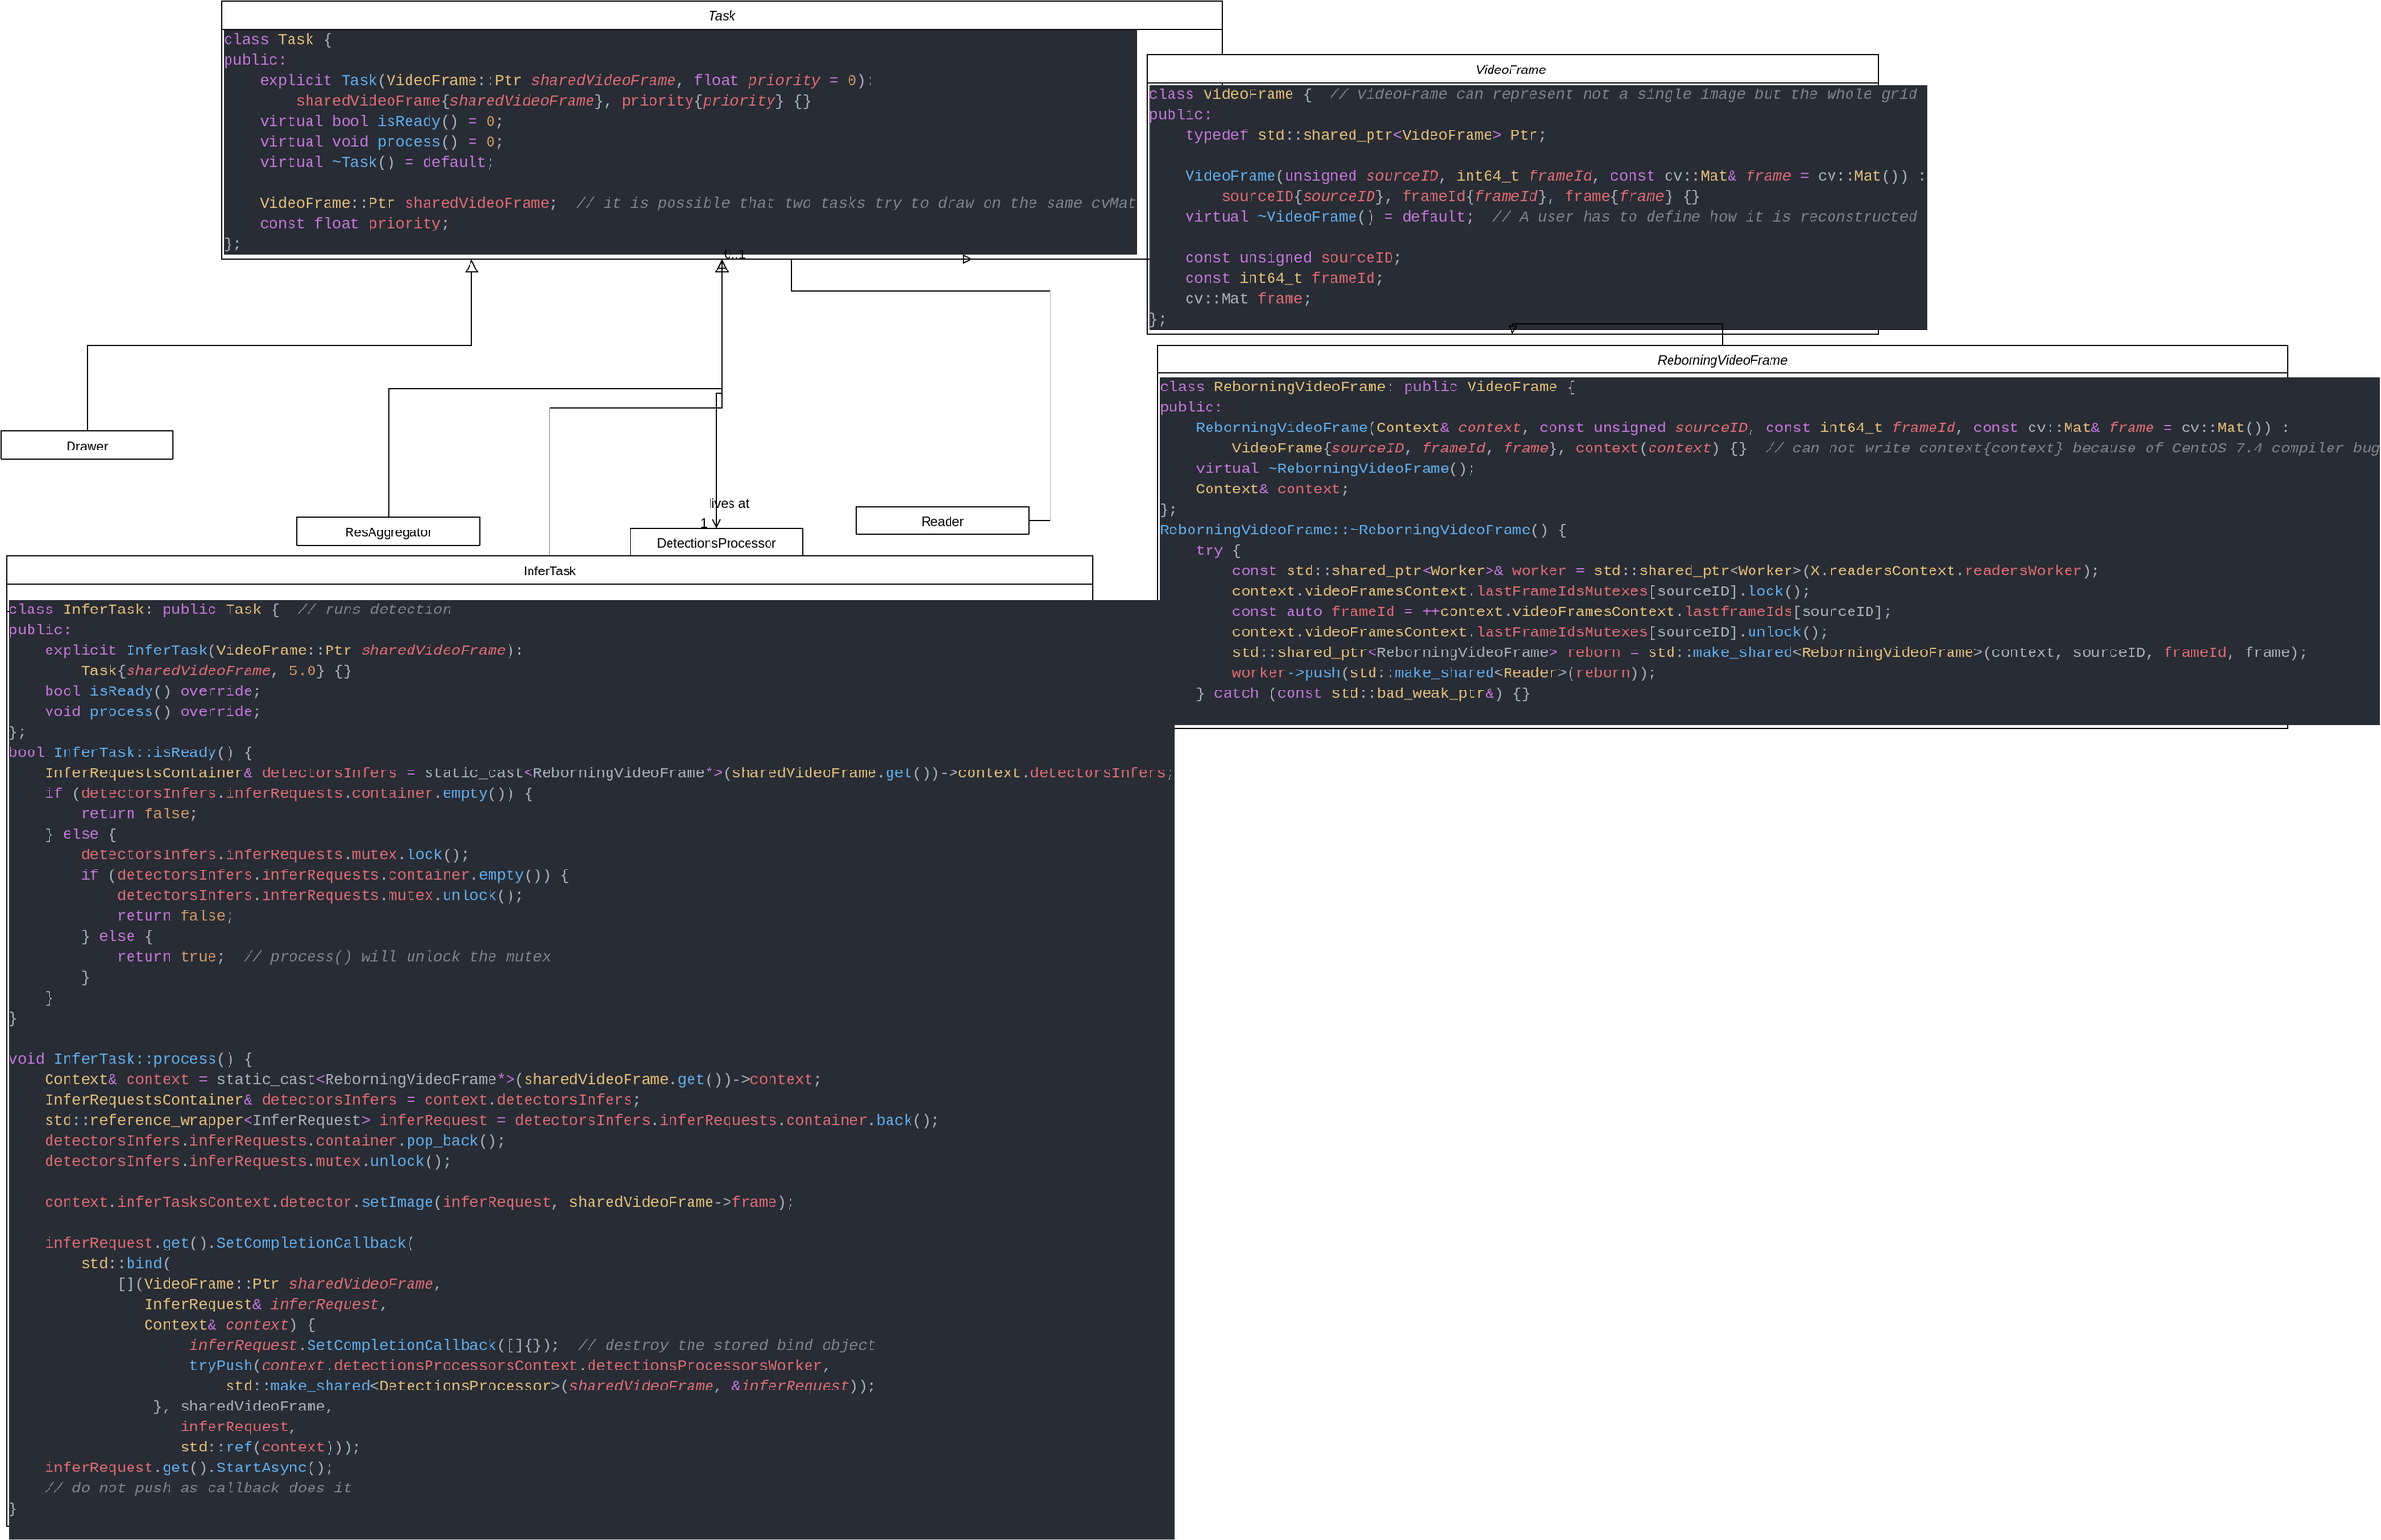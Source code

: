 <mxfile version="14.8.5" type="github">
  <diagram id="gtukw082VmCRvFBYvVIB" name="Page-1">
    <mxGraphModel dx="1865" dy="1725" grid="1" gridSize="10" guides="1" tooltips="1" connect="1" arrows="1" fold="1" page="1" pageScale="1" pageWidth="827" pageHeight="1169" math="0" shadow="0">
      <root>
        <mxCell id="0" />
        <mxCell id="1" parent="0" />
        <mxCell id="6xzVVplBRYgHC24R8ddk-7" value="Drawer" style="swimlane;fontStyle=0;align=center;verticalAlign=top;childLayout=stackLayout;horizontal=1;startSize=26;horizontalStack=0;resizeParent=1;resizeLast=0;collapsible=1;marginBottom=0;rounded=0;shadow=0;strokeWidth=1;" parent="1" vertex="1" collapsed="1">
          <mxGeometry x="-495" y="290" width="160" height="26" as="geometry">
            <mxRectangle x="-495" y="290" width="1200" height="2000" as="alternateBounds" />
          </mxGeometry>
        </mxCell>
        <mxCell id="6xzVVplBRYgHC24R8ddk-50" value="&lt;div style=&quot;color: rgb(171 , 178 , 191) ; background-color: rgb(40 , 44 , 52) ; font-family: &amp;#34;consolas&amp;#34; , &amp;#34;courier new&amp;#34; , monospace ; font-size: 14px ; line-height: 19px&quot;&gt;&lt;br&gt;&lt;/div&gt;" style="text;html=1;align=left;verticalAlign=middle;resizable=0;points=[];autosize=1;strokeColor=none;" parent="6xzVVplBRYgHC24R8ddk-7" vertex="1">
          <mxGeometry y="26" width="160" height="20" as="geometry" />
        </mxCell>
        <mxCell id="6xzVVplBRYgHC24R8ddk-49" value="" style="swimlane;fontStyle=0;align=center;verticalAlign=top;childLayout=stackLayout;horizontal=1;startSize=26;horizontalStack=0;resizeParent=1;resizeLast=0;collapsible=1;marginBottom=0;rounded=0;shadow=0;strokeWidth=1;strokeColor=#D5E8D4;" parent="6xzVVplBRYgHC24R8ddk-7" vertex="1" collapsed="1">
          <mxGeometry y="46" width="160" height="26" as="geometry">
            <mxRectangle y="46" width="1200" height="2030" as="alternateBounds" />
          </mxGeometry>
        </mxCell>
        <mxCell id="6xzVVplBRYgHC24R8ddk-39" value="&lt;div style=&quot;color: rgb(171 , 178 , 191) ; background-color: rgb(40 , 44 , 52) ; font-family: &amp;#34;consolas&amp;#34; , &amp;#34;courier new&amp;#34; , monospace ; font-size: 14px ; line-height: 19px&quot;&gt;&lt;div&gt;&lt;span style=&quot;color: #c678dd&quot;&gt;&lt;br&gt;&lt;/span&gt;&lt;/div&gt;&lt;div&gt;&lt;span style=&quot;color: #c678dd&quot;&gt;class&lt;/span&gt;&amp;nbsp;&lt;span style=&quot;color: #e5c07b&quot;&gt;Drawer&lt;/span&gt;:&amp;nbsp;&lt;span style=&quot;color: #c678dd&quot;&gt;public&lt;/span&gt;&amp;nbsp;&lt;span style=&quot;color: #e5c07b&quot;&gt;Task&lt;/span&gt;&amp;nbsp;{&lt;span style=&quot;color: #7f848e ; font-style: italic&quot;&gt;&amp;nbsp;&amp;nbsp;//&amp;nbsp;accumulates&amp;nbsp;and&amp;nbsp;shows&amp;nbsp;processed&amp;nbsp;frames&lt;/span&gt;&lt;/div&gt;&lt;div&gt;&lt;span style=&quot;color: #c678dd&quot;&gt;public:&lt;/span&gt;&lt;/div&gt;&lt;div&gt;&amp;nbsp;&amp;nbsp;&amp;nbsp;&amp;nbsp;&lt;span style=&quot;color: #c678dd&quot;&gt;explicit&lt;/span&gt;&amp;nbsp;&lt;span style=&quot;color: #61afef&quot;&gt;Drawer&lt;/span&gt;(&lt;span style=&quot;color: #e5c07b&quot;&gt;VideoFrame&lt;/span&gt;::&lt;span style=&quot;color: #e5c07b&quot;&gt;Ptr&lt;/span&gt;&amp;nbsp;&lt;span style=&quot;color: #e06c75 ; font-style: italic&quot;&gt;sharedVideoFrame&lt;/span&gt;):&lt;/div&gt;&lt;div&gt;&amp;nbsp;&amp;nbsp;&amp;nbsp;&amp;nbsp;&amp;nbsp;&amp;nbsp;&amp;nbsp;&amp;nbsp;&lt;span style=&quot;color: #e5c07b&quot;&gt;Task&lt;/span&gt;{&lt;span style=&quot;color: #e06c75 ; font-style: italic&quot;&gt;sharedVideoFrame&lt;/span&gt;,&amp;nbsp;&lt;span style=&quot;color: #d19a66&quot;&gt;1.0&lt;/span&gt;}&amp;nbsp;{}&lt;/div&gt;&lt;div&gt;&amp;nbsp;&amp;nbsp;&amp;nbsp;&amp;nbsp;&lt;span style=&quot;color: #c678dd&quot;&gt;bool&lt;/span&gt;&amp;nbsp;&lt;span style=&quot;color: #61afef&quot;&gt;isReady&lt;/span&gt;()&amp;nbsp;&lt;span style=&quot;color: #c678dd&quot;&gt;override&lt;/span&gt;;&lt;/div&gt;&lt;div&gt;&amp;nbsp;&amp;nbsp;&amp;nbsp;&amp;nbsp;&lt;span style=&quot;color: #c678dd&quot;&gt;void&lt;/span&gt;&amp;nbsp;&lt;span style=&quot;color: #61afef&quot;&gt;process&lt;/span&gt;()&amp;nbsp;&lt;span style=&quot;color: #c678dd&quot;&gt;override&lt;/span&gt;;&lt;/div&gt;&lt;div&gt;};&lt;/div&gt;&lt;div&gt;&lt;div style=&quot;font-family: &amp;#34;consolas&amp;#34; , &amp;#34;courier new&amp;#34; , monospace ; line-height: 19px&quot;&gt;&lt;div&gt;&lt;span style=&quot;color: #c678dd&quot;&gt;bool&lt;/span&gt;&amp;nbsp;&lt;span style=&quot;color: #61afef&quot;&gt;Drawer&lt;/span&gt;&lt;span style=&quot;color: #61afef&quot;&gt;::&lt;/span&gt;&lt;span style=&quot;color: #61afef&quot;&gt;isReady&lt;/span&gt;()&amp;nbsp;{&lt;/div&gt;&lt;div&gt;&amp;nbsp;&amp;nbsp;&amp;nbsp;&amp;nbsp;&lt;span style=&quot;color: #e5c07b&quot;&gt;Context&lt;/span&gt;&lt;span style=&quot;color: #c678dd&quot;&gt;&amp;amp;&lt;/span&gt;&amp;nbsp;&lt;span style=&quot;color: #e06c75&quot;&gt;context&lt;/span&gt;&amp;nbsp;&lt;span style=&quot;color: #c678dd&quot;&gt;=&lt;/span&gt;&amp;nbsp;static_cast&lt;span style=&quot;color: #c678dd&quot;&gt;&amp;lt;&lt;/span&gt;ReborningVideoFrame&lt;span style=&quot;color: #c678dd&quot;&gt;*&amp;gt;&lt;/span&gt;(&lt;span style=&quot;color: #e5c07b&quot;&gt;sharedVideoFrame&lt;/span&gt;.&lt;span style=&quot;color: #61afef&quot;&gt;get&lt;/span&gt;())-&amp;gt;&lt;span style=&quot;color: #e06c75&quot;&gt;context&lt;/span&gt;;&lt;/div&gt;&lt;div&gt;&amp;nbsp;&amp;nbsp;&amp;nbsp;&amp;nbsp;&lt;span style=&quot;color: #e5c07b&quot;&gt;std&lt;/span&gt;::&lt;span style=&quot;color: #e5c07b&quot;&gt;chrono&lt;/span&gt;::&lt;span style=&quot;color: #e5c07b&quot;&gt;steady_clock&lt;/span&gt;::&lt;span style=&quot;color: #e5c07b&quot;&gt;time_point&lt;/span&gt;&amp;nbsp;&lt;span style=&quot;color: #e06c75&quot;&gt;prevShow&lt;/span&gt;&amp;nbsp;&lt;span style=&quot;color: #c678dd&quot;&gt;=&lt;/span&gt;&amp;nbsp;&lt;span style=&quot;color: #e06c75&quot;&gt;context&lt;/span&gt;.&lt;span style=&quot;color: #e06c75&quot;&gt;drawersContext&lt;/span&gt;.&lt;span style=&quot;color: #e06c75&quot;&gt;prevShow&lt;/span&gt;;&lt;/div&gt;&lt;div&gt;&amp;nbsp;&amp;nbsp;&amp;nbsp;&amp;nbsp;&lt;span style=&quot;color: #e5c07b&quot;&gt;std&lt;/span&gt;::&lt;span style=&quot;color: #e5c07b&quot;&gt;chrono&lt;/span&gt;::&lt;span style=&quot;color: #e5c07b&quot;&gt;steady_clock&lt;/span&gt;::&lt;span style=&quot;color: #e5c07b&quot;&gt;duration&lt;/span&gt;&amp;nbsp;&lt;span style=&quot;color: #e06c75&quot;&gt;showPeriod&lt;/span&gt;&amp;nbsp;&lt;span style=&quot;color: #c678dd&quot;&gt;=&lt;/span&gt;&amp;nbsp;&lt;span style=&quot;color: #e06c75&quot;&gt;context&lt;/span&gt;.&lt;span style=&quot;color: #e06c75&quot;&gt;drawersContext&lt;/span&gt;.&lt;span style=&quot;color: #e06c75&quot;&gt;showPeriod&lt;/span&gt;;&lt;/div&gt;&lt;div&gt;&amp;nbsp;&amp;nbsp;&amp;nbsp;&amp;nbsp;&lt;span style=&quot;color: #c678dd&quot;&gt;if&lt;/span&gt;&amp;nbsp;(&lt;span style=&quot;color: #d19a66&quot;&gt;1&lt;/span&gt;&lt;span style=&quot;color: #e06c75&quot;&gt;u&lt;/span&gt;&amp;nbsp;&lt;span style=&quot;color: #c678dd&quot;&gt;==&lt;/span&gt;&amp;nbsp;&lt;span style=&quot;color: #e06c75&quot;&gt;context&lt;/span&gt;.&lt;span style=&quot;color: #e06c75&quot;&gt;drawersContext&lt;/span&gt;.&lt;span style=&quot;color: #e06c75&quot;&gt;gridParam&lt;/span&gt;.&lt;span style=&quot;color: #61afef&quot;&gt;size&lt;/span&gt;())&amp;nbsp;{&lt;/div&gt;&lt;div&gt;&amp;nbsp;&amp;nbsp;&amp;nbsp;&amp;nbsp;&amp;nbsp;&amp;nbsp;&amp;nbsp;&amp;nbsp;&lt;span style=&quot;color: #c678dd&quot;&gt;if&lt;/span&gt;&amp;nbsp;(&lt;span style=&quot;color: #e5c07b&quot;&gt;std&lt;/span&gt;::&lt;span style=&quot;color: #e5c07b&quot;&gt;chrono&lt;/span&gt;::&lt;span style=&quot;color: #e5c07b&quot;&gt;steady_clock&lt;/span&gt;::&lt;span style=&quot;color: #61afef&quot;&gt;now&lt;/span&gt;()&amp;nbsp;&lt;span style=&quot;color: #61afef&quot;&gt;-&lt;/span&gt;&amp;nbsp;&lt;span style=&quot;color: #e06c75&quot;&gt;prevShow&lt;/span&gt;&amp;nbsp;&lt;span style=&quot;color: #61afef&quot;&gt;&amp;gt;&lt;/span&gt;&amp;nbsp;&lt;span style=&quot;color: #e06c75&quot;&gt;showPeriod&lt;/span&gt;)&amp;nbsp;{&lt;/div&gt;&lt;div&gt;&amp;nbsp;&amp;nbsp;&amp;nbsp;&amp;nbsp;&amp;nbsp;&amp;nbsp;&amp;nbsp;&amp;nbsp;&amp;nbsp;&amp;nbsp;&amp;nbsp;&amp;nbsp;&lt;span style=&quot;color: #c678dd&quot;&gt;return&lt;/span&gt;&amp;nbsp;&lt;span style=&quot;color: #d19a66&quot;&gt;true&lt;/span&gt;;&lt;/div&gt;&lt;div&gt;&amp;nbsp;&amp;nbsp;&amp;nbsp;&amp;nbsp;&amp;nbsp;&amp;nbsp;&amp;nbsp;&amp;nbsp;}&amp;nbsp;&lt;span style=&quot;color: #c678dd&quot;&gt;else&lt;/span&gt;&amp;nbsp;{&lt;/div&gt;&lt;div&gt;&amp;nbsp;&amp;nbsp;&amp;nbsp;&amp;nbsp;&amp;nbsp;&amp;nbsp;&amp;nbsp;&amp;nbsp;&amp;nbsp;&amp;nbsp;&amp;nbsp;&amp;nbsp;&lt;span style=&quot;color: #c678dd&quot;&gt;return&lt;/span&gt;&amp;nbsp;&lt;span style=&quot;color: #d19a66&quot;&gt;false&lt;/span&gt;;&lt;/div&gt;&lt;div&gt;&amp;nbsp;&amp;nbsp;&amp;nbsp;&amp;nbsp;&amp;nbsp;&amp;nbsp;&amp;nbsp;&amp;nbsp;}&lt;/div&gt;&lt;div&gt;&amp;nbsp;&amp;nbsp;&amp;nbsp;&amp;nbsp;}&amp;nbsp;&lt;span style=&quot;color: #c678dd&quot;&gt;else&lt;/span&gt;&amp;nbsp;{&lt;/div&gt;&lt;div&gt;&amp;nbsp;&amp;nbsp;&amp;nbsp;&amp;nbsp;&amp;nbsp;&amp;nbsp;&amp;nbsp;&amp;nbsp;&lt;span style=&quot;color: #e5c07b&quot;&gt;std&lt;/span&gt;::&lt;span style=&quot;color: #e5c07b&quot;&gt;map&lt;/span&gt;&lt;span style=&quot;color: #c678dd&quot;&gt;&amp;lt;&lt;/span&gt;&lt;span style=&quot;color: #e5c07b&quot;&gt;int64_t&lt;/span&gt;,&amp;nbsp;&lt;span style=&quot;color: #e5c07b&quot;&gt;GridMat&lt;/span&gt;&lt;span style=&quot;color: #c678dd&quot;&gt;&amp;gt;&amp;amp;&lt;/span&gt;&amp;nbsp;&lt;span style=&quot;color: #e06c75&quot;&gt;gridMats&lt;/span&gt;&amp;nbsp;&lt;span style=&quot;color: #c678dd&quot;&gt;=&lt;/span&gt;&amp;nbsp;&lt;span style=&quot;color: #e06c75&quot;&gt;context&lt;/span&gt;.&lt;span style=&quot;color: #e06c75&quot;&gt;drawersContext&lt;/span&gt;.&lt;span style=&quot;color: #e06c75&quot;&gt;gridMats&lt;/span&gt;;&lt;/div&gt;&lt;div&gt;&amp;nbsp;&amp;nbsp;&amp;nbsp;&amp;nbsp;&amp;nbsp;&amp;nbsp;&amp;nbsp;&amp;nbsp;&lt;span style=&quot;color: #c678dd&quot;&gt;auto&lt;/span&gt;&amp;nbsp;&lt;span style=&quot;color: #e06c75&quot;&gt;gridMatIt&lt;/span&gt;&amp;nbsp;&lt;span style=&quot;color: #c678dd&quot;&gt;=&lt;/span&gt;&amp;nbsp;&lt;span style=&quot;color: #e06c75&quot;&gt;gridMats&lt;/span&gt;.&lt;span style=&quot;color: #61afef&quot;&gt;find&lt;/span&gt;(&lt;span style=&quot;color: #e5c07b&quot;&gt;sharedVideoFrame&lt;/span&gt;-&amp;gt;&lt;span style=&quot;color: #e06c75&quot;&gt;frameId&lt;/span&gt;);&lt;/div&gt;&lt;div&gt;&amp;nbsp;&amp;nbsp;&amp;nbsp;&amp;nbsp;&amp;nbsp;&amp;nbsp;&amp;nbsp;&amp;nbsp;&lt;span style=&quot;color: #c678dd&quot;&gt;if&lt;/span&gt;&amp;nbsp;(&lt;span style=&quot;color: #e06c75&quot;&gt;gridMats&lt;/span&gt;.&lt;span style=&quot;color: #61afef&quot;&gt;end&lt;/span&gt;()&amp;nbsp;&lt;span style=&quot;color: #61afef&quot;&gt;==&lt;/span&gt;&amp;nbsp;&lt;span style=&quot;color: #e06c75&quot;&gt;gridMatIt&lt;/span&gt;)&amp;nbsp;{&lt;/div&gt;&lt;div&gt;&amp;nbsp;&amp;nbsp;&amp;nbsp;&amp;nbsp;&amp;nbsp;&amp;nbsp;&amp;nbsp;&amp;nbsp;&amp;nbsp;&amp;nbsp;&amp;nbsp;&amp;nbsp;&lt;span style=&quot;color: #c678dd&quot;&gt;if&lt;/span&gt;&amp;nbsp;(&lt;span style=&quot;color: #d19a66&quot;&gt;2&lt;/span&gt;&amp;nbsp;&lt;span style=&quot;color: #c678dd&quot;&gt;&amp;gt;&lt;/span&gt;&amp;nbsp;&lt;span style=&quot;color: #e06c75&quot;&gt;gridMats&lt;/span&gt;.&lt;span style=&quot;color: #61afef&quot;&gt;size&lt;/span&gt;())&amp;nbsp;{&lt;span style=&quot;color: #7f848e ; font-style: italic&quot;&gt;&amp;nbsp;&amp;nbsp;//&amp;nbsp;buffer&amp;nbsp;size&lt;/span&gt;&lt;/div&gt;&lt;div&gt;&amp;nbsp;&amp;nbsp;&amp;nbsp;&amp;nbsp;&amp;nbsp;&amp;nbsp;&amp;nbsp;&amp;nbsp;&amp;nbsp;&amp;nbsp;&amp;nbsp;&amp;nbsp;&amp;nbsp;&amp;nbsp;&amp;nbsp;&amp;nbsp;&lt;span style=&quot;color: #c678dd&quot;&gt;return&lt;/span&gt;&amp;nbsp;&lt;span style=&quot;color: #d19a66&quot;&gt;true&lt;/span&gt;;&lt;/div&gt;&lt;div&gt;&amp;nbsp;&amp;nbsp;&amp;nbsp;&amp;nbsp;&amp;nbsp;&amp;nbsp;&amp;nbsp;&amp;nbsp;&amp;nbsp;&amp;nbsp;&amp;nbsp;&amp;nbsp;}&amp;nbsp;&lt;span style=&quot;color: #c678dd&quot;&gt;else&lt;/span&gt;&amp;nbsp;{&lt;/div&gt;&lt;div&gt;&amp;nbsp;&amp;nbsp;&amp;nbsp;&amp;nbsp;&amp;nbsp;&amp;nbsp;&amp;nbsp;&amp;nbsp;&amp;nbsp;&amp;nbsp;&amp;nbsp;&amp;nbsp;&amp;nbsp;&amp;nbsp;&amp;nbsp;&amp;nbsp;&lt;span style=&quot;color: #c678dd&quot;&gt;return&lt;/span&gt;&amp;nbsp;&lt;span style=&quot;color: #d19a66&quot;&gt;false&lt;/span&gt;;&lt;/div&gt;&lt;div&gt;&amp;nbsp;&amp;nbsp;&amp;nbsp;&amp;nbsp;&amp;nbsp;&amp;nbsp;&amp;nbsp;&amp;nbsp;&amp;nbsp;&amp;nbsp;&amp;nbsp;&amp;nbsp;}&lt;/div&gt;&lt;div&gt;&amp;nbsp;&amp;nbsp;&amp;nbsp;&amp;nbsp;&amp;nbsp;&amp;nbsp;&amp;nbsp;&amp;nbsp;}&amp;nbsp;&lt;span style=&quot;color: #c678dd&quot;&gt;else&lt;/span&gt;&amp;nbsp;{&lt;/div&gt;&lt;div&gt;&amp;nbsp;&amp;nbsp;&amp;nbsp;&amp;nbsp;&amp;nbsp;&amp;nbsp;&amp;nbsp;&amp;nbsp;&amp;nbsp;&amp;nbsp;&amp;nbsp;&amp;nbsp;&lt;span style=&quot;color: #c678dd&quot;&gt;if&lt;/span&gt;&amp;nbsp;(&lt;span style=&quot;color: #d19a66&quot;&gt;1&lt;/span&gt;&lt;span style=&quot;color: #e06c75&quot;&gt;u&lt;/span&gt;&amp;nbsp;&lt;span style=&quot;color: #c678dd&quot;&gt;==&lt;/span&gt;&amp;nbsp;&lt;span style=&quot;color: #e06c75&quot;&gt;gridMatIt&lt;/span&gt;&lt;span style=&quot;color: #61afef&quot;&gt;-&amp;gt;&lt;/span&gt;&lt;span style=&quot;color: #e06c75&quot;&gt;second&lt;/span&gt;.&lt;span style=&quot;color: #61afef&quot;&gt;getUnupdatedSourceIDs&lt;/span&gt;().&lt;span style=&quot;color: #61afef&quot;&gt;size&lt;/span&gt;())&amp;nbsp;{&lt;/div&gt;&lt;div&gt;&amp;nbsp;&amp;nbsp;&amp;nbsp;&amp;nbsp;&amp;nbsp;&amp;nbsp;&amp;nbsp;&amp;nbsp;&amp;nbsp;&amp;nbsp;&amp;nbsp;&amp;nbsp;&amp;nbsp;&amp;nbsp;&amp;nbsp;&amp;nbsp;&lt;span style=&quot;color: #c678dd&quot;&gt;if&lt;/span&gt;&amp;nbsp;(&lt;span style=&quot;color: #e06c75&quot;&gt;context&lt;/span&gt;.&lt;span style=&quot;color: #e06c75&quot;&gt;drawersContext&lt;/span&gt;.&lt;span style=&quot;color: #e06c75&quot;&gt;lastShownframeId&lt;/span&gt;&amp;nbsp;&lt;span style=&quot;color: #c678dd&quot;&gt;==&lt;/span&gt;&amp;nbsp;&lt;span style=&quot;color: #e5c07b&quot;&gt;sharedVideoFrame&lt;/span&gt;-&amp;gt;&lt;span style=&quot;color: #e06c75&quot;&gt;frameId&lt;/span&gt;&lt;/div&gt;&lt;div&gt;&amp;nbsp;&amp;nbsp;&amp;nbsp;&amp;nbsp;&amp;nbsp;&amp;nbsp;&amp;nbsp;&amp;nbsp;&amp;nbsp;&amp;nbsp;&amp;nbsp;&amp;nbsp;&amp;nbsp;&amp;nbsp;&amp;nbsp;&amp;nbsp;&amp;nbsp;&amp;nbsp;&amp;nbsp;&amp;nbsp;&lt;span style=&quot;color: #56b6c2&quot;&gt;&amp;amp;&amp;amp;&lt;/span&gt;&amp;nbsp;&lt;span style=&quot;color: #e5c07b&quot;&gt;std&lt;/span&gt;::&lt;span style=&quot;color: #e5c07b&quot;&gt;chrono&lt;/span&gt;::&lt;span style=&quot;color: #e5c07b&quot;&gt;steady_clock&lt;/span&gt;::&lt;span style=&quot;color: #61afef&quot;&gt;now&lt;/span&gt;()&amp;nbsp;&lt;span style=&quot;color: #61afef&quot;&gt;-&lt;/span&gt;&amp;nbsp;&lt;span style=&quot;color: #e06c75&quot;&gt;prevShow&lt;/span&gt;&amp;nbsp;&lt;span style=&quot;color: #61afef&quot;&gt;&amp;gt;&lt;/span&gt;&amp;nbsp;&lt;span style=&quot;color: #e06c75&quot;&gt;showPeriod&lt;/span&gt;)&amp;nbsp;{&lt;/div&gt;&lt;div&gt;&amp;nbsp;&amp;nbsp;&amp;nbsp;&amp;nbsp;&amp;nbsp;&amp;nbsp;&amp;nbsp;&amp;nbsp;&amp;nbsp;&amp;nbsp;&amp;nbsp;&amp;nbsp;&amp;nbsp;&amp;nbsp;&amp;nbsp;&amp;nbsp;&amp;nbsp;&amp;nbsp;&amp;nbsp;&amp;nbsp;&lt;span style=&quot;color: #c678dd&quot;&gt;return&lt;/span&gt;&amp;nbsp;&lt;span style=&quot;color: #d19a66&quot;&gt;true&lt;/span&gt;;&lt;/div&gt;&lt;div&gt;&amp;nbsp;&amp;nbsp;&amp;nbsp;&amp;nbsp;&amp;nbsp;&amp;nbsp;&amp;nbsp;&amp;nbsp;&amp;nbsp;&amp;nbsp;&amp;nbsp;&amp;nbsp;&amp;nbsp;&amp;nbsp;&amp;nbsp;&amp;nbsp;}&amp;nbsp;&lt;span style=&quot;color: #c678dd&quot;&gt;else&lt;/span&gt;&amp;nbsp;{&lt;/div&gt;&lt;div&gt;&amp;nbsp;&amp;nbsp;&amp;nbsp;&amp;nbsp;&amp;nbsp;&amp;nbsp;&amp;nbsp;&amp;nbsp;&amp;nbsp;&amp;nbsp;&amp;nbsp;&amp;nbsp;&amp;nbsp;&amp;nbsp;&amp;nbsp;&amp;nbsp;&amp;nbsp;&amp;nbsp;&amp;nbsp;&amp;nbsp;&lt;span style=&quot;color: #c678dd&quot;&gt;return&lt;/span&gt;&amp;nbsp;&lt;span style=&quot;color: #d19a66&quot;&gt;false&lt;/span&gt;;&lt;/div&gt;&lt;div&gt;&amp;nbsp;&amp;nbsp;&amp;nbsp;&amp;nbsp;&amp;nbsp;&amp;nbsp;&amp;nbsp;&amp;nbsp;&amp;nbsp;&amp;nbsp;&amp;nbsp;&amp;nbsp;&amp;nbsp;&amp;nbsp;&amp;nbsp;&amp;nbsp;}&lt;/div&gt;&lt;div&gt;&amp;nbsp;&amp;nbsp;&amp;nbsp;&amp;nbsp;&amp;nbsp;&amp;nbsp;&amp;nbsp;&amp;nbsp;&amp;nbsp;&amp;nbsp;&amp;nbsp;&amp;nbsp;}&amp;nbsp;&lt;span style=&quot;color: #c678dd&quot;&gt;else&lt;/span&gt;&amp;nbsp;{&lt;/div&gt;&lt;div&gt;&amp;nbsp;&amp;nbsp;&amp;nbsp;&amp;nbsp;&amp;nbsp;&amp;nbsp;&amp;nbsp;&amp;nbsp;&amp;nbsp;&amp;nbsp;&amp;nbsp;&amp;nbsp;&amp;nbsp;&amp;nbsp;&amp;nbsp;&amp;nbsp;&lt;span style=&quot;color: #c678dd&quot;&gt;return&lt;/span&gt;&amp;nbsp;&lt;span style=&quot;color: #d19a66&quot;&gt;true&lt;/span&gt;;&lt;/div&gt;&lt;div&gt;&amp;nbsp;&amp;nbsp;&amp;nbsp;&amp;nbsp;&amp;nbsp;&amp;nbsp;&amp;nbsp;&amp;nbsp;&amp;nbsp;&amp;nbsp;&amp;nbsp;&amp;nbsp;}&lt;/div&gt;&lt;div&gt;&amp;nbsp;&amp;nbsp;&amp;nbsp;&amp;nbsp;&amp;nbsp;&amp;nbsp;&amp;nbsp;&amp;nbsp;}&lt;/div&gt;&lt;div&gt;&amp;nbsp;&amp;nbsp;&amp;nbsp;&amp;nbsp;}&lt;/div&gt;&lt;div&gt;}&lt;/div&gt;&lt;div&gt;&lt;div style=&quot;line-height: 19px&quot;&gt;&lt;div&gt;&lt;span style=&quot;color: #c678dd&quot;&gt;void&lt;/span&gt;&amp;nbsp;&lt;span style=&quot;color: #61afef&quot;&gt;Drawer&lt;/span&gt;&lt;span style=&quot;color: #61afef&quot;&gt;::&lt;/span&gt;&lt;span style=&quot;color: #61afef&quot;&gt;process&lt;/span&gt;()&amp;nbsp;{&lt;/div&gt;&lt;div&gt;&amp;nbsp;&amp;nbsp;&amp;nbsp;&amp;nbsp;&lt;span style=&quot;color: #c678dd&quot;&gt;const&lt;/span&gt;&amp;nbsp;&lt;span style=&quot;color: #e5c07b&quot;&gt;int64_t&lt;/span&gt;&amp;nbsp;&lt;span style=&quot;color: #e06c75&quot;&gt;frameId&lt;/span&gt;&amp;nbsp;&lt;span style=&quot;color: #c678dd&quot;&gt;=&lt;/span&gt;&amp;nbsp;&lt;span style=&quot;color: #e5c07b&quot;&gt;sharedVideoFrame&lt;/span&gt;-&amp;gt;&lt;span style=&quot;color: #e06c75&quot;&gt;frameId&lt;/span&gt;;&lt;/div&gt;&lt;div&gt;&amp;nbsp;&amp;nbsp;&amp;nbsp;&amp;nbsp;&lt;span style=&quot;color: #e5c07b&quot;&gt;Context&lt;/span&gt;&lt;span style=&quot;color: #c678dd&quot;&gt;&amp;amp;&lt;/span&gt;&amp;nbsp;&lt;span style=&quot;color: #e06c75&quot;&gt;context&lt;/span&gt;&amp;nbsp;&lt;span style=&quot;color: #c678dd&quot;&gt;=&lt;/span&gt;&amp;nbsp;static_cast&lt;span style=&quot;color: #c678dd&quot;&gt;&amp;lt;&lt;/span&gt;ReborningVideoFrame&lt;span style=&quot;color: #c678dd&quot;&gt;*&amp;gt;&lt;/span&gt;(&lt;span style=&quot;color: #e5c07b&quot;&gt;sharedVideoFrame&lt;/span&gt;.&lt;span style=&quot;color: #61afef&quot;&gt;get&lt;/span&gt;())-&amp;gt;&lt;span style=&quot;color: #e06c75&quot;&gt;context&lt;/span&gt;;&lt;/div&gt;&lt;div&gt;&amp;nbsp;&amp;nbsp;&amp;nbsp;&amp;nbsp;&lt;span style=&quot;color: #e5c07b&quot;&gt;std&lt;/span&gt;::&lt;span style=&quot;color: #e5c07b&quot;&gt;map&lt;/span&gt;&lt;span style=&quot;color: #c678dd&quot;&gt;&amp;lt;&lt;/span&gt;&lt;span style=&quot;color: #e5c07b&quot;&gt;int64_t&lt;/span&gt;,&amp;nbsp;&lt;span style=&quot;color: #e5c07b&quot;&gt;GridMat&lt;/span&gt;&lt;span style=&quot;color: #c678dd&quot;&gt;&amp;gt;&amp;amp;&lt;/span&gt;&amp;nbsp;&lt;span style=&quot;color: #e06c75&quot;&gt;gridMats&lt;/span&gt;&amp;nbsp;&lt;span style=&quot;color: #c678dd&quot;&gt;=&lt;/span&gt;&amp;nbsp;&lt;span style=&quot;color: #e06c75&quot;&gt;context&lt;/span&gt;.&lt;span style=&quot;color: #e06c75&quot;&gt;drawersContext&lt;/span&gt;.&lt;span style=&quot;color: #e06c75&quot;&gt;gridMats&lt;/span&gt;;&lt;/div&gt;&lt;div&gt;&amp;nbsp;&amp;nbsp;&amp;nbsp;&amp;nbsp;&lt;span style=&quot;color: #e06c75&quot;&gt;context&lt;/span&gt;.&lt;span style=&quot;color: #e06c75&quot;&gt;drawersContext&lt;/span&gt;.&lt;span style=&quot;color: #e06c75&quot;&gt;drawerMutex&lt;/span&gt;.&lt;span style=&quot;color: #61afef&quot;&gt;lock&lt;/span&gt;();&lt;/div&gt;&lt;div&gt;&amp;nbsp;&amp;nbsp;&amp;nbsp;&amp;nbsp;&lt;span style=&quot;color: #c678dd&quot;&gt;auto&lt;/span&gt;&amp;nbsp;&lt;span style=&quot;color: #e06c75&quot;&gt;gridMatIt&lt;/span&gt;&amp;nbsp;&lt;span style=&quot;color: #c678dd&quot;&gt;=&lt;/span&gt;&amp;nbsp;&lt;span style=&quot;color: #e06c75&quot;&gt;gridMats&lt;/span&gt;.&lt;span style=&quot;color: #61afef&quot;&gt;find&lt;/span&gt;(&lt;span style=&quot;color: #e06c75&quot;&gt;frameId&lt;/span&gt;);&lt;/div&gt;&lt;div&gt;&amp;nbsp;&amp;nbsp;&amp;nbsp;&amp;nbsp;&lt;span style=&quot;color: #c678dd&quot;&gt;if&lt;/span&gt;&amp;nbsp;(&lt;span style=&quot;color: #e06c75&quot;&gt;gridMats&lt;/span&gt;.&lt;span style=&quot;color: #61afef&quot;&gt;end&lt;/span&gt;()&amp;nbsp;&lt;span style=&quot;color: #61afef&quot;&gt;==&lt;/span&gt;&amp;nbsp;&lt;span style=&quot;color: #e06c75&quot;&gt;gridMatIt&lt;/span&gt;)&amp;nbsp;{&lt;/div&gt;&lt;div&gt;&amp;nbsp;&amp;nbsp;&amp;nbsp;&amp;nbsp;&amp;nbsp;&amp;nbsp;&amp;nbsp;&amp;nbsp;&lt;span style=&quot;color: #e06c75&quot;&gt;gridMatIt&lt;/span&gt;&amp;nbsp;&lt;span style=&quot;color: #61afef&quot;&gt;=&lt;/span&gt;&amp;nbsp;&lt;span style=&quot;color: #e06c75&quot;&gt;gridMats&lt;/span&gt;.&lt;span style=&quot;color: #61afef&quot;&gt;emplace&lt;/span&gt;(&lt;span style=&quot;color: #e06c75&quot;&gt;frameId&lt;/span&gt;,&amp;nbsp;&lt;span style=&quot;color: #e5c07b&quot;&gt;GridMat&lt;/span&gt;(&lt;span style=&quot;color: #e06c75&quot;&gt;context&lt;/span&gt;.&lt;span style=&quot;color: #e06c75&quot;&gt;drawersContext&lt;/span&gt;.&lt;span style=&quot;color: #e06c75&quot;&gt;gridParam&lt;/span&gt;,&lt;/div&gt;&lt;div&gt;&amp;nbsp;&amp;nbsp;&amp;nbsp;&amp;nbsp;&amp;nbsp;&amp;nbsp;&amp;nbsp;&amp;nbsp;&amp;nbsp;&amp;nbsp;&amp;nbsp;&amp;nbsp;&amp;nbsp;&amp;nbsp;&amp;nbsp;&amp;nbsp;&amp;nbsp;&amp;nbsp;&amp;nbsp;&amp;nbsp;&amp;nbsp;&amp;nbsp;&amp;nbsp;&amp;nbsp;&amp;nbsp;&amp;nbsp;&amp;nbsp;&amp;nbsp;&amp;nbsp;&amp;nbsp;&amp;nbsp;&amp;nbsp;&amp;nbsp;&amp;nbsp;&amp;nbsp;&amp;nbsp;&amp;nbsp;&amp;nbsp;&amp;nbsp;&amp;nbsp;&amp;nbsp;&amp;nbsp;&amp;nbsp;&amp;nbsp;&amp;nbsp;&amp;nbsp;&amp;nbsp;&amp;nbsp;&amp;nbsp;&amp;nbsp;&amp;nbsp;&amp;nbsp;&amp;nbsp;&amp;nbsp;&lt;span style=&quot;color: #e06c75&quot;&gt;context&lt;/span&gt;.&lt;span style=&quot;color: #e06c75&quot;&gt;drawersContext&lt;/span&gt;.&lt;span style=&quot;color: #e06c75&quot;&gt;displayResolution&lt;/span&gt;)).&lt;span style=&quot;color: #e06c75&quot;&gt;first&lt;/span&gt;;&lt;/div&gt;&lt;div&gt;&amp;nbsp;&amp;nbsp;&amp;nbsp;&amp;nbsp;}&lt;/div&gt;&lt;br&gt;&lt;div&gt;&amp;nbsp;&amp;nbsp;&amp;nbsp;&amp;nbsp;&lt;span style=&quot;color: #e06c75&quot;&gt;gridMatIt&lt;/span&gt;&lt;span style=&quot;color: #61afef&quot;&gt;-&amp;gt;&lt;/span&gt;&lt;span style=&quot;color: #e06c75&quot;&gt;second&lt;/span&gt;.&lt;span style=&quot;color: #61afef&quot;&gt;update&lt;/span&gt;(&lt;span style=&quot;color: #e5c07b&quot;&gt;sharedVideoFrame&lt;/span&gt;-&amp;gt;&lt;span style=&quot;color: #e06c75&quot;&gt;frame&lt;/span&gt;,&amp;nbsp;&lt;span style=&quot;color: #e5c07b&quot;&gt;sharedVideoFrame&lt;/span&gt;-&amp;gt;&lt;span style=&quot;color: #e06c75&quot;&gt;sourceID&lt;/span&gt;);&lt;/div&gt;&lt;div&gt;&amp;nbsp;&amp;nbsp;&amp;nbsp;&amp;nbsp;&lt;span style=&quot;color: #c678dd&quot;&gt;auto&lt;/span&gt;&amp;nbsp;&lt;span style=&quot;color: #e06c75&quot;&gt;firstGridIt&lt;/span&gt;&amp;nbsp;&lt;span style=&quot;color: #c678dd&quot;&gt;=&lt;/span&gt;&amp;nbsp;&lt;span style=&quot;color: #e06c75&quot;&gt;gridMats&lt;/span&gt;.&lt;span style=&quot;color: #61afef&quot;&gt;begin&lt;/span&gt;();&lt;/div&gt;&lt;div&gt;&amp;nbsp;&amp;nbsp;&amp;nbsp;&amp;nbsp;&lt;span style=&quot;color: #e5c07b&quot;&gt;int64_t&lt;/span&gt;&lt;span style=&quot;color: #c678dd&quot;&gt;&amp;amp;&lt;/span&gt;&amp;nbsp;&lt;span style=&quot;color: #e06c75&quot;&gt;lastShownframeId&lt;/span&gt;&amp;nbsp;&lt;span style=&quot;color: #c678dd&quot;&gt;=&lt;/span&gt;&amp;nbsp;&lt;span style=&quot;color: #e06c75&quot;&gt;context&lt;/span&gt;.&lt;span style=&quot;color: #e06c75&quot;&gt;drawersContext&lt;/span&gt;.&lt;span style=&quot;color: #e06c75&quot;&gt;lastShownframeId&lt;/span&gt;;&lt;/div&gt;&lt;div&gt;&amp;nbsp;&amp;nbsp;&amp;nbsp;&amp;nbsp;&lt;span style=&quot;color: #c678dd&quot;&gt;if&lt;/span&gt;&amp;nbsp;(&lt;span style=&quot;color: #e06c75&quot;&gt;firstGridIt&lt;/span&gt;&lt;span style=&quot;color: #61afef&quot;&gt;-&amp;gt;&lt;/span&gt;&lt;span style=&quot;color: #e06c75&quot;&gt;first&lt;/span&gt;&amp;nbsp;&lt;span style=&quot;color: #c678dd&quot;&gt;==&lt;/span&gt;&amp;nbsp;&lt;span style=&quot;color: #e06c75&quot;&gt;lastShownframeId&lt;/span&gt;&amp;nbsp;&lt;span style=&quot;color: #56b6c2&quot;&gt;&amp;amp;&amp;amp;&lt;/span&gt;&amp;nbsp;&lt;span style=&quot;color: #e06c75&quot;&gt;firstGridIt&lt;/span&gt;&lt;span style=&quot;color: #61afef&quot;&gt;-&amp;gt;&lt;/span&gt;&lt;span style=&quot;color: #e06c75&quot;&gt;second&lt;/span&gt;.&lt;span style=&quot;color: #61afef&quot;&gt;isFilled&lt;/span&gt;())&amp;nbsp;{&lt;/div&gt;&lt;div&gt;&amp;nbsp;&amp;nbsp;&amp;nbsp;&amp;nbsp;&amp;nbsp;&amp;nbsp;&amp;nbsp;&amp;nbsp;&lt;span style=&quot;color: #e06c75&quot;&gt;lastShownframeId&lt;/span&gt;&lt;span style=&quot;color: #c678dd&quot;&gt;++&lt;/span&gt;;&lt;/div&gt;&lt;div&gt;&amp;nbsp;&amp;nbsp;&amp;nbsp;&amp;nbsp;&amp;nbsp;&amp;nbsp;&amp;nbsp;&amp;nbsp;cv::Mat&amp;nbsp;mat&amp;nbsp;&lt;span style=&quot;color: #c678dd&quot;&gt;=&lt;/span&gt;&amp;nbsp;&lt;span style=&quot;color: #e5c07b&quot;&gt;firstGridIt&lt;/span&gt;-&amp;gt;&lt;span style=&quot;color: #e5c07b&quot;&gt;second&lt;/span&gt;.&lt;span style=&quot;color: #61afef&quot;&gt;getMat&lt;/span&gt;();&lt;/div&gt;&lt;br&gt;&lt;div&gt;&amp;nbsp;&amp;nbsp;&amp;nbsp;&amp;nbsp;&amp;nbsp;&amp;nbsp;&amp;nbsp;&amp;nbsp;&lt;span style=&quot;color: #c678dd&quot;&gt;constexpr&lt;/span&gt;&amp;nbsp;&lt;span style=&quot;color: #c678dd&quot;&gt;float&lt;/span&gt;&amp;nbsp;&lt;span style=&quot;color: #e06c75&quot;&gt;OPACITY&lt;/span&gt;&amp;nbsp;&lt;span style=&quot;color: #c678dd&quot;&gt;=&lt;/span&gt;&amp;nbsp;&lt;span style=&quot;color: #d19a66&quot;&gt;0.6&lt;/span&gt;&lt;span style=&quot;color: #e06c75&quot;&gt;f&lt;/span&gt;;&lt;/div&gt;&lt;div&gt;&amp;nbsp;&amp;nbsp;&amp;nbsp;&amp;nbsp;&amp;nbsp;&amp;nbsp;&amp;nbsp;&amp;nbsp;&lt;span style=&quot;color: #e06c75&quot;&gt;fillROIColor&lt;/span&gt;(mat,&amp;nbsp;cv::&lt;span style=&quot;color: #61afef&quot;&gt;Rect&lt;/span&gt;(&lt;span style=&quot;color: #d19a66&quot;&gt;5&lt;/span&gt;,&amp;nbsp;&lt;span style=&quot;color: #d19a66&quot;&gt;5&lt;/span&gt;,&amp;nbsp;&lt;span style=&quot;color: #d19a66&quot;&gt;390&lt;/span&gt;,&amp;nbsp;&lt;span style=&quot;color: #d19a66&quot;&gt;115&lt;/span&gt;),&amp;nbsp;cv::&lt;span style=&quot;color: #61afef&quot;&gt;Scalar&lt;/span&gt;(&lt;span style=&quot;color: #d19a66&quot;&gt;255&lt;/span&gt;,&amp;nbsp;&lt;span style=&quot;color: #d19a66&quot;&gt;0&lt;/span&gt;,&amp;nbsp;&lt;span style=&quot;color: #d19a66&quot;&gt;0&lt;/span&gt;),&amp;nbsp;&lt;span style=&quot;color: #e06c75&quot;&gt;OPACITY&lt;/span&gt;);&lt;/div&gt;&lt;div&gt;&amp;nbsp;&amp;nbsp;&amp;nbsp;&amp;nbsp;&amp;nbsp;&amp;nbsp;&amp;nbsp;&amp;nbsp;cv::&lt;span style=&quot;color: #61afef&quot;&gt;putText&lt;/span&gt;(mat,&amp;nbsp;&lt;span style=&quot;color: #98c379&quot;&gt;&quot;Detection&amp;nbsp;InferRequests&amp;nbsp;usage&quot;&lt;/span&gt;,&amp;nbsp;cv::&lt;span style=&quot;color: #61afef&quot;&gt;Point2f&lt;/span&gt;(&lt;span style=&quot;color: #d19a66&quot;&gt;15&lt;/span&gt;,&amp;nbsp;&lt;span style=&quot;color: #d19a66&quot;&gt;70&lt;/span&gt;),&amp;nbsp;cv::FONT_HERSHEY_TRIPLEX,&amp;nbsp;&lt;span style=&quot;color: #d19a66&quot;&gt;0.7&lt;/span&gt;,&amp;nbsp;cv::Scalar{&lt;span style=&quot;color: #d19a66&quot;&gt;255&lt;/span&gt;,&amp;nbsp;&lt;span style=&quot;color: #d19a66&quot;&gt;255&lt;/span&gt;,&amp;nbsp;&lt;span style=&quot;color: #d19a66&quot;&gt;255&lt;/span&gt;});&lt;/div&gt;&lt;div&gt;&amp;nbsp;&amp;nbsp;&amp;nbsp;&amp;nbsp;&amp;nbsp;&amp;nbsp;&amp;nbsp;&amp;nbsp;cv::Rect&amp;nbsp;&lt;span style=&quot;color: #61afef&quot;&gt;usage&lt;/span&gt;(&lt;span style=&quot;color: #d19a66&quot;&gt;15&lt;/span&gt;,&amp;nbsp;&lt;span style=&quot;color: #d19a66&quot;&gt;90&lt;/span&gt;,&amp;nbsp;&lt;span style=&quot;color: #d19a66&quot;&gt;370&lt;/span&gt;,&amp;nbsp;&lt;span style=&quot;color: #d19a66&quot;&gt;20&lt;/span&gt;);&lt;/div&gt;&lt;div&gt;&amp;nbsp;&amp;nbsp;&amp;nbsp;&amp;nbsp;&amp;nbsp;&amp;nbsp;&amp;nbsp;&amp;nbsp;cv::&lt;span style=&quot;color: #61afef&quot;&gt;rectangle&lt;/span&gt;(mat,&amp;nbsp;usage,&amp;nbsp;{&lt;span style=&quot;color: #d19a66&quot;&gt;0&lt;/span&gt;,&amp;nbsp;&lt;span style=&quot;color: #d19a66&quot;&gt;255&lt;/span&gt;,&amp;nbsp;&lt;span style=&quot;color: #d19a66&quot;&gt;0&lt;/span&gt;},&amp;nbsp;&lt;span style=&quot;color: #d19a66&quot;&gt;2&lt;/span&gt;);&lt;/div&gt;&lt;div&gt;&amp;nbsp;&amp;nbsp;&amp;nbsp;&amp;nbsp;&amp;nbsp;&amp;nbsp;&amp;nbsp;&amp;nbsp;&lt;span style=&quot;color: #e5c07b&quot;&gt;uint64_t&lt;/span&gt;&amp;nbsp;&lt;span style=&quot;color: #e06c75&quot;&gt;nireq&lt;/span&gt;&amp;nbsp;&lt;span style=&quot;color: #c678dd&quot;&gt;=&lt;/span&gt;&amp;nbsp;&lt;span style=&quot;color: #e06c75&quot;&gt;context&lt;/span&gt;.&lt;span style=&quot;color: #e06c75&quot;&gt;nireq&lt;/span&gt;;&lt;/div&gt;&lt;div&gt;&amp;nbsp;&amp;nbsp;&amp;nbsp;&amp;nbsp;&amp;nbsp;&amp;nbsp;&amp;nbsp;&amp;nbsp;&lt;span style=&quot;color: #e5c07b&quot;&gt;uint64_t&lt;/span&gt;&amp;nbsp;&lt;span style=&quot;color: #e06c75&quot;&gt;frameCounter&lt;/span&gt;&amp;nbsp;&lt;span style=&quot;color: #c678dd&quot;&gt;=&lt;/span&gt;&amp;nbsp;&lt;span style=&quot;color: #e06c75&quot;&gt;context&lt;/span&gt;.&lt;span style=&quot;color: #e06c75&quot;&gt;frameCounter&lt;/span&gt;;&lt;/div&gt;&lt;div&gt;&amp;nbsp;&amp;nbsp;&amp;nbsp;&amp;nbsp;&amp;nbsp;&amp;nbsp;&amp;nbsp;&amp;nbsp;&lt;span style=&quot;color: #e5c07b&quot;&gt;usage&lt;/span&gt;.&lt;span style=&quot;color: #e06c75&quot;&gt;width&lt;/span&gt;&amp;nbsp;&lt;span style=&quot;color: #c678dd&quot;&gt;=&lt;/span&gt;&amp;nbsp;static_cast&lt;span style=&quot;color: #c678dd&quot;&gt;&amp;lt;int&amp;gt;&lt;/span&gt;(&lt;span style=&quot;color: #e5c07b&quot;&gt;usage&lt;/span&gt;.&lt;span style=&quot;color: #e06c75&quot;&gt;width&lt;/span&gt;&amp;nbsp;&lt;span style=&quot;color: #c678dd&quot;&gt;*&lt;/span&gt;&amp;nbsp;static_cast&lt;span style=&quot;color: #c678dd&quot;&gt;&amp;lt;float&amp;gt;&lt;/span&gt;(&lt;span style=&quot;color: #e06c75&quot;&gt;frameCounter&lt;/span&gt;&amp;nbsp;&lt;span style=&quot;color: #c678dd&quot;&gt;*&lt;/span&gt;&amp;nbsp;&lt;span style=&quot;color: #e06c75&quot;&gt;nireq&lt;/span&gt;&amp;nbsp;&lt;span style=&quot;color: #c678dd&quot;&gt;-&lt;/span&gt;&amp;nbsp;&lt;span style=&quot;color: #e06c75&quot;&gt;context&lt;/span&gt;.&lt;span style=&quot;color: #e06c75&quot;&gt;freeDetectionInfersCount&lt;/span&gt;)&amp;nbsp;&lt;span style=&quot;color: #c678dd&quot;&gt;/&lt;/span&gt;&amp;nbsp;(&lt;span style=&quot;color: #e06c75&quot;&gt;frameCounter&lt;/span&gt;&amp;nbsp;&lt;span style=&quot;color: #c678dd&quot;&gt;*&lt;/span&gt;&amp;nbsp;&lt;span style=&quot;color: #e06c75&quot;&gt;nireq&lt;/span&gt;));&lt;/div&gt;&lt;div&gt;&amp;nbsp;&amp;nbsp;&amp;nbsp;&amp;nbsp;&amp;nbsp;&amp;nbsp;&amp;nbsp;&amp;nbsp;cv::&lt;span style=&quot;color: #61afef&quot;&gt;rectangle&lt;/span&gt;(mat,&amp;nbsp;usage,&amp;nbsp;{&lt;span style=&quot;color: #d19a66&quot;&gt;0&lt;/span&gt;,&amp;nbsp;&lt;span style=&quot;color: #d19a66&quot;&gt;255&lt;/span&gt;,&amp;nbsp;&lt;span style=&quot;color: #d19a66&quot;&gt;0&lt;/span&gt;},&amp;nbsp;cv::FILLED);&lt;/div&gt;&lt;br&gt;&lt;div&gt;&amp;nbsp;&amp;nbsp;&amp;nbsp;&amp;nbsp;&amp;nbsp;&amp;nbsp;&amp;nbsp;&amp;nbsp;&lt;span style=&quot;color: #e06c75&quot;&gt;context&lt;/span&gt;.&lt;span style=&quot;color: #e06c75&quot;&gt;drawersContext&lt;/span&gt;.&lt;span style=&quot;color: #e06c75&quot;&gt;framesAfterUpdate&lt;/span&gt;&lt;span style=&quot;color: #c678dd&quot;&gt;++&lt;/span&gt;;&lt;/div&gt;&lt;div&gt;&amp;nbsp;&amp;nbsp;&amp;nbsp;&amp;nbsp;&amp;nbsp;&amp;nbsp;&amp;nbsp;&amp;nbsp;&lt;span style=&quot;color: #c678dd&quot;&gt;const&lt;/span&gt;&amp;nbsp;&lt;span style=&quot;color: #e5c07b&quot;&gt;std&lt;/span&gt;::&lt;span style=&quot;color: #e5c07b&quot;&gt;chrono&lt;/span&gt;::&lt;span style=&quot;color: #e5c07b&quot;&gt;steady_clock&lt;/span&gt;::&lt;span style=&quot;color: #e5c07b&quot;&gt;time_point&lt;/span&gt;&amp;nbsp;&lt;span style=&quot;color: #e06c75&quot;&gt;localT1&lt;/span&gt;&amp;nbsp;&lt;span style=&quot;color: #c678dd&quot;&gt;=&lt;/span&gt;&amp;nbsp;&lt;span style=&quot;color: #e5c07b&quot;&gt;std&lt;/span&gt;::&lt;span style=&quot;color: #e5c07b&quot;&gt;chrono&lt;/span&gt;::&lt;span style=&quot;color: #e5c07b&quot;&gt;steady_clock&lt;/span&gt;::&lt;span style=&quot;color: #61afef&quot;&gt;now&lt;/span&gt;();&lt;/div&gt;&lt;div&gt;&amp;nbsp;&amp;nbsp;&amp;nbsp;&amp;nbsp;&amp;nbsp;&amp;nbsp;&amp;nbsp;&amp;nbsp;&lt;span style=&quot;color: #c678dd&quot;&gt;const&lt;/span&gt;&amp;nbsp;&lt;span style=&quot;color: #e5c07b&quot;&gt;Sec&lt;/span&gt;&amp;nbsp;&lt;span style=&quot;color: #e06c75&quot;&gt;timeDuration&lt;/span&gt;&amp;nbsp;&lt;span style=&quot;color: #c678dd&quot;&gt;=&lt;/span&gt;&amp;nbsp;&lt;span style=&quot;color: #e06c75&quot;&gt;localT1&lt;/span&gt;&amp;nbsp;&lt;span style=&quot;color: #61afef&quot;&gt;-&lt;/span&gt;&amp;nbsp;&lt;span style=&quot;color: #e06c75&quot;&gt;context&lt;/span&gt;.&lt;span style=&quot;color: #e06c75&quot;&gt;drawersContext&lt;/span&gt;.&lt;span style=&quot;color: #e06c75&quot;&gt;updateTime&lt;/span&gt;;&lt;/div&gt;&lt;div&gt;&amp;nbsp;&amp;nbsp;&amp;nbsp;&amp;nbsp;&amp;nbsp;&amp;nbsp;&amp;nbsp;&amp;nbsp;&lt;span style=&quot;color: #c678dd&quot;&gt;if&lt;/span&gt;&amp;nbsp;(&lt;span style=&quot;color: #e5c07b&quot;&gt;Sec&lt;/span&gt;{&lt;span style=&quot;color: #d19a66&quot;&gt;1&lt;/span&gt;}&amp;nbsp;&lt;span style=&quot;color: #61afef&quot;&gt;&amp;lt;=&lt;/span&gt;&amp;nbsp;&lt;span style=&quot;color: #e06c75&quot;&gt;timeDuration&lt;/span&gt;&amp;nbsp;&lt;span style=&quot;color: #56b6c2&quot;&gt;||&lt;/span&gt;&amp;nbsp;&lt;span style=&quot;color: #e06c75&quot;&gt;context&lt;/span&gt;.&lt;span style=&quot;color: #e06c75&quot;&gt;drawersContext&lt;/span&gt;.&lt;span style=&quot;color: #e06c75&quot;&gt;updateTime&lt;/span&gt;&amp;nbsp;&lt;span style=&quot;color: #61afef&quot;&gt;==&lt;/span&gt;&amp;nbsp;&lt;span style=&quot;color: #e06c75&quot;&gt;context&lt;/span&gt;.&lt;span style=&quot;color: #e06c75&quot;&gt;t0&lt;/span&gt;)&amp;nbsp;{&lt;/div&gt;&lt;div&gt;&amp;nbsp;&amp;nbsp;&amp;nbsp;&amp;nbsp;&amp;nbsp;&amp;nbsp;&amp;nbsp;&amp;nbsp;&amp;nbsp;&amp;nbsp;&amp;nbsp;&amp;nbsp;&lt;span style=&quot;color: #e06c75&quot;&gt;context&lt;/span&gt;.&lt;span style=&quot;color: #e06c75&quot;&gt;drawersContext&lt;/span&gt;.&lt;span style=&quot;color: #e06c75&quot;&gt;outThroughput&lt;/span&gt;.&lt;span style=&quot;color: #61afef&quot;&gt;str&lt;/span&gt;(&lt;span style=&quot;color: #98c379&quot;&gt;&quot;&quot;&lt;/span&gt;);&lt;/div&gt;&lt;div&gt;&amp;nbsp;&amp;nbsp;&amp;nbsp;&amp;nbsp;&amp;nbsp;&amp;nbsp;&amp;nbsp;&amp;nbsp;&amp;nbsp;&amp;nbsp;&amp;nbsp;&amp;nbsp;&lt;span style=&quot;color: #e06c75&quot;&gt;context&lt;/span&gt;.&lt;span style=&quot;color: #e06c75&quot;&gt;drawersContext&lt;/span&gt;.&lt;span style=&quot;color: #e06c75&quot;&gt;outThroughput&lt;/span&gt;&amp;nbsp;&lt;span style=&quot;color: #c678dd&quot;&gt;&amp;lt;&amp;lt;&lt;/span&gt;&amp;nbsp;&lt;span style=&quot;color: #e5c07b&quot;&gt;std&lt;/span&gt;::&lt;span style=&quot;color: #61afef&quot;&gt;fixed&lt;/span&gt;&amp;nbsp;&lt;span style=&quot;color: #c678dd&quot;&gt;&amp;lt;&amp;lt;&lt;/span&gt;&amp;nbsp;&lt;span style=&quot;color: #e5c07b&quot;&gt;std&lt;/span&gt;::&lt;span style=&quot;color: #61afef&quot;&gt;setprecision&lt;/span&gt;(&lt;span style=&quot;color: #d19a66&quot;&gt;1&lt;/span&gt;)&lt;/div&gt;&lt;div&gt;&amp;nbsp;&amp;nbsp;&amp;nbsp;&amp;nbsp;&amp;nbsp;&amp;nbsp;&amp;nbsp;&amp;nbsp;&amp;nbsp;&amp;nbsp;&amp;nbsp;&amp;nbsp;&amp;nbsp;&amp;nbsp;&amp;nbsp;&amp;nbsp;&lt;span style=&quot;color: #c678dd&quot;&gt;&amp;lt;&amp;lt;&lt;/span&gt;&amp;nbsp;static_cast&lt;span style=&quot;color: #c678dd&quot;&gt;&amp;lt;float&amp;gt;&lt;/span&gt;(&lt;span style=&quot;color: #e06c75&quot;&gt;context&lt;/span&gt;.&lt;span style=&quot;color: #e06c75&quot;&gt;drawersContext&lt;/span&gt;.&lt;span style=&quot;color: #e06c75&quot;&gt;framesAfterUpdate&lt;/span&gt;)&amp;nbsp;&lt;span style=&quot;color: #c678dd&quot;&gt;/&lt;/span&gt;&amp;nbsp;&lt;span style=&quot;color: #e06c75&quot;&gt;timeDuration&lt;/span&gt;.&lt;span style=&quot;color: #61afef&quot;&gt;count&lt;/span&gt;()&amp;nbsp;&lt;span style=&quot;color: #c678dd&quot;&gt;&amp;lt;&amp;lt;&lt;/span&gt;&amp;nbsp;&lt;span style=&quot;color: #98c379&quot;&gt;&quot;FPS&quot;&lt;/span&gt;;&lt;/div&gt;&lt;div&gt;&amp;nbsp;&amp;nbsp;&amp;nbsp;&amp;nbsp;&amp;nbsp;&amp;nbsp;&amp;nbsp;&amp;nbsp;&amp;nbsp;&amp;nbsp;&amp;nbsp;&amp;nbsp;&lt;span style=&quot;color: #e06c75&quot;&gt;context&lt;/span&gt;.&lt;span style=&quot;color: #e06c75&quot;&gt;drawersContext&lt;/span&gt;.&lt;span style=&quot;color: #e06c75&quot;&gt;framesAfterUpdate&lt;/span&gt;&amp;nbsp;&lt;span style=&quot;color: #c678dd&quot;&gt;=&lt;/span&gt;&amp;nbsp;&lt;span style=&quot;color: #d19a66&quot;&gt;0&lt;/span&gt;;&lt;/div&gt;&lt;div&gt;&amp;nbsp;&amp;nbsp;&amp;nbsp;&amp;nbsp;&amp;nbsp;&amp;nbsp;&amp;nbsp;&amp;nbsp;&amp;nbsp;&amp;nbsp;&amp;nbsp;&amp;nbsp;&lt;span style=&quot;color: #e06c75&quot;&gt;context&lt;/span&gt;.&lt;span style=&quot;color: #e06c75&quot;&gt;drawersContext&lt;/span&gt;.&lt;span style=&quot;color: #e06c75&quot;&gt;updateTime&lt;/span&gt;&amp;nbsp;&lt;span style=&quot;color: #61afef&quot;&gt;=&lt;/span&gt;&amp;nbsp;&lt;span style=&quot;color: #e06c75&quot;&gt;localT1&lt;/span&gt;;&lt;/div&gt;&lt;div&gt;&amp;nbsp;&amp;nbsp;&amp;nbsp;&amp;nbsp;&amp;nbsp;&amp;nbsp;&amp;nbsp;&amp;nbsp;}&lt;/div&gt;&lt;div&gt;&amp;nbsp;&amp;nbsp;&amp;nbsp;&amp;nbsp;&amp;nbsp;&amp;nbsp;&amp;nbsp;&amp;nbsp;cv::&lt;span style=&quot;color: #61afef&quot;&gt;putText&lt;/span&gt;(mat,&amp;nbsp;&lt;span style=&quot;color: #e06c75&quot;&gt;context&lt;/span&gt;.&lt;span style=&quot;color: #e06c75&quot;&gt;drawersContext&lt;/span&gt;.&lt;span style=&quot;color: #e06c75&quot;&gt;outThroughput&lt;/span&gt;.&lt;span style=&quot;color: #61afef&quot;&gt;str&lt;/span&gt;(),&amp;nbsp;cv::&lt;span style=&quot;color: #61afef&quot;&gt;Point2f&lt;/span&gt;(&lt;span style=&quot;color: #d19a66&quot;&gt;15&lt;/span&gt;,&amp;nbsp;&lt;span style=&quot;color: #d19a66&quot;&gt;35&lt;/span&gt;),&amp;nbsp;cv::FONT_HERSHEY_TRIPLEX,&amp;nbsp;&lt;span style=&quot;color: #d19a66&quot;&gt;0.7&lt;/span&gt;,&amp;nbsp;cv::Scalar{&lt;span style=&quot;color: #d19a66&quot;&gt;255&lt;/span&gt;,&amp;nbsp;&lt;span style=&quot;color: #d19a66&quot;&gt;255&lt;/span&gt;,&amp;nbsp;&lt;span style=&quot;color: #d19a66&quot;&gt;255&lt;/span&gt;});&lt;/div&gt;&lt;br&gt;&lt;div&gt;&amp;nbsp;&amp;nbsp;&amp;nbsp;&amp;nbsp;&amp;nbsp;&amp;nbsp;&amp;nbsp;&amp;nbsp;&lt;span style=&quot;color: #e06c75&quot;&gt;context&lt;/span&gt;.&lt;span style=&quot;color: #e06c75&quot;&gt;drawersContext&lt;/span&gt;.&lt;span style=&quot;color: #e06c75&quot;&gt;presenter&lt;/span&gt;.&lt;span style=&quot;color: #61afef&quot;&gt;drawGraphs&lt;/span&gt;(mat);&lt;/div&gt;&lt;br&gt;&lt;div&gt;&amp;nbsp;&amp;nbsp;&amp;nbsp;&amp;nbsp;&amp;nbsp;&amp;nbsp;&amp;nbsp;&amp;nbsp;cv::&lt;span style=&quot;color: #61afef&quot;&gt;imshow&lt;/span&gt;(&lt;span style=&quot;color: #98c379&quot;&gt;&quot;Detection&amp;nbsp;results&quot;&lt;/span&gt;,&amp;nbsp;&lt;span style=&quot;color: #e06c75&quot;&gt;firstGridIt&lt;/span&gt;&lt;span style=&quot;color: #61afef&quot;&gt;-&amp;gt;&lt;/span&gt;&lt;span style=&quot;color: #e06c75&quot;&gt;second&lt;/span&gt;.&lt;span style=&quot;color: #61afef&quot;&gt;getMat&lt;/span&gt;());&lt;/div&gt;&lt;div&gt;&amp;nbsp;&amp;nbsp;&amp;nbsp;&amp;nbsp;&amp;nbsp;&amp;nbsp;&amp;nbsp;&amp;nbsp;&lt;span style=&quot;color: #e06c75&quot;&gt;context&lt;/span&gt;.&lt;span style=&quot;color: #e06c75&quot;&gt;drawersContext&lt;/span&gt;.&lt;span style=&quot;color: #e06c75&quot;&gt;prevShow&lt;/span&gt;&amp;nbsp;&lt;span style=&quot;color: #61afef&quot;&gt;=&lt;/span&gt;&amp;nbsp;&lt;span style=&quot;color: #e5c07b&quot;&gt;std&lt;/span&gt;::&lt;span style=&quot;color: #e5c07b&quot;&gt;chrono&lt;/span&gt;::&lt;span style=&quot;color: #e5c07b&quot;&gt;steady_clock&lt;/span&gt;::&lt;span style=&quot;color: #61afef&quot;&gt;now&lt;/span&gt;();&lt;/div&gt;&lt;div&gt;&amp;nbsp;&amp;nbsp;&amp;nbsp;&amp;nbsp;&amp;nbsp;&amp;nbsp;&amp;nbsp;&amp;nbsp;&lt;span style=&quot;color: #c678dd&quot;&gt;const&lt;/span&gt;&amp;nbsp;&lt;span style=&quot;color: #c678dd&quot;&gt;int&lt;/span&gt;&amp;nbsp;&lt;span style=&quot;color: #e06c75&quot;&gt;key&lt;/span&gt;&amp;nbsp;&lt;span style=&quot;color: #c678dd&quot;&gt;=&lt;/span&gt;&amp;nbsp;cv::&lt;span style=&quot;color: #61afef&quot;&gt;waitKey&lt;/span&gt;(&lt;span style=&quot;color: #e06c75&quot;&gt;context&lt;/span&gt;.&lt;span style=&quot;color: #e06c75&quot;&gt;drawersContext&lt;/span&gt;.&lt;span style=&quot;color: #e06c75&quot;&gt;pause&lt;/span&gt;);&lt;/div&gt;&lt;div&gt;&amp;nbsp;&amp;nbsp;&amp;nbsp;&amp;nbsp;&amp;nbsp;&amp;nbsp;&amp;nbsp;&amp;nbsp;&lt;span style=&quot;color: #c678dd&quot;&gt;if&lt;/span&gt;&amp;nbsp;(&lt;span style=&quot;color: #e06c75&quot;&gt;key&lt;/span&gt;&amp;nbsp;&lt;span style=&quot;color: #c678dd&quot;&gt;==&lt;/span&gt;&amp;nbsp;&lt;span style=&quot;color: #d19a66&quot;&gt;27&lt;/span&gt;&amp;nbsp;&lt;span style=&quot;color: #56b6c2&quot;&gt;||&lt;/span&gt;&amp;nbsp;&lt;span style=&quot;color: #98c379&quot;&gt;&#39;q&#39;&lt;/span&gt;&amp;nbsp;&lt;span style=&quot;color: #c678dd&quot;&gt;==&lt;/span&gt;&amp;nbsp;&lt;span style=&quot;color: #e06c75&quot;&gt;key&lt;/span&gt;&amp;nbsp;&lt;span style=&quot;color: #56b6c2&quot;&gt;||&lt;/span&gt;&amp;nbsp;&lt;span style=&quot;color: #98c379&quot;&gt;&#39;Q&#39;&lt;/span&gt;&amp;nbsp;&lt;span style=&quot;color: #c678dd&quot;&gt;==&lt;/span&gt;&amp;nbsp;&lt;span style=&quot;color: #e06c75&quot;&gt;key&lt;/span&gt;&amp;nbsp;&lt;span style=&quot;color: #56b6c2&quot;&gt;||&lt;/span&gt;&amp;nbsp;&lt;span style=&quot;color: #56b6c2&quot;&gt;!&lt;/span&gt;&lt;span style=&quot;color: #e06c75&quot;&gt;context&lt;/span&gt;.&lt;span style=&quot;color: #e06c75&quot;&gt;isVideo&lt;/span&gt;)&amp;nbsp;{&lt;/div&gt;&lt;div&gt;&amp;nbsp;&amp;nbsp;&amp;nbsp;&amp;nbsp;&amp;nbsp;&amp;nbsp;&amp;nbsp;&amp;nbsp;&amp;nbsp;&amp;nbsp;&amp;nbsp;&amp;nbsp;&lt;span style=&quot;color: #c678dd&quot;&gt;try&lt;/span&gt;&amp;nbsp;{&lt;/div&gt;&lt;div&gt;&amp;nbsp;&amp;nbsp;&amp;nbsp;&amp;nbsp;&amp;nbsp;&amp;nbsp;&amp;nbsp;&amp;nbsp;&amp;nbsp;&amp;nbsp;&amp;nbsp;&amp;nbsp;&amp;nbsp;&amp;nbsp;&amp;nbsp;&amp;nbsp;&lt;span style=&quot;color: #e5c07b&quot;&gt;std&lt;/span&gt;::&lt;span style=&quot;color: #e5c07b&quot;&gt;shared_ptr&lt;/span&gt;&amp;lt;&lt;span style=&quot;color: #e5c07b&quot;&gt;Worker&lt;/span&gt;&amp;gt;(&lt;span style=&quot;color: #e06c75&quot;&gt;context&lt;/span&gt;.&lt;span style=&quot;color: #e06c75&quot;&gt;drawersContext&lt;/span&gt;.&lt;span style=&quot;color: #e06c75&quot;&gt;drawersWorker&lt;/span&gt;)&lt;span style=&quot;color: #61afef&quot;&gt;-&amp;gt;&lt;/span&gt;&lt;span style=&quot;color: #61afef&quot;&gt;stop&lt;/span&gt;();&lt;/div&gt;&lt;div&gt;&amp;nbsp;&amp;nbsp;&amp;nbsp;&amp;nbsp;&amp;nbsp;&amp;nbsp;&amp;nbsp;&amp;nbsp;&amp;nbsp;&amp;nbsp;&amp;nbsp;&amp;nbsp;}&amp;nbsp;&lt;span style=&quot;color: #c678dd&quot;&gt;catch&lt;/span&gt;&amp;nbsp;(&lt;span style=&quot;color: #c678dd&quot;&gt;const&lt;/span&gt;&amp;nbsp;&lt;span style=&quot;color: #e5c07b&quot;&gt;std&lt;/span&gt;::&lt;span style=&quot;color: #e5c07b&quot;&gt;bad_weak_ptr&lt;/span&gt;&lt;span style=&quot;color: #c678dd&quot;&gt;&amp;amp;&lt;/span&gt;)&amp;nbsp;{}&lt;/div&gt;&lt;div&gt;&amp;nbsp;&amp;nbsp;&amp;nbsp;&amp;nbsp;&amp;nbsp;&amp;nbsp;&amp;nbsp;&amp;nbsp;}&amp;nbsp;&lt;span style=&quot;color: #c678dd&quot;&gt;else&lt;/span&gt;&amp;nbsp;&lt;span style=&quot;color: #c678dd&quot;&gt;if&lt;/span&gt;&amp;nbsp;(&lt;span style=&quot;color: #e06c75&quot;&gt;key&lt;/span&gt;&amp;nbsp;&lt;span style=&quot;color: #c678dd&quot;&gt;==&lt;/span&gt;&amp;nbsp;&lt;span style=&quot;color: #d19a66&quot;&gt;32&lt;/span&gt;)&amp;nbsp;{&lt;/div&gt;&lt;div&gt;&amp;nbsp;&amp;nbsp;&amp;nbsp;&amp;nbsp;&amp;nbsp;&amp;nbsp;&amp;nbsp;&amp;nbsp;&amp;nbsp;&amp;nbsp;&amp;nbsp;&amp;nbsp;&lt;span style=&quot;color: #e06c75&quot;&gt;context&lt;/span&gt;.&lt;span style=&quot;color: #e06c75&quot;&gt;drawersContext&lt;/span&gt;.&lt;span style=&quot;color: #e06c75&quot;&gt;pause&lt;/span&gt;&amp;nbsp;&lt;span style=&quot;color: #c678dd&quot;&gt;=&lt;/span&gt;&amp;nbsp;(&lt;span style=&quot;color: #e06c75&quot;&gt;context&lt;/span&gt;.&lt;span style=&quot;color: #e06c75&quot;&gt;drawersContext&lt;/span&gt;.&lt;span style=&quot;color: #e06c75&quot;&gt;pause&lt;/span&gt;&amp;nbsp;&lt;span style=&quot;color: #c678dd&quot;&gt;+&lt;/span&gt;&amp;nbsp;&lt;span style=&quot;color: #d19a66&quot;&gt;1&lt;/span&gt;)&amp;nbsp;&lt;span style=&quot;color: #c678dd&quot;&gt;&amp;amp;&lt;/span&gt;&amp;nbsp;&lt;span style=&quot;color: #d19a66&quot;&gt;1&lt;/span&gt;;&lt;/div&gt;&lt;div&gt;&amp;nbsp;&amp;nbsp;&amp;nbsp;&amp;nbsp;&amp;nbsp;&amp;nbsp;&amp;nbsp;&amp;nbsp;}&amp;nbsp;&lt;span style=&quot;color: #c678dd&quot;&gt;else&lt;/span&gt;&amp;nbsp;{&lt;/div&gt;&lt;div&gt;&amp;nbsp;&amp;nbsp;&amp;nbsp;&amp;nbsp;&amp;nbsp;&amp;nbsp;&amp;nbsp;&amp;nbsp;&amp;nbsp;&amp;nbsp;&amp;nbsp;&amp;nbsp;&lt;span style=&quot;color: #e06c75&quot;&gt;context&lt;/span&gt;.&lt;span style=&quot;color: #e06c75&quot;&gt;drawersContext&lt;/span&gt;.&lt;span style=&quot;color: #e06c75&quot;&gt;presenter&lt;/span&gt;.&lt;span style=&quot;color: #61afef&quot;&gt;handleKey&lt;/span&gt;(&lt;span style=&quot;color: #e06c75&quot;&gt;key&lt;/span&gt;);&lt;/div&gt;&lt;div&gt;&amp;nbsp;&amp;nbsp;&amp;nbsp;&amp;nbsp;&amp;nbsp;&amp;nbsp;&amp;nbsp;&amp;nbsp;}&lt;/div&gt;&lt;div&gt;&amp;nbsp;&amp;nbsp;&amp;nbsp;&amp;nbsp;&amp;nbsp;&amp;nbsp;&amp;nbsp;&amp;nbsp;&lt;span style=&quot;color: #e06c75&quot;&gt;firstGridIt&lt;/span&gt;&lt;span style=&quot;color: #61afef&quot;&gt;-&amp;gt;&lt;/span&gt;&lt;span style=&quot;color: #e06c75&quot;&gt;second&lt;/span&gt;.&lt;span style=&quot;color: #61afef&quot;&gt;clear&lt;/span&gt;();&lt;/div&gt;&lt;div&gt;&amp;nbsp;&amp;nbsp;&amp;nbsp;&amp;nbsp;&amp;nbsp;&amp;nbsp;&amp;nbsp;&amp;nbsp;&lt;span style=&quot;color: #e06c75&quot;&gt;gridMats&lt;/span&gt;.&lt;span style=&quot;color: #61afef&quot;&gt;emplace&lt;/span&gt;((&lt;span style=&quot;color: #61afef&quot;&gt;--&lt;/span&gt;&lt;span style=&quot;color: #e06c75&quot;&gt;gridMats&lt;/span&gt;.&lt;span style=&quot;color: #61afef&quot;&gt;end&lt;/span&gt;())&lt;span style=&quot;color: #61afef&quot;&gt;-&amp;gt;&lt;/span&gt;&lt;span style=&quot;color: #e06c75&quot;&gt;first&lt;/span&gt;&amp;nbsp;&lt;span style=&quot;color: #c678dd&quot;&gt;+&lt;/span&gt;&amp;nbsp;&lt;span style=&quot;color: #d19a66&quot;&gt;1&lt;/span&gt;,&amp;nbsp;&lt;span style=&quot;color: #e06c75&quot;&gt;firstGridIt&lt;/span&gt;&lt;span style=&quot;color: #61afef&quot;&gt;-&amp;gt;&lt;/span&gt;&lt;span style=&quot;color: #e06c75&quot;&gt;second&lt;/span&gt;);&lt;/div&gt;&lt;div&gt;&amp;nbsp;&amp;nbsp;&amp;nbsp;&amp;nbsp;&amp;nbsp;&amp;nbsp;&amp;nbsp;&amp;nbsp;&lt;span style=&quot;color: #e06c75&quot;&gt;gridMats&lt;/span&gt;.&lt;span style=&quot;color: #61afef&quot;&gt;erase&lt;/span&gt;(&lt;span style=&quot;color: #e06c75&quot;&gt;firstGridIt&lt;/span&gt;);&lt;/div&gt;&lt;div&gt;&amp;nbsp;&amp;nbsp;&amp;nbsp;&amp;nbsp;}&lt;/div&gt;&lt;div&gt;&amp;nbsp;&amp;nbsp;&amp;nbsp;&amp;nbsp;&lt;span style=&quot;color: #e06c75&quot;&gt;context&lt;/span&gt;.&lt;span style=&quot;color: #e06c75&quot;&gt;drawersContext&lt;/span&gt;.&lt;span style=&quot;color: #e06c75&quot;&gt;drawerMutex&lt;/span&gt;.&lt;span style=&quot;color: #61afef&quot;&gt;unlock&lt;/span&gt;();&lt;/div&gt;&lt;div&gt;}&lt;/div&gt;&lt;/div&gt;&lt;/div&gt;&lt;/div&gt;&lt;/div&gt;&lt;/div&gt;" style="text;html=1;align=left;verticalAlign=middle;resizable=0;points=[];autosize=1;strokeColor=none;" parent="6xzVVplBRYgHC24R8ddk-7" vertex="1">
          <mxGeometry y="72" width="160" height="1860" as="geometry" />
        </mxCell>
        <mxCell id="6xzVVplBRYgHC24R8ddk-1" value="Task" style="swimlane;fontStyle=2;align=center;verticalAlign=top;childLayout=stackLayout;horizontal=1;startSize=26;horizontalStack=0;resizeParent=1;resizeLast=0;collapsible=1;marginBottom=0;rounded=0;shadow=0;strokeWidth=1;" parent="1" vertex="1">
          <mxGeometry x="-290" y="-110" width="930" height="240" as="geometry">
            <mxRectangle x="-60" y="-60" width="400" height="170" as="alternateBounds" />
          </mxGeometry>
        </mxCell>
        <mxCell id="6xzVVplBRYgHC24R8ddk-31" value="&lt;div style=&quot;color: rgb(171 , 178 , 191) ; background-color: rgb(40 , 44 , 52) ; font-family: &amp;#34;consolas&amp;#34; , &amp;#34;courier new&amp;#34; , monospace ; font-size: 14px ; line-height: 19px&quot;&gt;&lt;div style=&quot;font-family: &amp;#34;consolas&amp;#34; , &amp;#34;courier new&amp;#34; , monospace ; line-height: 19px&quot;&gt;&lt;div&gt;&lt;span style=&quot;color: #c678dd&quot;&gt;class&lt;/span&gt;&amp;nbsp;&lt;span style=&quot;color: #e5c07b&quot;&gt;Task&lt;/span&gt;&amp;nbsp;{&lt;/div&gt;&lt;div&gt;&lt;span style=&quot;color: #c678dd&quot;&gt;public:&lt;/span&gt;&lt;/div&gt;&lt;div&gt;&amp;nbsp;&amp;nbsp;&amp;nbsp;&amp;nbsp;&lt;span style=&quot;color: #c678dd&quot;&gt;explicit&lt;/span&gt;&amp;nbsp;&lt;span style=&quot;color: #61afef&quot;&gt;Task&lt;/span&gt;(&lt;span style=&quot;color: #e5c07b&quot;&gt;VideoFrame&lt;/span&gt;::&lt;span style=&quot;color: #e5c07b&quot;&gt;Ptr&lt;/span&gt;&amp;nbsp;&lt;span style=&quot;color: #e06c75 ; font-style: italic&quot;&gt;sharedVideoFrame&lt;/span&gt;,&amp;nbsp;&lt;span style=&quot;color: #c678dd&quot;&gt;float&lt;/span&gt;&amp;nbsp;&lt;span style=&quot;color: #e06c75 ; font-style: italic&quot;&gt;priority&lt;/span&gt;&amp;nbsp;&lt;span style=&quot;color: #c678dd&quot;&gt;=&lt;/span&gt;&amp;nbsp;&lt;span style=&quot;color: #d19a66&quot;&gt;0&lt;/span&gt;):&lt;/div&gt;&lt;div&gt;&amp;nbsp;&amp;nbsp;&amp;nbsp;&amp;nbsp;&amp;nbsp;&amp;nbsp;&amp;nbsp;&amp;nbsp;&lt;span style=&quot;color: #e06c75&quot;&gt;sharedVideoFrame&lt;/span&gt;{&lt;span style=&quot;color: #e06c75 ; font-style: italic&quot;&gt;sharedVideoFrame&lt;/span&gt;},&amp;nbsp;&lt;span style=&quot;color: #e06c75&quot;&gt;priority&lt;/span&gt;{&lt;span style=&quot;color: #e06c75 ; font-style: italic&quot;&gt;priority&lt;/span&gt;}&amp;nbsp;{}&lt;/div&gt;&lt;div&gt;&amp;nbsp;&amp;nbsp;&amp;nbsp;&amp;nbsp;&lt;span style=&quot;color: #c678dd&quot;&gt;virtual&lt;/span&gt;&amp;nbsp;&lt;span style=&quot;color: #c678dd&quot;&gt;bool&lt;/span&gt;&amp;nbsp;&lt;span style=&quot;color: #61afef&quot;&gt;isReady&lt;/span&gt;()&amp;nbsp;&lt;span style=&quot;color: #c678dd&quot;&gt;=&lt;/span&gt;&amp;nbsp;&lt;span style=&quot;color: #d19a66&quot;&gt;0&lt;/span&gt;;&lt;/div&gt;&lt;div&gt;&amp;nbsp;&amp;nbsp;&amp;nbsp;&amp;nbsp;&lt;span style=&quot;color: #c678dd&quot;&gt;virtual&lt;/span&gt;&amp;nbsp;&lt;span style=&quot;color: #c678dd&quot;&gt;void&lt;/span&gt;&amp;nbsp;&lt;span style=&quot;color: #61afef&quot;&gt;process&lt;/span&gt;()&amp;nbsp;&lt;span style=&quot;color: #c678dd&quot;&gt;=&lt;/span&gt;&amp;nbsp;&lt;span style=&quot;color: #d19a66&quot;&gt;0&lt;/span&gt;;&lt;/div&gt;&lt;div&gt;&amp;nbsp;&amp;nbsp;&amp;nbsp;&amp;nbsp;&lt;span style=&quot;color: #c678dd&quot;&gt;virtual&lt;/span&gt;&amp;nbsp;&lt;span style=&quot;color: #61afef&quot;&gt;~Task&lt;/span&gt;()&amp;nbsp;&lt;span style=&quot;color: #c678dd&quot;&gt;=&lt;/span&gt;&amp;nbsp;&lt;span style=&quot;color: #c678dd&quot;&gt;default&lt;/span&gt;;&lt;/div&gt;&lt;br&gt;&lt;div&gt;&amp;nbsp;&amp;nbsp;&amp;nbsp;&amp;nbsp;&lt;span style=&quot;color: #e5c07b&quot;&gt;VideoFrame&lt;/span&gt;::&lt;span style=&quot;color: #e5c07b&quot;&gt;Ptr&lt;/span&gt;&amp;nbsp;&lt;span style=&quot;color: #e06c75&quot;&gt;sharedVideoFrame&lt;/span&gt;;&lt;span style=&quot;color: #7f848e ; font-style: italic&quot;&gt;&amp;nbsp;&amp;nbsp;//&amp;nbsp;it&amp;nbsp;is&amp;nbsp;possible&amp;nbsp;that&amp;nbsp;two&amp;nbsp;tasks&amp;nbsp;try&amp;nbsp;to&amp;nbsp;draw&amp;nbsp;on&amp;nbsp;the&amp;nbsp;same&amp;nbsp;cvMat&lt;/span&gt;&lt;/div&gt;&lt;div&gt;&amp;nbsp;&amp;nbsp;&amp;nbsp;&amp;nbsp;&lt;span style=&quot;color: #c678dd&quot;&gt;const&lt;/span&gt;&amp;nbsp;&lt;span style=&quot;color: #c678dd&quot;&gt;float&lt;/span&gt;&amp;nbsp;&lt;span style=&quot;color: #e06c75&quot;&gt;priority&lt;/span&gt;;&lt;/div&gt;&lt;div&gt;};&lt;/div&gt;&lt;/div&gt;&lt;/div&gt;" style="text;html=1;align=left;verticalAlign=middle;resizable=0;points=[];autosize=1;strokeColor=none;" parent="6xzVVplBRYgHC24R8ddk-1" vertex="1">
          <mxGeometry y="26" width="930" height="210" as="geometry" />
        </mxCell>
        <mxCell id="6xzVVplBRYgHC24R8ddk-13" value="" style="endArrow=block;endSize=10;endFill=0;shadow=0;strokeWidth=1;rounded=0;edgeStyle=elbowEdgeStyle;elbow=vertical;entryX=0.25;entryY=1;entryDx=0;entryDy=0;" parent="1" source="6xzVVplBRYgHC24R8ddk-7" target="6xzVVplBRYgHC24R8ddk-1" edge="1">
          <mxGeometry width="160" relative="1" as="geometry">
            <mxPoint x="60" y="73" as="sourcePoint" />
            <mxPoint x="60" y="20" as="targetPoint" />
          </mxGeometry>
        </mxCell>
        <mxCell id="6xzVVplBRYgHC24R8ddk-14" value="ResAggregator" style="swimlane;fontStyle=0;align=center;verticalAlign=top;childLayout=stackLayout;horizontal=1;startSize=26;horizontalStack=0;resizeParent=1;resizeLast=0;collapsible=1;marginBottom=0;rounded=0;shadow=0;strokeWidth=1;" parent="1" vertex="1" collapsed="1">
          <mxGeometry x="-220" y="370" width="170" height="26" as="geometry">
            <mxRectangle x="-220" y="370" width="1020" height="846" as="alternateBounds" />
          </mxGeometry>
        </mxCell>
        <mxCell id="6xzVVplBRYgHC24R8ddk-40" value="&lt;div style=&quot;color: rgb(171 , 178 , 191) ; background-color: rgb(40 , 44 , 52) ; font-family: &amp;#34;consolas&amp;#34; , &amp;#34;courier new&amp;#34; , monospace ; font-size: 14px ; line-height: 19px&quot;&gt;&lt;div&gt;&lt;span style=&quot;color: #c678dd&quot;&gt;class&lt;/span&gt;&amp;nbsp;&lt;span style=&quot;color: #e5c07b&quot;&gt;ResAggregator&lt;/span&gt;:&amp;nbsp;&lt;span style=&quot;color: #c678dd&quot;&gt;public&lt;/span&gt;&amp;nbsp;&lt;span style=&quot;color: #e5c07b&quot;&gt;Task&lt;/span&gt;&amp;nbsp;{&lt;span style=&quot;color: #7f848e ; font-style: italic&quot;&gt;&amp;nbsp;&amp;nbsp;//&amp;nbsp;draws&amp;nbsp;results&amp;nbsp;on&amp;nbsp;the&amp;nbsp;frame&lt;/span&gt;&lt;/div&gt;&lt;div&gt;&lt;span style=&quot;color: #c678dd&quot;&gt;public:&lt;/span&gt;&lt;/div&gt;&lt;div&gt;&amp;nbsp;&amp;nbsp;&amp;nbsp;&amp;nbsp;&lt;span style=&quot;color: #61afef&quot;&gt;ResAggregator&lt;/span&gt;(&lt;span style=&quot;color: #c678dd&quot;&gt;const&lt;/span&gt;&amp;nbsp;&lt;span style=&quot;color: #e5c07b&quot;&gt;VideoFrame&lt;/span&gt;::&lt;span style=&quot;color: #e5c07b&quot;&gt;Ptr&lt;/span&gt;&lt;span style=&quot;color: #c678dd&quot;&gt;&amp;amp;&lt;/span&gt;&amp;nbsp;&lt;span style=&quot;color: #e06c75 ; font-style: italic&quot;&gt;sharedVideoFrame&lt;/span&gt;,&amp;nbsp;&lt;span style=&quot;color: #e5c07b&quot;&gt;std&lt;/span&gt;::&lt;span style=&quot;color: #e5c07b&quot;&gt;list&lt;/span&gt;&amp;lt;&lt;span style=&quot;color: #e5c07b&quot;&gt;BboxAndDescr&lt;/span&gt;&amp;gt;&lt;span style=&quot;color: #c678dd&quot;&gt;&amp;amp;&amp;amp;&lt;/span&gt;&amp;nbsp;&lt;span style=&quot;color: #e06c75 ; font-style: italic&quot;&gt;boxesAndDescrs&lt;/span&gt;):&lt;/div&gt;&lt;div&gt;&amp;nbsp;&amp;nbsp;&amp;nbsp;&amp;nbsp;&amp;nbsp;&amp;nbsp;&amp;nbsp;&amp;nbsp;&lt;span style=&quot;color: #e5c07b&quot;&gt;Task&lt;/span&gt;{&lt;span style=&quot;color: #e06c75 ; font-style: italic&quot;&gt;sharedVideoFrame&lt;/span&gt;,&amp;nbsp;&lt;span style=&quot;color: #d19a66&quot;&gt;4.0&lt;/span&gt;},&amp;nbsp;&lt;span style=&quot;color: #e06c75&quot;&gt;boxesAndDescrs&lt;/span&gt;{&lt;span style=&quot;color: #e5c07b&quot;&gt;std&lt;/span&gt;::&lt;span style=&quot;color: #61afef&quot;&gt;move&lt;/span&gt;(&lt;span style=&quot;color: #e06c75 ; font-style: italic&quot;&gt;boxesAndDescrs&lt;/span&gt;)}&amp;nbsp;{}&lt;/div&gt;&lt;div&gt;&amp;nbsp;&amp;nbsp;&amp;nbsp;&amp;nbsp;&lt;span style=&quot;color: #c678dd&quot;&gt;bool&lt;/span&gt;&amp;nbsp;&lt;span style=&quot;color: #61afef&quot;&gt;isReady&lt;/span&gt;()&amp;nbsp;&lt;span style=&quot;color: #c678dd&quot;&gt;override&lt;/span&gt;&amp;nbsp;{&lt;/div&gt;&lt;div&gt;&amp;nbsp;&amp;nbsp;&amp;nbsp;&amp;nbsp;&amp;nbsp;&amp;nbsp;&amp;nbsp;&amp;nbsp;&lt;span style=&quot;color: #c678dd&quot;&gt;return&lt;/span&gt;&amp;nbsp;&lt;span style=&quot;color: #d19a66&quot;&gt;true&lt;/span&gt;;&lt;/div&gt;&lt;div&gt;&amp;nbsp;&amp;nbsp;&amp;nbsp;&amp;nbsp;}&lt;/div&gt;&lt;div&gt;&amp;nbsp;&amp;nbsp;&amp;nbsp;&amp;nbsp;&lt;span style=&quot;color: #c678dd&quot;&gt;void&lt;/span&gt;&amp;nbsp;&lt;span style=&quot;color: #61afef&quot;&gt;process&lt;/span&gt;()&amp;nbsp;&lt;span style=&quot;color: #c678dd&quot;&gt;override&lt;/span&gt;;&lt;/div&gt;&lt;div&gt;&lt;span style=&quot;color: #c678dd&quot;&gt;private:&lt;/span&gt;&lt;/div&gt;&lt;div&gt;&amp;nbsp;&amp;nbsp;&amp;nbsp;&amp;nbsp;&lt;span style=&quot;color: #e5c07b&quot;&gt;std&lt;/span&gt;::&lt;span style=&quot;color: #e5c07b&quot;&gt;list&lt;/span&gt;&lt;span style=&quot;color: #c678dd&quot;&gt;&amp;lt;&lt;/span&gt;&lt;span style=&quot;color: #e5c07b&quot;&gt;BboxAndDescr&lt;/span&gt;&lt;span style=&quot;color: #c678dd&quot;&gt;&amp;gt;&lt;/span&gt;&amp;nbsp;&lt;span style=&quot;color: #e06c75&quot;&gt;boxesAndDescrs&lt;/span&gt;;&lt;/div&gt;&lt;div&gt;};&lt;/div&gt;&lt;div&gt;&lt;div style=&quot;font-family: &amp;#34;consolas&amp;#34; , &amp;#34;courier new&amp;#34; , monospace ; line-height: 19px&quot;&gt;&lt;div&gt;&lt;span style=&quot;color: #c678dd&quot;&gt;void&lt;/span&gt;&amp;nbsp;&lt;span style=&quot;color: #61afef&quot;&gt;ResAggregator&lt;/span&gt;&lt;span style=&quot;color: #61afef&quot;&gt;::&lt;/span&gt;&lt;span style=&quot;color: #61afef&quot;&gt;process&lt;/span&gt;()&amp;nbsp;{&lt;/div&gt;&lt;div&gt;&amp;nbsp;&amp;nbsp;&amp;nbsp;&amp;nbsp;&lt;span style=&quot;color: #e5c07b&quot;&gt;Context&lt;/span&gt;&lt;span style=&quot;color: #c678dd&quot;&gt;&amp;amp;&lt;/span&gt;&amp;nbsp;&lt;span style=&quot;color: #e06c75&quot;&gt;context&lt;/span&gt;&amp;nbsp;&lt;span style=&quot;color: #c678dd&quot;&gt;=&lt;/span&gt;&amp;nbsp;static_cast&lt;span style=&quot;color: #c678dd&quot;&gt;&amp;lt;&lt;/span&gt;ReborningVideoFrame&lt;span style=&quot;color: #c678dd&quot;&gt;*&amp;gt;&lt;/span&gt;(&lt;span style=&quot;color: #e5c07b&quot;&gt;sharedVideoFrame&lt;/span&gt;.&lt;span style=&quot;color: #61afef&quot;&gt;get&lt;/span&gt;())-&amp;gt;&lt;span style=&quot;color: #e06c75&quot;&gt;context&lt;/span&gt;;&lt;/div&gt;&lt;div&gt;&amp;nbsp;&amp;nbsp;&amp;nbsp;&amp;nbsp;&lt;span style=&quot;color: #e06c75&quot;&gt;context&lt;/span&gt;.&lt;span style=&quot;color: #e06c75&quot;&gt;freeDetectionInfersCount&lt;/span&gt;&amp;nbsp;&lt;span style=&quot;color: #61afef&quot;&gt;+=&lt;/span&gt;&amp;nbsp;&lt;span style=&quot;color: #e06c75&quot;&gt;context&lt;/span&gt;.&lt;span style=&quot;color: #e06c75&quot;&gt;detectorsInfers&lt;/span&gt;.&lt;span style=&quot;color: #e06c75&quot;&gt;inferRequests&lt;/span&gt;.&lt;span style=&quot;color: #61afef&quot;&gt;lockedSize&lt;/span&gt;();&lt;/div&gt;&lt;div&gt;&amp;nbsp;&amp;nbsp;&amp;nbsp;&amp;nbsp;&lt;span style=&quot;color: #e06c75&quot;&gt;context&lt;/span&gt;.&lt;span style=&quot;color: #e06c75&quot;&gt;frameCounter&lt;/span&gt;&lt;span style=&quot;color: #61afef&quot;&gt;++&lt;/span&gt;;&lt;/div&gt;&lt;div&gt;&amp;nbsp;&amp;nbsp;&amp;nbsp;&amp;nbsp;&lt;span style=&quot;color: #c678dd&quot;&gt;if&lt;/span&gt;&amp;nbsp;(&lt;span style=&quot;color: #56b6c2&quot;&gt;!&lt;/span&gt;FLAGS_no_show)&amp;nbsp;{&lt;/div&gt;&lt;div&gt;&amp;nbsp;&amp;nbsp;&amp;nbsp;&amp;nbsp;&amp;nbsp;&amp;nbsp;&amp;nbsp;&amp;nbsp;&lt;span style=&quot;color: #c678dd&quot;&gt;for&lt;/span&gt;&amp;nbsp;(&lt;span style=&quot;color: #c678dd&quot;&gt;const&lt;/span&gt;&amp;nbsp;&lt;span style=&quot;color: #e5c07b&quot;&gt;BboxAndDescr&lt;/span&gt;&lt;span style=&quot;color: #c678dd&quot;&gt;&amp;amp;&lt;/span&gt;&amp;nbsp;&lt;span style=&quot;color: #e06c75&quot;&gt;bboxAndDescr&lt;/span&gt;&amp;nbsp;:&amp;nbsp;boxesAndDescrs)&amp;nbsp;{&lt;/div&gt;&lt;div&gt;&amp;nbsp;&amp;nbsp;&amp;nbsp;&amp;nbsp;&amp;nbsp;&amp;nbsp;&amp;nbsp;&amp;nbsp;&amp;nbsp;&amp;nbsp;&amp;nbsp;&amp;nbsp;&lt;span style=&quot;color: #c678dd&quot;&gt;switch&lt;/span&gt;&amp;nbsp;(&lt;span style=&quot;color: #e06c75&quot;&gt;bboxAndDescr&lt;/span&gt;.&lt;span style=&quot;color: #e06c75&quot;&gt;objectType&lt;/span&gt;)&amp;nbsp;{&lt;/div&gt;&lt;div&gt;&amp;nbsp;&amp;nbsp;&amp;nbsp;&amp;nbsp;&amp;nbsp;&amp;nbsp;&amp;nbsp;&amp;nbsp;&amp;nbsp;&amp;nbsp;&amp;nbsp;&amp;nbsp;&amp;nbsp;&amp;nbsp;&amp;nbsp;&amp;nbsp;&lt;span style=&quot;color: #c678dd&quot;&gt;case&lt;/span&gt;&amp;nbsp;&lt;span style=&quot;color: #e5c07b&quot;&gt;BboxAndDescr&lt;/span&gt;::&lt;span style=&quot;color: #e5c07b&quot;&gt;ObjectType&lt;/span&gt;::&lt;span style=&quot;color: #56b6c2&quot;&gt;NONE&lt;/span&gt;:&amp;nbsp;cv::&lt;span style=&quot;color: #61afef&quot;&gt;rectangle&lt;/span&gt;(&lt;span style=&quot;color: #e5c07b&quot;&gt;sharedVideoFrame&lt;/span&gt;-&amp;gt;&lt;span style=&quot;color: #e06c75&quot;&gt;frame&lt;/span&gt;,&amp;nbsp;&lt;span style=&quot;color: #e06c75&quot;&gt;bboxAndDescr&lt;/span&gt;.&lt;span style=&quot;color: #e06c75&quot;&gt;rect&lt;/span&gt;,&amp;nbsp;{&lt;span style=&quot;color: #d19a66&quot;&gt;255&lt;/span&gt;,&amp;nbsp;&lt;span style=&quot;color: #d19a66&quot;&gt;255&lt;/span&gt;,&amp;nbsp;&lt;span style=&quot;color: #d19a66&quot;&gt;0&lt;/span&gt;},&amp;nbsp;&amp;nbsp;&lt;span style=&quot;color: #d19a66&quot;&gt;4&lt;/span&gt;);&lt;/div&gt;&lt;div&gt;&amp;nbsp;&amp;nbsp;&amp;nbsp;&amp;nbsp;&amp;nbsp;&amp;nbsp;&amp;nbsp;&amp;nbsp;&amp;nbsp;&amp;nbsp;&amp;nbsp;&amp;nbsp;&amp;nbsp;&amp;nbsp;&amp;nbsp;&amp;nbsp;&amp;nbsp;&amp;nbsp;&amp;nbsp;&amp;nbsp;&amp;nbsp;&amp;nbsp;&amp;nbsp;&amp;nbsp;&amp;nbsp;&amp;nbsp;&amp;nbsp;&amp;nbsp;&amp;nbsp;&amp;nbsp;&amp;nbsp;&amp;nbsp;&amp;nbsp;&amp;nbsp;&amp;nbsp;&amp;nbsp;&amp;nbsp;&amp;nbsp;&amp;nbsp;&amp;nbsp;&amp;nbsp;&amp;nbsp;&amp;nbsp;&amp;nbsp;&amp;nbsp;&amp;nbsp;&amp;nbsp;&amp;nbsp;&amp;nbsp;&amp;nbsp;&amp;nbsp;&amp;nbsp;&amp;nbsp;&lt;span style=&quot;color: #c678dd&quot;&gt;break&lt;/span&gt;;&lt;/div&gt;&lt;div&gt;&amp;nbsp;&amp;nbsp;&amp;nbsp;&amp;nbsp;&amp;nbsp;&amp;nbsp;&amp;nbsp;&amp;nbsp;&amp;nbsp;&amp;nbsp;&amp;nbsp;&amp;nbsp;&amp;nbsp;&amp;nbsp;&amp;nbsp;&amp;nbsp;&lt;span style=&quot;color: #c678dd&quot;&gt;case&lt;/span&gt;&amp;nbsp;&lt;span style=&quot;color: #e5c07b&quot;&gt;BboxAndDescr&lt;/span&gt;::&lt;span style=&quot;color: #e5c07b&quot;&gt;ObjectType&lt;/span&gt;::&lt;span style=&quot;color: #56b6c2&quot;&gt;VEHICLE&lt;/span&gt;:&amp;nbsp;cv::&lt;span style=&quot;color: #61afef&quot;&gt;rectangle&lt;/span&gt;(&lt;span style=&quot;color: #e5c07b&quot;&gt;sharedVideoFrame&lt;/span&gt;-&amp;gt;&lt;span style=&quot;color: #e06c75&quot;&gt;frame&lt;/span&gt;,&amp;nbsp;&lt;span style=&quot;color: #e06c75&quot;&gt;bboxAndDescr&lt;/span&gt;.&lt;span style=&quot;color: #e06c75&quot;&gt;rect&lt;/span&gt;,&amp;nbsp;{&lt;span style=&quot;color: #d19a66&quot;&gt;0&lt;/span&gt;,&amp;nbsp;&lt;span style=&quot;color: #d19a66&quot;&gt;255&lt;/span&gt;,&amp;nbsp;&lt;span style=&quot;color: #d19a66&quot;&gt;0&lt;/span&gt;},&amp;nbsp;&amp;nbsp;&lt;span style=&quot;color: #d19a66&quot;&gt;4&lt;/span&gt;);&lt;/div&gt;&lt;div&gt;&amp;nbsp;&amp;nbsp;&amp;nbsp;&amp;nbsp;&amp;nbsp;&amp;nbsp;&amp;nbsp;&amp;nbsp;&amp;nbsp;&amp;nbsp;&amp;nbsp;&amp;nbsp;&amp;nbsp;&amp;nbsp;&amp;nbsp;&amp;nbsp;&amp;nbsp;&amp;nbsp;&amp;nbsp;&amp;nbsp;&amp;nbsp;&amp;nbsp;&amp;nbsp;&amp;nbsp;&amp;nbsp;&amp;nbsp;&amp;nbsp;&amp;nbsp;&amp;nbsp;&amp;nbsp;&amp;nbsp;&amp;nbsp;&amp;nbsp;&amp;nbsp;&amp;nbsp;&amp;nbsp;&amp;nbsp;&amp;nbsp;&amp;nbsp;&amp;nbsp;&amp;nbsp;&amp;nbsp;&amp;nbsp;&amp;nbsp;&amp;nbsp;&amp;nbsp;&amp;nbsp;&amp;nbsp;&amp;nbsp;&amp;nbsp;&amp;nbsp;&amp;nbsp;&amp;nbsp;&amp;nbsp;&amp;nbsp;&amp;nbsp;&amp;nbsp;cv::&lt;span style=&quot;color: #61afef&quot;&gt;putText&lt;/span&gt;(&lt;span style=&quot;color: #e5c07b&quot;&gt;sharedVideoFrame&lt;/span&gt;-&amp;gt;&lt;span style=&quot;color: #e06c75&quot;&gt;frame&lt;/span&gt;,&amp;nbsp;&lt;span style=&quot;color: #e06c75&quot;&gt;bboxAndDescr&lt;/span&gt;.&lt;span style=&quot;color: #e06c75&quot;&gt;descr&lt;/span&gt;,&lt;/div&gt;&lt;div&gt;&amp;nbsp;&amp;nbsp;&amp;nbsp;&amp;nbsp;&amp;nbsp;&amp;nbsp;&amp;nbsp;&amp;nbsp;&amp;nbsp;&amp;nbsp;&amp;nbsp;&amp;nbsp;&amp;nbsp;&amp;nbsp;&amp;nbsp;&amp;nbsp;&amp;nbsp;&amp;nbsp;&amp;nbsp;&amp;nbsp;&amp;nbsp;&amp;nbsp;&amp;nbsp;&amp;nbsp;&amp;nbsp;&amp;nbsp;&amp;nbsp;&amp;nbsp;&amp;nbsp;&amp;nbsp;&amp;nbsp;&amp;nbsp;&amp;nbsp;&amp;nbsp;&amp;nbsp;&amp;nbsp;&amp;nbsp;&amp;nbsp;&amp;nbsp;&amp;nbsp;&amp;nbsp;&amp;nbsp;&amp;nbsp;&amp;nbsp;&amp;nbsp;&amp;nbsp;&amp;nbsp;&amp;nbsp;&amp;nbsp;&amp;nbsp;&amp;nbsp;&amp;nbsp;&amp;nbsp;&amp;nbsp;&amp;nbsp;&amp;nbsp;&amp;nbsp;&amp;nbsp;&amp;nbsp;&amp;nbsp;&amp;nbsp;&amp;nbsp;&amp;nbsp;&amp;nbsp;&amp;nbsp;&amp;nbsp;&amp;nbsp;&amp;nbsp;&amp;nbsp;cv::Point{&lt;span style=&quot;color: #e5c07b&quot;&gt;bboxAndDescr&lt;/span&gt;.&lt;span style=&quot;color: #e5c07b&quot;&gt;rect&lt;/span&gt;.&lt;span style=&quot;color: #e06c75&quot;&gt;x&lt;/span&gt;,&amp;nbsp;&lt;span style=&quot;color: #e5c07b&quot;&gt;bboxAndDescr&lt;/span&gt;.&lt;span style=&quot;color: #e5c07b&quot;&gt;rect&lt;/span&gt;.&lt;span style=&quot;color: #e06c75&quot;&gt;y&lt;/span&gt;&amp;nbsp;&lt;span style=&quot;color: #c678dd&quot;&gt;+&lt;/span&gt;&amp;nbsp;&lt;span style=&quot;color: #d19a66&quot;&gt;35&lt;/span&gt;},&lt;/div&gt;&lt;div&gt;&amp;nbsp;&amp;nbsp;&amp;nbsp;&amp;nbsp;&amp;nbsp;&amp;nbsp;&amp;nbsp;&amp;nbsp;&amp;nbsp;&amp;nbsp;&amp;nbsp;&amp;nbsp;&amp;nbsp;&amp;nbsp;&amp;nbsp;&amp;nbsp;&amp;nbsp;&amp;nbsp;&amp;nbsp;&amp;nbsp;&amp;nbsp;&amp;nbsp;&amp;nbsp;&amp;nbsp;&amp;nbsp;&amp;nbsp;&amp;nbsp;&amp;nbsp;&amp;nbsp;&amp;nbsp;&amp;nbsp;&amp;nbsp;&amp;nbsp;&amp;nbsp;&amp;nbsp;&amp;nbsp;&amp;nbsp;&amp;nbsp;&amp;nbsp;&amp;nbsp;&amp;nbsp;&amp;nbsp;&amp;nbsp;&amp;nbsp;&amp;nbsp;&amp;nbsp;&amp;nbsp;&amp;nbsp;&amp;nbsp;&amp;nbsp;&amp;nbsp;&amp;nbsp;&amp;nbsp;&amp;nbsp;&amp;nbsp;&amp;nbsp;&amp;nbsp;&amp;nbsp;&amp;nbsp;&amp;nbsp;&amp;nbsp;&amp;nbsp;&amp;nbsp;&amp;nbsp;&amp;nbsp;&amp;nbsp;&amp;nbsp;&amp;nbsp;&amp;nbsp;cv::FONT_HERSHEY_COMPLEX,&amp;nbsp;&lt;span style=&quot;color: #d19a66&quot;&gt;1.3&lt;/span&gt;,&amp;nbsp;cv::&lt;span style=&quot;color: #61afef&quot;&gt;Scalar&lt;/span&gt;(&lt;span style=&quot;color: #d19a66&quot;&gt;0&lt;/span&gt;,&amp;nbsp;&lt;span style=&quot;color: #d19a66&quot;&gt;255&lt;/span&gt;,&amp;nbsp;&lt;span style=&quot;color: #d19a66&quot;&gt;0&lt;/span&gt;),&amp;nbsp;&lt;span style=&quot;color: #d19a66&quot;&gt;4&lt;/span&gt;);&lt;/div&gt;&lt;div&gt;&amp;nbsp;&amp;nbsp;&amp;nbsp;&amp;nbsp;&amp;nbsp;&amp;nbsp;&amp;nbsp;&amp;nbsp;&amp;nbsp;&amp;nbsp;&amp;nbsp;&amp;nbsp;&amp;nbsp;&amp;nbsp;&amp;nbsp;&amp;nbsp;&amp;nbsp;&amp;nbsp;&amp;nbsp;&amp;nbsp;&amp;nbsp;&amp;nbsp;&amp;nbsp;&amp;nbsp;&amp;nbsp;&amp;nbsp;&amp;nbsp;&amp;nbsp;&amp;nbsp;&amp;nbsp;&amp;nbsp;&amp;nbsp;&amp;nbsp;&amp;nbsp;&amp;nbsp;&amp;nbsp;&amp;nbsp;&amp;nbsp;&amp;nbsp;&amp;nbsp;&amp;nbsp;&amp;nbsp;&amp;nbsp;&amp;nbsp;&amp;nbsp;&amp;nbsp;&amp;nbsp;&amp;nbsp;&amp;nbsp;&amp;nbsp;&amp;nbsp;&amp;nbsp;&amp;nbsp;&amp;nbsp;&amp;nbsp;&amp;nbsp;&amp;nbsp;&lt;span style=&quot;color: #c678dd&quot;&gt;break&lt;/span&gt;;&lt;/div&gt;&lt;div&gt;&amp;nbsp;&amp;nbsp;&amp;nbsp;&amp;nbsp;&amp;nbsp;&amp;nbsp;&amp;nbsp;&amp;nbsp;&amp;nbsp;&amp;nbsp;&amp;nbsp;&amp;nbsp;&amp;nbsp;&amp;nbsp;&amp;nbsp;&amp;nbsp;&lt;span style=&quot;color: #c678dd&quot;&gt;case&lt;/span&gt;&amp;nbsp;&lt;span style=&quot;color: #e5c07b&quot;&gt;BboxAndDescr&lt;/span&gt;::&lt;span style=&quot;color: #e5c07b&quot;&gt;ObjectType&lt;/span&gt;::&lt;span style=&quot;color: #56b6c2&quot;&gt;PLATE&lt;/span&gt;:&amp;nbsp;cv::&lt;span style=&quot;color: #61afef&quot;&gt;rectangle&lt;/span&gt;(&lt;span style=&quot;color: #e5c07b&quot;&gt;sharedVideoFrame&lt;/span&gt;-&amp;gt;&lt;span style=&quot;color: #e06c75&quot;&gt;frame&lt;/span&gt;,&amp;nbsp;&lt;span style=&quot;color: #e06c75&quot;&gt;bboxAndDescr&lt;/span&gt;.&lt;span style=&quot;color: #e06c75&quot;&gt;rect&lt;/span&gt;,&amp;nbsp;{&lt;span style=&quot;color: #d19a66&quot;&gt;0&lt;/span&gt;,&amp;nbsp;&lt;span style=&quot;color: #d19a66&quot;&gt;0&lt;/span&gt;,&amp;nbsp;&lt;span style=&quot;color: #d19a66&quot;&gt;255&lt;/span&gt;},&amp;nbsp;&amp;nbsp;&lt;span style=&quot;color: #d19a66&quot;&gt;4&lt;/span&gt;);&lt;/div&gt;&lt;div&gt;&amp;nbsp;&amp;nbsp;&amp;nbsp;&amp;nbsp;&amp;nbsp;&amp;nbsp;&amp;nbsp;&amp;nbsp;&amp;nbsp;&amp;nbsp;&amp;nbsp;&amp;nbsp;&amp;nbsp;&amp;nbsp;&amp;nbsp;&amp;nbsp;&amp;nbsp;&amp;nbsp;&amp;nbsp;&amp;nbsp;&amp;nbsp;&amp;nbsp;&amp;nbsp;&amp;nbsp;&amp;nbsp;&amp;nbsp;&amp;nbsp;&amp;nbsp;&amp;nbsp;&amp;nbsp;&amp;nbsp;&amp;nbsp;&amp;nbsp;&amp;nbsp;&amp;nbsp;&amp;nbsp;&amp;nbsp;&amp;nbsp;&amp;nbsp;&amp;nbsp;&amp;nbsp;&amp;nbsp;&amp;nbsp;&amp;nbsp;&amp;nbsp;&amp;nbsp;&amp;nbsp;&amp;nbsp;&amp;nbsp;&amp;nbsp;&amp;nbsp;&amp;nbsp;&amp;nbsp;&amp;nbsp;cv::&lt;span style=&quot;color: #61afef&quot;&gt;putText&lt;/span&gt;(&lt;span style=&quot;color: #e5c07b&quot;&gt;sharedVideoFrame&lt;/span&gt;-&amp;gt;&lt;span style=&quot;color: #e06c75&quot;&gt;frame&lt;/span&gt;,&amp;nbsp;&lt;span style=&quot;color: #e06c75&quot;&gt;bboxAndDescr&lt;/span&gt;.&lt;span style=&quot;color: #e06c75&quot;&gt;descr&lt;/span&gt;,&lt;/div&gt;&lt;div&gt;&amp;nbsp;&amp;nbsp;&amp;nbsp;&amp;nbsp;&amp;nbsp;&amp;nbsp;&amp;nbsp;&amp;nbsp;&amp;nbsp;&amp;nbsp;&amp;nbsp;&amp;nbsp;&amp;nbsp;&amp;nbsp;&amp;nbsp;&amp;nbsp;&amp;nbsp;&amp;nbsp;&amp;nbsp;&amp;nbsp;&amp;nbsp;&amp;nbsp;&amp;nbsp;&amp;nbsp;&amp;nbsp;&amp;nbsp;&amp;nbsp;&amp;nbsp;&amp;nbsp;&amp;nbsp;&amp;nbsp;&amp;nbsp;&amp;nbsp;&amp;nbsp;&amp;nbsp;&amp;nbsp;&amp;nbsp;&amp;nbsp;&amp;nbsp;&amp;nbsp;&amp;nbsp;&amp;nbsp;&amp;nbsp;&amp;nbsp;&amp;nbsp;&amp;nbsp;&amp;nbsp;&amp;nbsp;&amp;nbsp;&amp;nbsp;&amp;nbsp;&amp;nbsp;&amp;nbsp;&amp;nbsp;&amp;nbsp;&amp;nbsp;&amp;nbsp;&amp;nbsp;&amp;nbsp;&amp;nbsp;&amp;nbsp;&amp;nbsp;&amp;nbsp;&amp;nbsp;&amp;nbsp;&amp;nbsp;cv::Point{&lt;span style=&quot;color: #e5c07b&quot;&gt;bboxAndDescr&lt;/span&gt;.&lt;span style=&quot;color: #e5c07b&quot;&gt;rect&lt;/span&gt;.&lt;span style=&quot;color: #e06c75&quot;&gt;x&lt;/span&gt;,&amp;nbsp;&lt;span style=&quot;color: #e5c07b&quot;&gt;bboxAndDescr&lt;/span&gt;.&lt;span style=&quot;color: #e5c07b&quot;&gt;rect&lt;/span&gt;.&lt;span style=&quot;color: #e06c75&quot;&gt;y&lt;/span&gt;&amp;nbsp;&lt;span style=&quot;color: #c678dd&quot;&gt;-&lt;/span&gt;&amp;nbsp;&lt;span style=&quot;color: #d19a66&quot;&gt;10&lt;/span&gt;},&lt;/div&gt;&lt;div&gt;&amp;nbsp;&amp;nbsp;&amp;nbsp;&amp;nbsp;&amp;nbsp;&amp;nbsp;&amp;nbsp;&amp;nbsp;&amp;nbsp;&amp;nbsp;&amp;nbsp;&amp;nbsp;&amp;nbsp;&amp;nbsp;&amp;nbsp;&amp;nbsp;&amp;nbsp;&amp;nbsp;&amp;nbsp;&amp;nbsp;&amp;nbsp;&amp;nbsp;&amp;nbsp;&amp;nbsp;&amp;nbsp;&amp;nbsp;&amp;nbsp;&amp;nbsp;&amp;nbsp;&amp;nbsp;&amp;nbsp;&amp;nbsp;&amp;nbsp;&amp;nbsp;&amp;nbsp;&amp;nbsp;&amp;nbsp;&amp;nbsp;&amp;nbsp;&amp;nbsp;&amp;nbsp;&amp;nbsp;&amp;nbsp;&amp;nbsp;&amp;nbsp;&amp;nbsp;&amp;nbsp;&amp;nbsp;&amp;nbsp;&amp;nbsp;&amp;nbsp;&amp;nbsp;&amp;nbsp;&amp;nbsp;&amp;nbsp;&amp;nbsp;&amp;nbsp;&amp;nbsp;&amp;nbsp;&amp;nbsp;&amp;nbsp;&amp;nbsp;&amp;nbsp;&amp;nbsp;&amp;nbsp;&amp;nbsp;cv::FONT_HERSHEY_COMPLEX,&amp;nbsp;&lt;span style=&quot;color: #d19a66&quot;&gt;1.3&lt;/span&gt;,&amp;nbsp;cv::&lt;span style=&quot;color: #61afef&quot;&gt;Scalar&lt;/span&gt;(&lt;span style=&quot;color: #d19a66&quot;&gt;0&lt;/span&gt;,&amp;nbsp;&lt;span style=&quot;color: #d19a66&quot;&gt;0&lt;/span&gt;,&amp;nbsp;&lt;span style=&quot;color: #d19a66&quot;&gt;255&lt;/span&gt;),&amp;nbsp;&lt;span style=&quot;color: #d19a66&quot;&gt;4&lt;/span&gt;);&lt;/div&gt;&lt;div&gt;&amp;nbsp;&amp;nbsp;&amp;nbsp;&amp;nbsp;&amp;nbsp;&amp;nbsp;&amp;nbsp;&amp;nbsp;&amp;nbsp;&amp;nbsp;&amp;nbsp;&amp;nbsp;&amp;nbsp;&amp;nbsp;&amp;nbsp;&amp;nbsp;&amp;nbsp;&amp;nbsp;&amp;nbsp;&amp;nbsp;&amp;nbsp;&amp;nbsp;&amp;nbsp;&amp;nbsp;&amp;nbsp;&amp;nbsp;&amp;nbsp;&amp;nbsp;&amp;nbsp;&amp;nbsp;&amp;nbsp;&amp;nbsp;&amp;nbsp;&amp;nbsp;&amp;nbsp;&amp;nbsp;&amp;nbsp;&amp;nbsp;&amp;nbsp;&amp;nbsp;&amp;nbsp;&amp;nbsp;&amp;nbsp;&amp;nbsp;&amp;nbsp;&amp;nbsp;&amp;nbsp;&amp;nbsp;&amp;nbsp;&amp;nbsp;&amp;nbsp;&amp;nbsp;&amp;nbsp;&amp;nbsp;&lt;span style=&quot;color: #c678dd&quot;&gt;break&lt;/span&gt;;&lt;/div&gt;&lt;div&gt;&amp;nbsp;&amp;nbsp;&amp;nbsp;&amp;nbsp;&amp;nbsp;&amp;nbsp;&amp;nbsp;&amp;nbsp;&amp;nbsp;&amp;nbsp;&amp;nbsp;&amp;nbsp;&amp;nbsp;&amp;nbsp;&amp;nbsp;&amp;nbsp;&lt;span style=&quot;color: #c678dd&quot;&gt;default&lt;/span&gt;:&amp;nbsp;&lt;span style=&quot;color: #c678dd&quot;&gt;throw&lt;/span&gt;&amp;nbsp;&lt;span style=&quot;color: #e5c07b&quot;&gt;std&lt;/span&gt;::&lt;span style=&quot;color: #e5c07b&quot;&gt;exception&lt;/span&gt;();&lt;span style=&quot;color: #7f848e ; font-style: italic&quot;&gt;&amp;nbsp;&amp;nbsp;//&amp;nbsp;must&amp;nbsp;never&amp;nbsp;happen&lt;/span&gt;&lt;/div&gt;&lt;div&gt;&amp;nbsp;&amp;nbsp;&amp;nbsp;&amp;nbsp;&amp;nbsp;&amp;nbsp;&amp;nbsp;&amp;nbsp;&amp;nbsp;&amp;nbsp;&amp;nbsp;&amp;nbsp;&amp;nbsp;&amp;nbsp;&amp;nbsp;&amp;nbsp;&amp;nbsp;&amp;nbsp;&amp;nbsp;&amp;nbsp;&amp;nbsp;&amp;nbsp;&amp;nbsp;&amp;nbsp;&amp;nbsp;&amp;nbsp;&lt;span style=&quot;color: #c678dd&quot;&gt;break&lt;/span&gt;;&lt;/div&gt;&lt;div&gt;&amp;nbsp;&amp;nbsp;&amp;nbsp;&amp;nbsp;&amp;nbsp;&amp;nbsp;&amp;nbsp;&amp;nbsp;&amp;nbsp;&amp;nbsp;&amp;nbsp;&amp;nbsp;}&lt;/div&gt;&lt;div&gt;&amp;nbsp;&amp;nbsp;&amp;nbsp;&amp;nbsp;&amp;nbsp;&amp;nbsp;&amp;nbsp;&amp;nbsp;}&lt;/div&gt;&lt;div&gt;&amp;nbsp;&amp;nbsp;&amp;nbsp;&amp;nbsp;&amp;nbsp;&amp;nbsp;&amp;nbsp;&amp;nbsp;&lt;span style=&quot;color: #61afef&quot;&gt;tryPush&lt;/span&gt;(&lt;span style=&quot;color: #e06c75&quot;&gt;context&lt;/span&gt;.&lt;span style=&quot;color: #e06c75&quot;&gt;drawersContext&lt;/span&gt;.&lt;span style=&quot;color: #e06c75&quot;&gt;drawersWorker&lt;/span&gt;,&amp;nbsp;&lt;span style=&quot;color: #e5c07b&quot;&gt;std&lt;/span&gt;::&lt;span style=&quot;color: #61afef&quot;&gt;make_shared&lt;/span&gt;&amp;lt;&lt;span style=&quot;color: #e5c07b&quot;&gt;Drawer&lt;/span&gt;&amp;gt;(sharedVideoFrame));&lt;/div&gt;&lt;div&gt;&amp;nbsp;&amp;nbsp;&amp;nbsp;&amp;nbsp;}&amp;nbsp;&lt;span style=&quot;color: #c678dd&quot;&gt;else&lt;/span&gt;&amp;nbsp;{&lt;/div&gt;&lt;div&gt;&amp;nbsp;&amp;nbsp;&amp;nbsp;&amp;nbsp;&amp;nbsp;&amp;nbsp;&amp;nbsp;&amp;nbsp;&lt;span style=&quot;color: #c678dd&quot;&gt;if&lt;/span&gt;&amp;nbsp;(&lt;span style=&quot;color: #56b6c2&quot;&gt;!&lt;/span&gt;&lt;span style=&quot;color: #e06c75&quot;&gt;context&lt;/span&gt;.&lt;span style=&quot;color: #e06c75&quot;&gt;isVideo&lt;/span&gt;)&amp;nbsp;{&lt;/div&gt;&lt;div&gt;&amp;nbsp;&amp;nbsp;&amp;nbsp;&amp;nbsp;&amp;nbsp;&amp;nbsp;&amp;nbsp;&amp;nbsp;&amp;nbsp;&amp;nbsp;&amp;nbsp;&lt;span style=&quot;color: #c678dd&quot;&gt;try&lt;/span&gt;&amp;nbsp;{&lt;/div&gt;&lt;div&gt;&amp;nbsp;&amp;nbsp;&amp;nbsp;&amp;nbsp;&amp;nbsp;&amp;nbsp;&amp;nbsp;&amp;nbsp;&amp;nbsp;&amp;nbsp;&amp;nbsp;&amp;nbsp;&amp;nbsp;&amp;nbsp;&amp;nbsp;&amp;nbsp;&lt;span style=&quot;color: #e5c07b&quot;&gt;std&lt;/span&gt;::&lt;span style=&quot;color: #e5c07b&quot;&gt;shared_ptr&lt;/span&gt;&amp;lt;&lt;span style=&quot;color: #e5c07b&quot;&gt;Worker&lt;/span&gt;&amp;gt;(&lt;span style=&quot;color: #e06c75&quot;&gt;context&lt;/span&gt;.&lt;span style=&quot;color: #e06c75&quot;&gt;drawersContext&lt;/span&gt;.&lt;span style=&quot;color: #e06c75&quot;&gt;drawersWorker&lt;/span&gt;)&lt;span style=&quot;color: #61afef&quot;&gt;-&amp;gt;&lt;/span&gt;&lt;span style=&quot;color: #61afef&quot;&gt;stop&lt;/span&gt;();&lt;/div&gt;&lt;div&gt;&amp;nbsp;&amp;nbsp;&amp;nbsp;&amp;nbsp;&amp;nbsp;&amp;nbsp;&amp;nbsp;&amp;nbsp;&amp;nbsp;&amp;nbsp;&amp;nbsp;&amp;nbsp;}&amp;nbsp;&lt;span style=&quot;color: #c678dd&quot;&gt;catch&lt;/span&gt;&amp;nbsp;(&lt;span style=&quot;color: #c678dd&quot;&gt;const&lt;/span&gt;&amp;nbsp;&lt;span style=&quot;color: #e5c07b&quot;&gt;std&lt;/span&gt;::&lt;span style=&quot;color: #e5c07b&quot;&gt;bad_weak_ptr&lt;/span&gt;&lt;span style=&quot;color: #c678dd&quot;&gt;&amp;amp;&lt;/span&gt;)&amp;nbsp;{}&lt;/div&gt;&lt;div&gt;&amp;nbsp;&amp;nbsp;&amp;nbsp;&amp;nbsp;&amp;nbsp;&amp;nbsp;&amp;nbsp;&amp;nbsp;}&lt;/div&gt;&lt;div&gt;&amp;nbsp;&amp;nbsp;&amp;nbsp;&amp;nbsp;}&lt;/div&gt;&lt;div&gt;}&lt;/div&gt;&lt;br&gt;&lt;/div&gt;&lt;/div&gt;&lt;/div&gt;" style="text;html=1;align=left;verticalAlign=middle;resizable=0;points=[];autosize=1;strokeColor=none;" parent="6xzVVplBRYgHC24R8ddk-14" vertex="1">
          <mxGeometry y="26" width="170" height="820" as="geometry" />
        </mxCell>
        <mxCell id="6xzVVplBRYgHC24R8ddk-17" value="" style="endArrow=block;endSize=10;endFill=0;shadow=0;strokeWidth=1;rounded=0;edgeStyle=elbowEdgeStyle;elbow=vertical;" parent="1" source="6xzVVplBRYgHC24R8ddk-14" target="6xzVVplBRYgHC24R8ddk-1" edge="1">
          <mxGeometry width="160" relative="1" as="geometry">
            <mxPoint x="110" y="273" as="sourcePoint" />
            <mxPoint x="210" y="171" as="targetPoint" />
          </mxGeometry>
        </mxCell>
        <mxCell id="6xzVVplBRYgHC24R8ddk-18" value="DetectionsProcessor" style="swimlane;fontStyle=0;align=center;verticalAlign=top;childLayout=stackLayout;horizontal=1;startSize=26;horizontalStack=0;resizeParent=1;resizeLast=0;collapsible=1;marginBottom=0;rounded=0;shadow=0;strokeWidth=1;" parent="1" vertex="1" collapsed="1">
          <mxGeometry x="90" y="380" width="160" height="26" as="geometry">
            <mxRectangle x="90" y="380" width="1240" height="3196" as="alternateBounds" />
          </mxGeometry>
        </mxCell>
        <mxCell id="6xzVVplBRYgHC24R8ddk-51" value="&lt;div style=&quot;background-color: rgb(40 , 44 , 52) ; font-family: &amp;#34;consolas&amp;#34; , &amp;#34;courier new&amp;#34; , monospace ; font-size: 14px ; line-height: 19px&quot;&gt;&lt;div style=&quot;font-family: &amp;#34;consolas&amp;#34; , &amp;#34;courier new&amp;#34; , monospace ; line-height: 19px&quot;&gt;&lt;font color=&quot;#c678dd&quot;&gt;&amp;nbsp;&lt;/font&gt;&lt;/div&gt;&lt;div style=&quot;font-family: &amp;#34;consolas&amp;#34; , &amp;#34;courier new&amp;#34; , monospace ; line-height: 19px&quot;&gt;&lt;font color=&quot;#c678dd&quot;&gt;&lt;br&gt;&lt;/font&gt;&lt;/div&gt;&lt;div style=&quot;font-family: &amp;#34;consolas&amp;#34; , &amp;#34;courier new&amp;#34; , monospace ; line-height: 19px&quot;&gt;&lt;font color=&quot;#c678dd&quot;&gt;&lt;br&gt;&lt;/font&gt;&lt;/div&gt;&lt;/div&gt;" style="text;html=1;align=left;verticalAlign=middle;resizable=0;points=[];autosize=1;strokeColor=none;" parent="6xzVVplBRYgHC24R8ddk-18" vertex="1">
          <mxGeometry y="26" width="160" height="60" as="geometry" />
        </mxCell>
        <mxCell id="6xzVVplBRYgHC24R8ddk-42" value="&lt;div style=&quot;color: rgb(171 , 178 , 191) ; background-color: rgb(40 , 44 , 52) ; font-family: &amp;#34;consolas&amp;#34; , &amp;#34;courier new&amp;#34; , monospace ; font-size: 14px ; line-height: 19px&quot;&gt;&lt;div&gt;&lt;span style=&quot;color: #c678dd&quot;&gt;class&lt;/span&gt;&amp;nbsp;&lt;span style=&quot;color: #e5c07b&quot;&gt;DetectionsProcessor&lt;/span&gt;:&amp;nbsp;&lt;span style=&quot;color: #c678dd&quot;&gt;public&lt;/span&gt;&amp;nbsp;&lt;span style=&quot;color: #e5c07b&quot;&gt;Task&lt;/span&gt;&amp;nbsp;{&lt;span style=&quot;color: #7f848e ; font-style: italic&quot;&gt;&amp;nbsp;&amp;nbsp;//&amp;nbsp;extracts&amp;nbsp;detections&amp;nbsp;from&amp;nbsp;blob&amp;nbsp;InferRequests&amp;nbsp;and&amp;nbsp;runs&amp;nbsp;classifiers&amp;nbsp;and&amp;nbsp;recognisers&lt;/span&gt;&lt;/div&gt;&lt;div&gt;&lt;span style=&quot;color: #c678dd&quot;&gt;public:&lt;/span&gt;&lt;/div&gt;&lt;div&gt;&amp;nbsp;&amp;nbsp;&amp;nbsp;&amp;nbsp;&lt;span style=&quot;color: #61afef&quot;&gt;DetectionsProcessor&lt;/span&gt;(&lt;span style=&quot;color: #e5c07b&quot;&gt;VideoFrame&lt;/span&gt;::&lt;span style=&quot;color: #e5c07b&quot;&gt;Ptr&lt;/span&gt;&amp;nbsp;&lt;span style=&quot;color: #e06c75 ; font-style: italic&quot;&gt;sharedVideoFrame&lt;/span&gt;,&amp;nbsp;&lt;span style=&quot;color: #e5c07b&quot;&gt;InferRequest&lt;/span&gt;&lt;span style=&quot;color: #c678dd&quot;&gt;*&lt;/span&gt;&amp;nbsp;&lt;span style=&quot;color: #e06c75 ; font-style: italic&quot;&gt;inferRequest&lt;/span&gt;):&lt;/div&gt;&lt;div&gt;&amp;nbsp;&amp;nbsp;&amp;nbsp;&amp;nbsp;&amp;nbsp;&amp;nbsp;&amp;nbsp;&amp;nbsp;&lt;span style=&quot;color: #e5c07b&quot;&gt;Task&lt;/span&gt;{&lt;span style=&quot;color: #e06c75 ; font-style: italic&quot;&gt;sharedVideoFrame&lt;/span&gt;,&amp;nbsp;&lt;span style=&quot;color: #d19a66&quot;&gt;1.0&lt;/span&gt;},&amp;nbsp;&lt;span style=&quot;color: #e06c75&quot;&gt;inferRequest&lt;/span&gt;{&lt;span style=&quot;color: #e06c75 ; font-style: italic&quot;&gt;inferRequest&lt;/span&gt;},&amp;nbsp;&lt;span style=&quot;color: #e06c75&quot;&gt;requireGettingNumberOfDetections&lt;/span&gt;{&lt;span style=&quot;color: #d19a66&quot;&gt;true&lt;/span&gt;}&amp;nbsp;{}&lt;/div&gt;&lt;div&gt;&amp;nbsp;&amp;nbsp;&amp;nbsp;&amp;nbsp;&lt;span style=&quot;color: #61afef&quot;&gt;DetectionsProcessor&lt;/span&gt;(&lt;span style=&quot;color: #e5c07b&quot;&gt;VideoFrame&lt;/span&gt;::&lt;span style=&quot;color: #e5c07b&quot;&gt;Ptr&lt;/span&gt;&amp;nbsp;&lt;span style=&quot;color: #e06c75 ; font-style: italic&quot;&gt;sharedVideoFrame&lt;/span&gt;,&amp;nbsp;&lt;span style=&quot;color: #e5c07b&quot;&gt;std&lt;/span&gt;::&lt;span style=&quot;color: #e5c07b&quot;&gt;shared_ptr&lt;/span&gt;&amp;lt;&lt;span style=&quot;color: #e5c07b&quot;&gt;ClassifiersAggreagator&lt;/span&gt;&amp;gt;&lt;span style=&quot;color: #c678dd&quot;&gt;&amp;amp;&amp;amp;&lt;/span&gt;&amp;nbsp;&lt;span style=&quot;color: #e06c75 ; font-style: italic&quot;&gt;classifiersAggreagator&lt;/span&gt;,&amp;nbsp;&lt;span style=&quot;color: #e5c07b&quot;&gt;std&lt;/span&gt;::&lt;span style=&quot;color: #e5c07b&quot;&gt;list&lt;/span&gt;&amp;lt;cv::&lt;span style=&quot;color: #e5c07b&quot;&gt;Rect&lt;/span&gt;&amp;gt;&lt;span style=&quot;color: #c678dd&quot;&gt;&amp;amp;&amp;amp;&lt;/span&gt;&amp;nbsp;&lt;span style=&quot;color: #e06c75 ; font-style: italic&quot;&gt;vehicleRects&lt;/span&gt;,&lt;/div&gt;&lt;div&gt;&amp;nbsp;&amp;nbsp;&amp;nbsp;&amp;nbsp;&lt;span style=&quot;color: #e5c07b&quot;&gt;std&lt;/span&gt;::&lt;span style=&quot;color: #e5c07b&quot;&gt;list&lt;/span&gt;&amp;lt;cv::&lt;span style=&quot;color: #e5c07b&quot;&gt;Rect&lt;/span&gt;&amp;gt;&lt;span style=&quot;color: #c678dd&quot;&gt;&amp;amp;&amp;amp;&lt;/span&gt;&amp;nbsp;&lt;span style=&quot;color: #e06c75 ; font-style: italic&quot;&gt;plateRects&lt;/span&gt;):&lt;/div&gt;&lt;div&gt;&amp;nbsp;&amp;nbsp;&amp;nbsp;&amp;nbsp;&amp;nbsp;&amp;nbsp;&amp;nbsp;&amp;nbsp;&lt;span style=&quot;color: #e5c07b&quot;&gt;Task&lt;/span&gt;{&lt;span style=&quot;color: #e06c75 ; font-style: italic&quot;&gt;sharedVideoFrame&lt;/span&gt;,&amp;nbsp;&lt;span style=&quot;color: #d19a66&quot;&gt;1.0&lt;/span&gt;},&amp;nbsp;&lt;span style=&quot;color: #e06c75&quot;&gt;classifiersAggreagator&lt;/span&gt;{&lt;span style=&quot;color: #e5c07b&quot;&gt;std&lt;/span&gt;::&lt;span style=&quot;color: #61afef&quot;&gt;move&lt;/span&gt;(&lt;span style=&quot;color: #e06c75 ; font-style: italic&quot;&gt;classifiersAggreagator&lt;/span&gt;)},&amp;nbsp;&lt;span style=&quot;color: #e06c75&quot;&gt;inferRequest&lt;/span&gt;{&lt;span style=&quot;color: #d19a66&quot;&gt;nullptr&lt;/span&gt;},&lt;/div&gt;&lt;div&gt;&amp;nbsp;&amp;nbsp;&amp;nbsp;&amp;nbsp;&amp;nbsp;&amp;nbsp;&amp;nbsp;&amp;nbsp;&lt;span style=&quot;color: #e06c75&quot;&gt;vehicleRects&lt;/span&gt;{&lt;span style=&quot;color: #e5c07b&quot;&gt;std&lt;/span&gt;::&lt;span style=&quot;color: #61afef&quot;&gt;move&lt;/span&gt;(&lt;span style=&quot;color: #e06c75 ; font-style: italic&quot;&gt;vehicleRects&lt;/span&gt;)},&amp;nbsp;&lt;span style=&quot;color: #e06c75&quot;&gt;plateRects&lt;/span&gt;{&lt;span style=&quot;color: #e5c07b&quot;&gt;std&lt;/span&gt;::&lt;span style=&quot;color: #61afef&quot;&gt;move&lt;/span&gt;(&lt;span style=&quot;color: #e06c75 ; font-style: italic&quot;&gt;plateRects&lt;/span&gt;)},&amp;nbsp;&lt;span style=&quot;color: #e06c75&quot;&gt;requireGettingNumberOfDetections&lt;/span&gt;{&lt;span style=&quot;color: #d19a66&quot;&gt;false&lt;/span&gt;}&amp;nbsp;{}&lt;/div&gt;&lt;div&gt;&amp;nbsp;&amp;nbsp;&amp;nbsp;&amp;nbsp;&lt;span style=&quot;color: #c678dd&quot;&gt;bool&lt;/span&gt;&amp;nbsp;&lt;span style=&quot;color: #61afef&quot;&gt;isReady&lt;/span&gt;()&amp;nbsp;&lt;span style=&quot;color: #c678dd&quot;&gt;override&lt;/span&gt;;&lt;/div&gt;&lt;div&gt;&amp;nbsp;&amp;nbsp;&amp;nbsp;&amp;nbsp;&lt;span style=&quot;color: #c678dd&quot;&gt;void&lt;/span&gt;&amp;nbsp;&lt;span style=&quot;color: #61afef&quot;&gt;process&lt;/span&gt;()&amp;nbsp;&lt;span style=&quot;color: #c678dd&quot;&gt;override&lt;/span&gt;;&lt;/div&gt;&lt;br&gt;&lt;div&gt;&lt;span style=&quot;color: #c678dd&quot;&gt;private:&lt;/span&gt;&lt;/div&gt;&lt;div&gt;&amp;nbsp;&amp;nbsp;&amp;nbsp;&amp;nbsp;&lt;span style=&quot;color: #e5c07b&quot;&gt;std&lt;/span&gt;::&lt;span style=&quot;color: #e5c07b&quot;&gt;shared_ptr&lt;/span&gt;&lt;span style=&quot;color: #c678dd&quot;&gt;&amp;lt;&lt;/span&gt;&lt;span style=&quot;color: #e5c07b&quot;&gt;ClassifiersAggreagator&lt;/span&gt;&lt;span style=&quot;color: #c678dd&quot;&gt;&amp;gt;&lt;/span&gt;&amp;nbsp;&lt;span style=&quot;color: #e06c75&quot;&gt;classifiersAggreagator&lt;/span&gt;;&lt;span style=&quot;color: #7f848e ; font-style: italic&quot;&gt;&amp;nbsp;&amp;nbsp;//&amp;nbsp;when&amp;nbsp;no&amp;nbsp;one&amp;nbsp;stores&amp;nbsp;this&amp;nbsp;object&amp;nbsp;we&amp;nbsp;will&amp;nbsp;draw&lt;/span&gt;&lt;/div&gt;&lt;div&gt;&amp;nbsp;&amp;nbsp;&amp;nbsp;&amp;nbsp;InferRequest&lt;span style=&quot;color: #c678dd&quot;&gt;*&lt;/span&gt;&amp;nbsp;&lt;span style=&quot;color: #e06c75&quot;&gt;inferRequest&lt;/span&gt;;&lt;/div&gt;&lt;div&gt;&amp;nbsp;&amp;nbsp;&amp;nbsp;&amp;nbsp;&lt;span style=&quot;color: #e5c07b&quot;&gt;std&lt;/span&gt;::&lt;span style=&quot;color: #e5c07b&quot;&gt;list&lt;/span&gt;&lt;span style=&quot;color: #c678dd&quot;&gt;&amp;lt;&lt;/span&gt;cv::Rect&lt;span style=&quot;color: #c678dd&quot;&gt;&amp;gt;&lt;/span&gt;&amp;nbsp;&lt;span style=&quot;color: #e06c75&quot;&gt;vehicleRects&lt;/span&gt;;&lt;/div&gt;&lt;div&gt;&amp;nbsp;&amp;nbsp;&amp;nbsp;&amp;nbsp;&lt;span style=&quot;color: #e5c07b&quot;&gt;std&lt;/span&gt;::&lt;span style=&quot;color: #e5c07b&quot;&gt;list&lt;/span&gt;&lt;span style=&quot;color: #c678dd&quot;&gt;&amp;lt;&lt;/span&gt;cv::Rect&lt;span style=&quot;color: #c678dd&quot;&gt;&amp;gt;&lt;/span&gt;&amp;nbsp;&lt;span style=&quot;color: #e06c75&quot;&gt;plateRects&lt;/span&gt;;&lt;/div&gt;&lt;div&gt;&amp;nbsp;&amp;nbsp;&amp;nbsp;&amp;nbsp;&lt;span style=&quot;color: #e5c07b&quot;&gt;std&lt;/span&gt;::&lt;span style=&quot;color: #e5c07b&quot;&gt;vector&lt;/span&gt;&lt;span style=&quot;color: #c678dd&quot;&gt;&amp;lt;&lt;/span&gt;&lt;span style=&quot;color: #e5c07b&quot;&gt;std&lt;/span&gt;::&lt;span style=&quot;color: #e5c07b&quot;&gt;reference_wrapper&lt;/span&gt;&lt;span style=&quot;color: #c678dd&quot;&gt;&amp;lt;&lt;/span&gt;InferRequest&lt;span style=&quot;color: #c678dd&quot;&gt;&amp;gt;&amp;gt;&lt;/span&gt;&amp;nbsp;&lt;span style=&quot;color: #e06c75&quot;&gt;reservedAttributesRequests&lt;/span&gt;;&lt;/div&gt;&lt;div&gt;&amp;nbsp;&amp;nbsp;&amp;nbsp;&amp;nbsp;&lt;span style=&quot;color: #e5c07b&quot;&gt;std&lt;/span&gt;::&lt;span style=&quot;color: #e5c07b&quot;&gt;vector&lt;/span&gt;&lt;span style=&quot;color: #c678dd&quot;&gt;&amp;lt;&lt;/span&gt;&lt;span style=&quot;color: #e5c07b&quot;&gt;std&lt;/span&gt;::&lt;span style=&quot;color: #e5c07b&quot;&gt;reference_wrapper&lt;/span&gt;&lt;span style=&quot;color: #c678dd&quot;&gt;&amp;lt;&lt;/span&gt;InferRequest&lt;span style=&quot;color: #c678dd&quot;&gt;&amp;gt;&amp;gt;&lt;/span&gt;&amp;nbsp;&lt;span style=&quot;color: #e06c75&quot;&gt;reservedLprRequests&lt;/span&gt;;&lt;/div&gt;&lt;div&gt;&amp;nbsp;&amp;nbsp;&amp;nbsp;&amp;nbsp;&lt;span style=&quot;color: #c678dd&quot;&gt;bool&lt;/span&gt;&amp;nbsp;&lt;span style=&quot;color: #e06c75&quot;&gt;requireGettingNumberOfDetections&lt;/span&gt;;&lt;/div&gt;&lt;div&gt;};&lt;/div&gt;&lt;div&gt;&lt;div style=&quot;font-family: &amp;#34;consolas&amp;#34; , &amp;#34;courier new&amp;#34; , monospace ; line-height: 19px&quot;&gt;&lt;div&gt;&lt;span style=&quot;color: #c678dd&quot;&gt;bool&lt;/span&gt;&amp;nbsp;&lt;span style=&quot;color: #61afef&quot;&gt;DetectionsProcessor&lt;/span&gt;&lt;span style=&quot;color: #61afef&quot;&gt;::&lt;/span&gt;&lt;span style=&quot;color: #61afef&quot;&gt;isReady&lt;/span&gt;()&amp;nbsp;{&lt;/div&gt;&lt;div&gt;&amp;nbsp;&amp;nbsp;&amp;nbsp;&amp;nbsp;&lt;span style=&quot;color: #e5c07b&quot;&gt;Context&lt;/span&gt;&lt;span style=&quot;color: #c678dd&quot;&gt;&amp;amp;&lt;/span&gt;&amp;nbsp;&lt;span style=&quot;color: #e06c75&quot;&gt;context&lt;/span&gt;&amp;nbsp;&lt;span style=&quot;color: #c678dd&quot;&gt;=&lt;/span&gt;&amp;nbsp;static_cast&lt;span style=&quot;color: #c678dd&quot;&gt;&amp;lt;&lt;/span&gt;ReborningVideoFrame&lt;span style=&quot;color: #c678dd&quot;&gt;*&amp;gt;&lt;/span&gt;(&lt;span style=&quot;color: #e5c07b&quot;&gt;sharedVideoFrame&lt;/span&gt;.&lt;span style=&quot;color: #61afef&quot;&gt;get&lt;/span&gt;())-&amp;gt;&lt;span style=&quot;color: #e06c75&quot;&gt;context&lt;/span&gt;;&lt;/div&gt;&lt;div&gt;&amp;nbsp;&amp;nbsp;&amp;nbsp;&amp;nbsp;&lt;span style=&quot;color: #c678dd&quot;&gt;if&lt;/span&gt;&amp;nbsp;(requireGettingNumberOfDetections)&amp;nbsp;{&lt;/div&gt;&lt;div&gt;&amp;nbsp;&amp;nbsp;&amp;nbsp;&amp;nbsp;&amp;nbsp;&amp;nbsp;&amp;nbsp;&amp;nbsp;classifiersAggreagator&amp;nbsp;&lt;span style=&quot;color: #c678dd&quot;&gt;=&lt;/span&gt;&amp;nbsp;&lt;span style=&quot;color: #e5c07b&quot;&gt;std&lt;/span&gt;::&lt;span style=&quot;color: #61afef&quot;&gt;make_shared&lt;/span&gt;&amp;lt;&lt;span style=&quot;color: #e5c07b&quot;&gt;ClassifiersAggreagator&lt;/span&gt;&amp;gt;(sharedVideoFrame);&lt;/div&gt;&lt;div&gt;&amp;nbsp;&amp;nbsp;&amp;nbsp;&amp;nbsp;&amp;nbsp;&amp;nbsp;&amp;nbsp;&amp;nbsp;&lt;span style=&quot;color: #e5c07b&quot;&gt;std&lt;/span&gt;::&lt;span style=&quot;color: #e5c07b&quot;&gt;list&lt;/span&gt;&lt;span style=&quot;color: #c678dd&quot;&gt;&amp;lt;&lt;/span&gt;&lt;span style=&quot;color: #e5c07b&quot;&gt;Detector&lt;/span&gt;::&lt;span style=&quot;color: #e5c07b&quot;&gt;Result&lt;/span&gt;&lt;span style=&quot;color: #c678dd&quot;&gt;&amp;gt;&lt;/span&gt;&amp;nbsp;&lt;span style=&quot;color: #e06c75&quot;&gt;results&lt;/span&gt;;&lt;/div&gt;&lt;div&gt;&amp;nbsp;&amp;nbsp;&amp;nbsp;&amp;nbsp;&amp;nbsp;&amp;nbsp;&amp;nbsp;&amp;nbsp;&lt;span style=&quot;color: #c678dd&quot;&gt;if&lt;/span&gt;&amp;nbsp;(&lt;span style=&quot;color: #56b6c2&quot;&gt;!&lt;/span&gt;(FLAGS_r&amp;nbsp;&lt;span style=&quot;color: #56b6c2&quot;&gt;&amp;amp;&amp;amp;&lt;/span&gt;&amp;nbsp;((&lt;span style=&quot;color: #e5c07b&quot;&gt;sharedVideoFrame&lt;/span&gt;-&amp;gt;&lt;span style=&quot;color: #e06c75&quot;&gt;frameId&lt;/span&gt;&amp;nbsp;&lt;span style=&quot;color: #c678dd&quot;&gt;==&lt;/span&gt;&amp;nbsp;&lt;span style=&quot;color: #d19a66&quot;&gt;0&lt;/span&gt;&amp;nbsp;&lt;span style=&quot;color: #56b6c2&quot;&gt;&amp;amp;&amp;amp;&lt;/span&gt;&amp;nbsp;&lt;span style=&quot;color: #56b6c2&quot;&gt;!&lt;/span&gt;&lt;span style=&quot;color: #e06c75&quot;&gt;context&lt;/span&gt;.&lt;span style=&quot;color: #e06c75&quot;&gt;isVideo&lt;/span&gt;)&amp;nbsp;&lt;span style=&quot;color: #56b6c2&quot;&gt;||&lt;/span&gt;&amp;nbsp;&lt;span style=&quot;color: #e06c75&quot;&gt;context&lt;/span&gt;.&lt;span style=&quot;color: #e06c75&quot;&gt;isVideo&lt;/span&gt;)))&amp;nbsp;{&lt;/div&gt;&lt;div&gt;&amp;nbsp;&amp;nbsp;&amp;nbsp;&amp;nbsp;&amp;nbsp;&amp;nbsp;&amp;nbsp;&amp;nbsp;&amp;nbsp;&amp;nbsp;&amp;nbsp;&amp;nbsp;&lt;span style=&quot;color: #e06c75&quot;&gt;results&lt;/span&gt;&amp;nbsp;&lt;span style=&quot;color: #c678dd&quot;&gt;=&lt;/span&gt;&amp;nbsp;&lt;span style=&quot;color: #e06c75&quot;&gt;context&lt;/span&gt;.&lt;span style=&quot;color: #e06c75&quot;&gt;inferTasksContext&lt;/span&gt;.&lt;span style=&quot;color: #e06c75&quot;&gt;detector&lt;/span&gt;.&lt;span style=&quot;color: #61afef&quot;&gt;getResults&lt;/span&gt;(&lt;span style=&quot;color: #c678dd&quot;&gt;*&lt;/span&gt;inferRequest,&amp;nbsp;&lt;span style=&quot;color: #e5c07b&quot;&gt;sharedVideoFrame&lt;/span&gt;-&amp;gt;&lt;span style=&quot;color: #e5c07b&quot;&gt;frame&lt;/span&gt;.&lt;span style=&quot;color: #61afef&quot;&gt;size&lt;/span&gt;());&lt;/div&gt;&lt;div&gt;&amp;nbsp;&amp;nbsp;&amp;nbsp;&amp;nbsp;&amp;nbsp;&amp;nbsp;&amp;nbsp;&amp;nbsp;}&amp;nbsp;&lt;span style=&quot;color: #c678dd&quot;&gt;else&lt;/span&gt;&amp;nbsp;{&lt;/div&gt;&lt;div&gt;&amp;nbsp;&amp;nbsp;&amp;nbsp;&amp;nbsp;&amp;nbsp;&amp;nbsp;&amp;nbsp;&amp;nbsp;&amp;nbsp;&amp;nbsp;&amp;nbsp;&amp;nbsp;&lt;span style=&quot;color: #e5c07b&quot;&gt;std&lt;/span&gt;::&lt;span style=&quot;color: #e5c07b&quot;&gt;ostringstream&lt;/span&gt;&amp;nbsp;&lt;span style=&quot;color: #e06c75&quot;&gt;rawResultsStream&lt;/span&gt;;&lt;/div&gt;&lt;div&gt;&amp;nbsp;&amp;nbsp;&amp;nbsp;&amp;nbsp;&amp;nbsp;&amp;nbsp;&amp;nbsp;&amp;nbsp;&amp;nbsp;&amp;nbsp;&amp;nbsp;&amp;nbsp;&lt;span style=&quot;color: #e06c75&quot;&gt;results&lt;/span&gt;&amp;nbsp;&lt;span style=&quot;color: #c678dd&quot;&gt;=&lt;/span&gt;&amp;nbsp;&lt;span style=&quot;color: #e06c75&quot;&gt;context&lt;/span&gt;.&lt;span style=&quot;color: #e06c75&quot;&gt;inferTasksContext&lt;/span&gt;.&lt;span style=&quot;color: #e06c75&quot;&gt;detector&lt;/span&gt;.&lt;span style=&quot;color: #61afef&quot;&gt;getResults&lt;/span&gt;(&lt;span style=&quot;color: #c678dd&quot;&gt;*&lt;/span&gt;inferRequest,&amp;nbsp;&lt;span style=&quot;color: #e5c07b&quot;&gt;sharedVideoFrame&lt;/span&gt;-&amp;gt;&lt;span style=&quot;color: #e5c07b&quot;&gt;frame&lt;/span&gt;.&lt;span style=&quot;color: #61afef&quot;&gt;size&lt;/span&gt;(),&amp;nbsp;&lt;span style=&quot;color: #c678dd&quot;&gt;&amp;amp;&lt;/span&gt;&lt;span style=&quot;color: #e06c75&quot;&gt;rawResultsStream&lt;/span&gt;);&lt;/div&gt;&lt;div&gt;&amp;nbsp;&amp;nbsp;&amp;nbsp;&amp;nbsp;&amp;nbsp;&amp;nbsp;&amp;nbsp;&amp;nbsp;&amp;nbsp;&amp;nbsp;&amp;nbsp;&amp;nbsp;&lt;span style=&quot;color: #e5c07b&quot;&gt;classifiersAggreagator&lt;/span&gt;-&amp;gt;&lt;span style=&quot;color: #e06c75&quot;&gt;rawDetections&lt;/span&gt;&amp;nbsp;&lt;span style=&quot;color: #c678dd&quot;&gt;=&lt;/span&gt;&amp;nbsp;&lt;span style=&quot;color: #e06c75&quot;&gt;rawResultsStream&lt;/span&gt;.&lt;span style=&quot;color: #61afef&quot;&gt;str&lt;/span&gt;();&lt;/div&gt;&lt;div&gt;&amp;nbsp;&amp;nbsp;&amp;nbsp;&amp;nbsp;&amp;nbsp;&amp;nbsp;&amp;nbsp;&amp;nbsp;}&lt;/div&gt;&lt;div&gt;&amp;nbsp;&amp;nbsp;&amp;nbsp;&amp;nbsp;&amp;nbsp;&amp;nbsp;&amp;nbsp;&amp;nbsp;&lt;span style=&quot;color: #c678dd&quot;&gt;for&lt;/span&gt;&amp;nbsp;(&lt;span style=&quot;color: #e5c07b&quot;&gt;Detector&lt;/span&gt;::&lt;span style=&quot;color: #e5c07b&quot;&gt;Result&lt;/span&gt;&amp;nbsp;&lt;span style=&quot;color: #e06c75&quot;&gt;result&lt;/span&gt;&amp;nbsp;:&amp;nbsp;&lt;span style=&quot;color: #e06c75&quot;&gt;results&lt;/span&gt;)&amp;nbsp;{&lt;/div&gt;&lt;div&gt;&amp;nbsp;&amp;nbsp;&amp;nbsp;&amp;nbsp;&amp;nbsp;&amp;nbsp;&amp;nbsp;&amp;nbsp;&amp;nbsp;&amp;nbsp;&amp;nbsp;&amp;nbsp;&lt;span style=&quot;color: #c678dd&quot;&gt;switch&lt;/span&gt;&amp;nbsp;(&lt;span style=&quot;color: #e06c75&quot;&gt;result&lt;/span&gt;.&lt;span style=&quot;color: #e06c75&quot;&gt;label&lt;/span&gt;)&amp;nbsp;{&lt;/div&gt;&lt;div&gt;&amp;nbsp;&amp;nbsp;&amp;nbsp;&amp;nbsp;&amp;nbsp;&amp;nbsp;&amp;nbsp;&amp;nbsp;&amp;nbsp;&amp;nbsp;&amp;nbsp;&amp;nbsp;&amp;nbsp;&amp;nbsp;&amp;nbsp;&amp;nbsp;&lt;span style=&quot;color: #c678dd&quot;&gt;case&lt;/span&gt;&amp;nbsp;&lt;span style=&quot;color: #d19a66&quot;&gt;1&lt;/span&gt;:&lt;/div&gt;&lt;div&gt;&amp;nbsp;&amp;nbsp;&amp;nbsp;&amp;nbsp;&amp;nbsp;&amp;nbsp;&amp;nbsp;&amp;nbsp;&amp;nbsp;&amp;nbsp;&amp;nbsp;&amp;nbsp;&amp;nbsp;&amp;nbsp;&amp;nbsp;&amp;nbsp;{&lt;/div&gt;&lt;div&gt;&amp;nbsp;&amp;nbsp;&amp;nbsp;&amp;nbsp;&amp;nbsp;&amp;nbsp;&amp;nbsp;&amp;nbsp;&amp;nbsp;&amp;nbsp;&amp;nbsp;&amp;nbsp;&amp;nbsp;&amp;nbsp;&amp;nbsp;&amp;nbsp;&amp;nbsp;&amp;nbsp;&amp;nbsp;&amp;nbsp;&lt;span style=&quot;color: #e5c07b&quot;&gt;vehicleRects&lt;/span&gt;.&lt;span style=&quot;color: #61afef&quot;&gt;emplace_back&lt;/span&gt;(&lt;span style=&quot;color: #e06c75&quot;&gt;result&lt;/span&gt;.&lt;span style=&quot;color: #e06c75&quot;&gt;location&lt;/span&gt;&amp;nbsp;&lt;span style=&quot;color: #c678dd&quot;&gt;&amp;amp;&lt;/span&gt;&amp;nbsp;cv::Rect{&lt;span style=&quot;color: #e5c07b&quot;&gt;cv&lt;/span&gt;::&lt;span style=&quot;color: #61afef&quot;&gt;Point&lt;/span&gt;(&lt;span style=&quot;color: #d19a66&quot;&gt;0&lt;/span&gt;,&amp;nbsp;&lt;span style=&quot;color: #d19a66&quot;&gt;0&lt;/span&gt;),&amp;nbsp;&lt;span style=&quot;color: #e5c07b&quot;&gt;sharedVideoFrame&lt;/span&gt;-&amp;gt;&lt;span style=&quot;color: #e5c07b&quot;&gt;frame&lt;/span&gt;.&lt;span style=&quot;color: #61afef&quot;&gt;size&lt;/span&gt;()});&lt;/div&gt;&lt;div&gt;&amp;nbsp;&amp;nbsp;&amp;nbsp;&amp;nbsp;&amp;nbsp;&amp;nbsp;&amp;nbsp;&amp;nbsp;&amp;nbsp;&amp;nbsp;&amp;nbsp;&amp;nbsp;&amp;nbsp;&amp;nbsp;&amp;nbsp;&amp;nbsp;&amp;nbsp;&amp;nbsp;&amp;nbsp;&amp;nbsp;&lt;span style=&quot;color: #c678dd&quot;&gt;break&lt;/span&gt;;&lt;/div&gt;&lt;div&gt;&amp;nbsp;&amp;nbsp;&amp;nbsp;&amp;nbsp;&amp;nbsp;&amp;nbsp;&amp;nbsp;&amp;nbsp;&amp;nbsp;&amp;nbsp;&amp;nbsp;&amp;nbsp;&amp;nbsp;&amp;nbsp;&amp;nbsp;&amp;nbsp;}&lt;/div&gt;&lt;div&gt;&amp;nbsp;&amp;nbsp;&amp;nbsp;&amp;nbsp;&amp;nbsp;&amp;nbsp;&amp;nbsp;&amp;nbsp;&amp;nbsp;&amp;nbsp;&amp;nbsp;&amp;nbsp;&amp;nbsp;&amp;nbsp;&amp;nbsp;&amp;nbsp;&lt;span style=&quot;color: #c678dd&quot;&gt;case&lt;/span&gt;&amp;nbsp;&lt;span style=&quot;color: #d19a66&quot;&gt;2&lt;/span&gt;:&lt;/div&gt;&lt;div&gt;&amp;nbsp;&amp;nbsp;&amp;nbsp;&amp;nbsp;&amp;nbsp;&amp;nbsp;&amp;nbsp;&amp;nbsp;&amp;nbsp;&amp;nbsp;&amp;nbsp;&amp;nbsp;&amp;nbsp;&amp;nbsp;&amp;nbsp;&amp;nbsp;{&lt;/div&gt;&lt;div&gt;&lt;span style=&quot;color: #7f848e ; font-style: italic&quot;&gt;&amp;nbsp;&amp;nbsp;&amp;nbsp;&amp;nbsp;&amp;nbsp;&amp;nbsp;&amp;nbsp;&amp;nbsp;&amp;nbsp;&amp;nbsp;&amp;nbsp;&amp;nbsp;&amp;nbsp;&amp;nbsp;&amp;nbsp;&amp;nbsp;&amp;nbsp;&amp;nbsp;&amp;nbsp;&amp;nbsp;//&amp;nbsp;expanding&amp;nbsp;a&amp;nbsp;bounding&amp;nbsp;box&amp;nbsp;a&amp;nbsp;bit,&amp;nbsp;better&amp;nbsp;for&amp;nbsp;the&amp;nbsp;license&amp;nbsp;plate&amp;nbsp;recognition&lt;/span&gt;&lt;/div&gt;&lt;div&gt;&amp;nbsp;&amp;nbsp;&amp;nbsp;&amp;nbsp;&amp;nbsp;&amp;nbsp;&amp;nbsp;&amp;nbsp;&amp;nbsp;&amp;nbsp;&amp;nbsp;&amp;nbsp;&amp;nbsp;&amp;nbsp;&amp;nbsp;&amp;nbsp;&amp;nbsp;&amp;nbsp;&amp;nbsp;&amp;nbsp;&lt;span style=&quot;color: #e06c75&quot;&gt;result&lt;/span&gt;.&lt;span style=&quot;color: #e06c75&quot;&gt;location&lt;/span&gt;.&lt;span style=&quot;color: #e06c75&quot;&gt;x&lt;/span&gt;&amp;nbsp;&lt;span style=&quot;color: #c678dd&quot;&gt;-=&lt;/span&gt;&amp;nbsp;&lt;span style=&quot;color: #d19a66&quot;&gt;5&lt;/span&gt;;&lt;/div&gt;&lt;div&gt;&amp;nbsp;&amp;nbsp;&amp;nbsp;&amp;nbsp;&amp;nbsp;&amp;nbsp;&amp;nbsp;&amp;nbsp;&amp;nbsp;&amp;nbsp;&amp;nbsp;&amp;nbsp;&amp;nbsp;&amp;nbsp;&amp;nbsp;&amp;nbsp;&amp;nbsp;&amp;nbsp;&amp;nbsp;&amp;nbsp;&lt;span style=&quot;color: #e06c75&quot;&gt;result&lt;/span&gt;.&lt;span style=&quot;color: #e06c75&quot;&gt;location&lt;/span&gt;.&lt;span style=&quot;color: #e06c75&quot;&gt;y&lt;/span&gt;&amp;nbsp;&lt;span style=&quot;color: #c678dd&quot;&gt;-=&lt;/span&gt;&amp;nbsp;&lt;span style=&quot;color: #d19a66&quot;&gt;5&lt;/span&gt;;&lt;/div&gt;&lt;div&gt;&amp;nbsp;&amp;nbsp;&amp;nbsp;&amp;nbsp;&amp;nbsp;&amp;nbsp;&amp;nbsp;&amp;nbsp;&amp;nbsp;&amp;nbsp;&amp;nbsp;&amp;nbsp;&amp;nbsp;&amp;nbsp;&amp;nbsp;&amp;nbsp;&amp;nbsp;&amp;nbsp;&amp;nbsp;&amp;nbsp;&lt;span style=&quot;color: #e06c75&quot;&gt;result&lt;/span&gt;.&lt;span style=&quot;color: #e06c75&quot;&gt;location&lt;/span&gt;.&lt;span style=&quot;color: #e06c75&quot;&gt;width&lt;/span&gt;&amp;nbsp;&lt;span style=&quot;color: #c678dd&quot;&gt;+=&lt;/span&gt;&amp;nbsp;&lt;span style=&quot;color: #d19a66&quot;&gt;10&lt;/span&gt;;&lt;/div&gt;&lt;div&gt;&amp;nbsp;&amp;nbsp;&amp;nbsp;&amp;nbsp;&amp;nbsp;&amp;nbsp;&amp;nbsp;&amp;nbsp;&amp;nbsp;&amp;nbsp;&amp;nbsp;&amp;nbsp;&amp;nbsp;&amp;nbsp;&amp;nbsp;&amp;nbsp;&amp;nbsp;&amp;nbsp;&amp;nbsp;&amp;nbsp;&lt;span style=&quot;color: #e06c75&quot;&gt;result&lt;/span&gt;.&lt;span style=&quot;color: #e06c75&quot;&gt;location&lt;/span&gt;.&lt;span style=&quot;color: #e06c75&quot;&gt;height&lt;/span&gt;&amp;nbsp;&lt;span style=&quot;color: #c678dd&quot;&gt;+=&lt;/span&gt;&amp;nbsp;&lt;span style=&quot;color: #d19a66&quot;&gt;10&lt;/span&gt;;&lt;/div&gt;&lt;div&gt;&amp;nbsp;&amp;nbsp;&amp;nbsp;&amp;nbsp;&amp;nbsp;&amp;nbsp;&amp;nbsp;&amp;nbsp;&amp;nbsp;&amp;nbsp;&amp;nbsp;&amp;nbsp;&amp;nbsp;&amp;nbsp;&amp;nbsp;&amp;nbsp;&amp;nbsp;&amp;nbsp;&amp;nbsp;&amp;nbsp;&lt;span style=&quot;color: #e5c07b&quot;&gt;plateRects&lt;/span&gt;.&lt;span style=&quot;color: #61afef&quot;&gt;emplace_back&lt;/span&gt;(&lt;span style=&quot;color: #e06c75&quot;&gt;result&lt;/span&gt;.&lt;span style=&quot;color: #e06c75&quot;&gt;location&lt;/span&gt;&amp;nbsp;&lt;span style=&quot;color: #c678dd&quot;&gt;&amp;amp;&lt;/span&gt;&amp;nbsp;cv::Rect{&lt;span style=&quot;color: #e5c07b&quot;&gt;cv&lt;/span&gt;::&lt;span style=&quot;color: #61afef&quot;&gt;Point&lt;/span&gt;(&lt;span style=&quot;color: #d19a66&quot;&gt;0&lt;/span&gt;,&amp;nbsp;&lt;span style=&quot;color: #d19a66&quot;&gt;0&lt;/span&gt;),&amp;nbsp;&lt;span style=&quot;color: #e5c07b&quot;&gt;sharedVideoFrame&lt;/span&gt;-&amp;gt;&lt;span style=&quot;color: #e5c07b&quot;&gt;frame&lt;/span&gt;.&lt;span style=&quot;color: #61afef&quot;&gt;size&lt;/span&gt;()});&lt;/div&gt;&lt;div&gt;&amp;nbsp;&amp;nbsp;&amp;nbsp;&amp;nbsp;&amp;nbsp;&amp;nbsp;&amp;nbsp;&amp;nbsp;&amp;nbsp;&amp;nbsp;&amp;nbsp;&amp;nbsp;&amp;nbsp;&amp;nbsp;&amp;nbsp;&amp;nbsp;&amp;nbsp;&amp;nbsp;&amp;nbsp;&amp;nbsp;&lt;span style=&quot;color: #c678dd&quot;&gt;break&lt;/span&gt;;&lt;/div&gt;&lt;div&gt;&amp;nbsp;&amp;nbsp;&amp;nbsp;&amp;nbsp;&amp;nbsp;&amp;nbsp;&amp;nbsp;&amp;nbsp;&amp;nbsp;&amp;nbsp;&amp;nbsp;&amp;nbsp;&amp;nbsp;&amp;nbsp;&amp;nbsp;&amp;nbsp;}&lt;/div&gt;&lt;div&gt;&amp;nbsp;&amp;nbsp;&amp;nbsp;&amp;nbsp;&amp;nbsp;&amp;nbsp;&amp;nbsp;&amp;nbsp;&amp;nbsp;&amp;nbsp;&amp;nbsp;&amp;nbsp;&amp;nbsp;&amp;nbsp;&amp;nbsp;&amp;nbsp;&lt;span style=&quot;color: #c678dd&quot;&gt;default&lt;/span&gt;:&amp;nbsp;&lt;span style=&quot;color: #c678dd&quot;&gt;throw&lt;/span&gt;&amp;nbsp;&lt;span style=&quot;color: #e5c07b&quot;&gt;std&lt;/span&gt;::&lt;span style=&quot;color: #e5c07b&quot;&gt;exception&lt;/span&gt;();&lt;span style=&quot;color: #7f848e ; font-style: italic&quot;&gt;&amp;nbsp;&amp;nbsp;//&amp;nbsp;must&amp;nbsp;never&amp;nbsp;happen&lt;/span&gt;&lt;/div&gt;&lt;div&gt;&amp;nbsp;&amp;nbsp;&amp;nbsp;&amp;nbsp;&amp;nbsp;&amp;nbsp;&amp;nbsp;&amp;nbsp;&amp;nbsp;&amp;nbsp;&amp;nbsp;&amp;nbsp;&amp;nbsp;&amp;nbsp;&amp;nbsp;&amp;nbsp;&amp;nbsp;&amp;nbsp;&amp;nbsp;&amp;nbsp;&amp;nbsp;&amp;nbsp;&amp;nbsp;&amp;nbsp;&amp;nbsp;&lt;span style=&quot;color: #c678dd&quot;&gt;break&lt;/span&gt;;&lt;/div&gt;&lt;div&gt;&amp;nbsp;&amp;nbsp;&amp;nbsp;&amp;nbsp;&amp;nbsp;&amp;nbsp;&amp;nbsp;&amp;nbsp;&amp;nbsp;&amp;nbsp;&amp;nbsp;&amp;nbsp;}&lt;/div&gt;&lt;div&gt;&amp;nbsp;&amp;nbsp;&amp;nbsp;&amp;nbsp;&amp;nbsp;&amp;nbsp;&amp;nbsp;&amp;nbsp;}&lt;/div&gt;&lt;div&gt;&amp;nbsp;&amp;nbsp;&amp;nbsp;&amp;nbsp;&amp;nbsp;&amp;nbsp;&amp;nbsp;&amp;nbsp;&lt;span style=&quot;color: #e06c75&quot;&gt;context&lt;/span&gt;.&lt;span style=&quot;color: #e06c75&quot;&gt;detectorsInfers&lt;/span&gt;.&lt;span style=&quot;color: #e06c75&quot;&gt;inferRequests&lt;/span&gt;.&lt;span style=&quot;color: #61afef&quot;&gt;lockedPush_back&lt;/span&gt;(&lt;span style=&quot;color: #c678dd&quot;&gt;*&lt;/span&gt;inferRequest);&lt;/div&gt;&lt;div&gt;&amp;nbsp;&amp;nbsp;&amp;nbsp;&amp;nbsp;&amp;nbsp;&amp;nbsp;&amp;nbsp;&amp;nbsp;requireGettingNumberOfDetections&amp;nbsp;&lt;span style=&quot;color: #c678dd&quot;&gt;=&lt;/span&gt;&amp;nbsp;&lt;span style=&quot;color: #d19a66&quot;&gt;false&lt;/span&gt;;&lt;/div&gt;&lt;div&gt;&amp;nbsp;&amp;nbsp;&amp;nbsp;&amp;nbsp;}&lt;/div&gt;&lt;br&gt;&lt;div&gt;&amp;nbsp;&amp;nbsp;&amp;nbsp;&amp;nbsp;&lt;span style=&quot;color: #c678dd&quot;&gt;if&lt;/span&gt;&amp;nbsp;((&lt;span style=&quot;color: #e5c07b&quot;&gt;vehicleRects&lt;/span&gt;.&lt;span style=&quot;color: #61afef&quot;&gt;empty&lt;/span&gt;()&amp;nbsp;&lt;span style=&quot;color: #56b6c2&quot;&gt;||&lt;/span&gt;&amp;nbsp;&lt;span style=&quot;color: #e5c07b&quot;&gt;FLAGS_m_va&lt;/span&gt;.&lt;span style=&quot;color: #61afef&quot;&gt;empty&lt;/span&gt;())&amp;nbsp;&lt;span style=&quot;color: #56b6c2&quot;&gt;&amp;amp;&amp;amp;&lt;/span&gt;&amp;nbsp;(&lt;span style=&quot;color: #e5c07b&quot;&gt;plateRects&lt;/span&gt;.&lt;span style=&quot;color: #61afef&quot;&gt;empty&lt;/span&gt;()&amp;nbsp;&lt;span style=&quot;color: #56b6c2&quot;&gt;||&lt;/span&gt;&amp;nbsp;&lt;span style=&quot;color: #e5c07b&quot;&gt;FLAGS_m_lpr&lt;/span&gt;.&lt;span style=&quot;color: #61afef&quot;&gt;empty&lt;/span&gt;()))&amp;nbsp;{&lt;/div&gt;&lt;div&gt;&amp;nbsp;&amp;nbsp;&amp;nbsp;&amp;nbsp;&amp;nbsp;&amp;nbsp;&amp;nbsp;&amp;nbsp;&lt;span style=&quot;color: #c678dd&quot;&gt;return&lt;/span&gt;&amp;nbsp;&lt;span style=&quot;color: #d19a66&quot;&gt;true&lt;/span&gt;;&lt;/div&gt;&lt;div&gt;&amp;nbsp;&amp;nbsp;&amp;nbsp;&amp;nbsp;}&amp;nbsp;&lt;span style=&quot;color: #c678dd&quot;&gt;else&lt;/span&gt;&amp;nbsp;{&lt;/div&gt;&lt;div&gt;&lt;span style=&quot;color: #7f848e ; font-style: italic&quot;&gt;&amp;nbsp;&amp;nbsp;&amp;nbsp;&amp;nbsp;&amp;nbsp;&amp;nbsp;&amp;nbsp;&amp;nbsp;//&amp;nbsp;isReady()&amp;nbsp;is&amp;nbsp;called&amp;nbsp;under&amp;nbsp;mutexes&amp;nbsp;so&amp;nbsp;it&amp;nbsp;is&amp;nbsp;assured&amp;nbsp;that&amp;nbsp;available&amp;nbsp;InferRequests&amp;nbsp;will&amp;nbsp;not&amp;nbsp;be&amp;nbsp;taken,&amp;nbsp;but&amp;nbsp;new&amp;nbsp;InferRequests&amp;nbsp;can&amp;nbsp;come&amp;nbsp;in&lt;/span&gt;&lt;/div&gt;&lt;div&gt;&lt;span style=&quot;color: #7f848e ; font-style: italic&quot;&gt;&amp;nbsp;&amp;nbsp;&amp;nbsp;&amp;nbsp;&amp;nbsp;&amp;nbsp;&amp;nbsp;&amp;nbsp;//&amp;nbsp;acquire&amp;nbsp;as&amp;nbsp;many&amp;nbsp;InferRequests&amp;nbsp;as&amp;nbsp;it&amp;nbsp;is&amp;nbsp;possible&amp;nbsp;or&amp;nbsp;needed&lt;/span&gt;&lt;/div&gt;&lt;div&gt;&amp;nbsp;&amp;nbsp;&amp;nbsp;&amp;nbsp;&amp;nbsp;&amp;nbsp;&amp;nbsp;&amp;nbsp;&lt;span style=&quot;color: #e5c07b&quot;&gt;InferRequestsContainer&lt;/span&gt;&lt;span style=&quot;color: #c678dd&quot;&gt;&amp;amp;&lt;/span&gt;&amp;nbsp;&lt;span style=&quot;color: #e06c75&quot;&gt;attributesInfers&lt;/span&gt;&amp;nbsp;&lt;span style=&quot;color: #c678dd&quot;&gt;=&lt;/span&gt;&amp;nbsp;&lt;span style=&quot;color: #e06c75&quot;&gt;context&lt;/span&gt;.&lt;span style=&quot;color: #e06c75&quot;&gt;attributesInfers&lt;/span&gt;;&lt;/div&gt;&lt;div&gt;&amp;nbsp;&amp;nbsp;&amp;nbsp;&amp;nbsp;&amp;nbsp;&amp;nbsp;&amp;nbsp;&amp;nbsp;&lt;span style=&quot;color: #e06c75&quot;&gt;attributesInfers&lt;/span&gt;.&lt;span style=&quot;color: #e06c75&quot;&gt;inferRequests&lt;/span&gt;.&lt;span style=&quot;color: #e06c75&quot;&gt;mutex&lt;/span&gt;.&lt;span style=&quot;color: #61afef&quot;&gt;lock&lt;/span&gt;();&lt;/div&gt;&lt;div&gt;&amp;nbsp;&amp;nbsp;&amp;nbsp;&amp;nbsp;&amp;nbsp;&amp;nbsp;&amp;nbsp;&amp;nbsp;&lt;span style=&quot;color: #c678dd&quot;&gt;const&lt;/span&gt;&amp;nbsp;&lt;span style=&quot;color: #e5c07b&quot;&gt;std&lt;/span&gt;::&lt;span style=&quot;color: #e5c07b&quot;&gt;size_t&lt;/span&gt;&amp;nbsp;&lt;span style=&quot;color: #e06c75&quot;&gt;numberOfAttributesInferRequestsAcquired&lt;/span&gt;&amp;nbsp;&lt;span style=&quot;color: #c678dd&quot;&gt;=&lt;/span&gt;&amp;nbsp;&lt;span style=&quot;color: #e5c07b&quot;&gt;std&lt;/span&gt;::&lt;span style=&quot;color: #61afef&quot;&gt;min&lt;/span&gt;(&lt;span style=&quot;color: #e5c07b&quot;&gt;vehicleRects&lt;/span&gt;.&lt;span style=&quot;color: #61afef&quot;&gt;size&lt;/span&gt;(),&amp;nbsp;&lt;span style=&quot;color: #e06c75&quot;&gt;attributesInfers&lt;/span&gt;.&lt;span style=&quot;color: #e06c75&quot;&gt;inferRequests&lt;/span&gt;.&lt;span style=&quot;color: #e06c75&quot;&gt;container&lt;/span&gt;.&lt;span style=&quot;color: #61afef&quot;&gt;size&lt;/span&gt;());&lt;/div&gt;&lt;div&gt;&amp;nbsp;&amp;nbsp;&amp;nbsp;&amp;nbsp;&amp;nbsp;&amp;nbsp;&amp;nbsp;&amp;nbsp;&lt;span style=&quot;color: #e5c07b&quot;&gt;reservedAttributesRequests&lt;/span&gt;.&lt;span style=&quot;color: #61afef&quot;&gt;assign&lt;/span&gt;(&lt;span style=&quot;color: #e06c75&quot;&gt;attributesInfers&lt;/span&gt;.&lt;span style=&quot;color: #e06c75&quot;&gt;inferRequests&lt;/span&gt;.&lt;span style=&quot;color: #e06c75&quot;&gt;container&lt;/span&gt;.&lt;span style=&quot;color: #61afef&quot;&gt;end&lt;/span&gt;()&amp;nbsp;&lt;span style=&quot;color: #61afef&quot;&gt;-&lt;/span&gt;&amp;nbsp;&lt;span style=&quot;color: #e06c75&quot;&gt;numberOfAttributesInferRequestsAcquired&lt;/span&gt;,&lt;/div&gt;&lt;div&gt;&amp;nbsp;&amp;nbsp;&amp;nbsp;&amp;nbsp;&amp;nbsp;&amp;nbsp;&amp;nbsp;&amp;nbsp;&amp;nbsp;&amp;nbsp;&amp;nbsp;&amp;nbsp;&amp;nbsp;&amp;nbsp;&amp;nbsp;&amp;nbsp;&amp;nbsp;&amp;nbsp;&amp;nbsp;&amp;nbsp;&amp;nbsp;&amp;nbsp;&amp;nbsp;&amp;nbsp;&amp;nbsp;&amp;nbsp;&amp;nbsp;&amp;nbsp;&amp;nbsp;&amp;nbsp;&amp;nbsp;&amp;nbsp;&amp;nbsp;&amp;nbsp;&amp;nbsp;&amp;nbsp;&amp;nbsp;&amp;nbsp;&amp;nbsp;&amp;nbsp;&amp;nbsp;&amp;nbsp;&lt;span style=&quot;color: #e06c75&quot;&gt;attributesInfers&lt;/span&gt;.&lt;span style=&quot;color: #e06c75&quot;&gt;inferRequests&lt;/span&gt;.&lt;span style=&quot;color: #e06c75&quot;&gt;container&lt;/span&gt;.&lt;span style=&quot;color: #61afef&quot;&gt;end&lt;/span&gt;());&lt;/div&gt;&lt;div&gt;&amp;nbsp;&amp;nbsp;&amp;nbsp;&amp;nbsp;&amp;nbsp;&amp;nbsp;&amp;nbsp;&amp;nbsp;&lt;span style=&quot;color: #e06c75&quot;&gt;attributesInfers&lt;/span&gt;.&lt;span style=&quot;color: #e06c75&quot;&gt;inferRequests&lt;/span&gt;.&lt;span style=&quot;color: #e06c75&quot;&gt;container&lt;/span&gt;.&lt;span style=&quot;color: #61afef&quot;&gt;erase&lt;/span&gt;(&lt;span style=&quot;color: #e06c75&quot;&gt;attributesInfers&lt;/span&gt;.&lt;span style=&quot;color: #e06c75&quot;&gt;inferRequests&lt;/span&gt;.&lt;span style=&quot;color: #e06c75&quot;&gt;container&lt;/span&gt;.&lt;span style=&quot;color: #61afef&quot;&gt;end&lt;/span&gt;()&amp;nbsp;&lt;span style=&quot;color: #61afef&quot;&gt;-&lt;/span&gt;&amp;nbsp;&lt;span style=&quot;color: #e06c75&quot;&gt;numberOfAttributesInferRequestsAcquired&lt;/span&gt;,&lt;/div&gt;&lt;div&gt;&amp;nbsp;&amp;nbsp;&amp;nbsp;&amp;nbsp;&amp;nbsp;&amp;nbsp;&amp;nbsp;&amp;nbsp;&amp;nbsp;&amp;nbsp;&amp;nbsp;&amp;nbsp;&amp;nbsp;&amp;nbsp;&amp;nbsp;&amp;nbsp;&amp;nbsp;&amp;nbsp;&amp;nbsp;&amp;nbsp;&amp;nbsp;&amp;nbsp;&amp;nbsp;&amp;nbsp;&amp;nbsp;&amp;nbsp;&amp;nbsp;&amp;nbsp;&amp;nbsp;&amp;nbsp;&amp;nbsp;&amp;nbsp;&amp;nbsp;&amp;nbsp;&amp;nbsp;&amp;nbsp;&amp;nbsp;&amp;nbsp;&amp;nbsp;&amp;nbsp;&amp;nbsp;&amp;nbsp;&amp;nbsp;&amp;nbsp;&amp;nbsp;&amp;nbsp;&amp;nbsp;&amp;nbsp;&amp;nbsp;&amp;nbsp;&amp;nbsp;&amp;nbsp;&amp;nbsp;&amp;nbsp;&amp;nbsp;&lt;span style=&quot;color: #e06c75&quot;&gt;attributesInfers&lt;/span&gt;.&lt;span style=&quot;color: #e06c75&quot;&gt;inferRequests&lt;/span&gt;.&lt;span style=&quot;color: #e06c75&quot;&gt;container&lt;/span&gt;.&lt;span style=&quot;color: #61afef&quot;&gt;end&lt;/span&gt;());&lt;/div&gt;&lt;div&gt;&amp;nbsp;&amp;nbsp;&amp;nbsp;&amp;nbsp;&amp;nbsp;&amp;nbsp;&amp;nbsp;&amp;nbsp;&lt;span style=&quot;color: #e06c75&quot;&gt;attributesInfers&lt;/span&gt;.&lt;span style=&quot;color: #e06c75&quot;&gt;inferRequests&lt;/span&gt;.&lt;span style=&quot;color: #e06c75&quot;&gt;mutex&lt;/span&gt;.&lt;span style=&quot;color: #61afef&quot;&gt;unlock&lt;/span&gt;();&lt;/div&gt;&lt;br&gt;&lt;div&gt;&amp;nbsp;&amp;nbsp;&amp;nbsp;&amp;nbsp;&amp;nbsp;&amp;nbsp;&amp;nbsp;&amp;nbsp;&lt;span style=&quot;color: #e5c07b&quot;&gt;InferRequestsContainer&lt;/span&gt;&lt;span style=&quot;color: #c678dd&quot;&gt;&amp;amp;&lt;/span&gt;&amp;nbsp;&lt;span style=&quot;color: #e06c75&quot;&gt;platesInfers&lt;/span&gt;&amp;nbsp;&lt;span style=&quot;color: #c678dd&quot;&gt;=&lt;/span&gt;&amp;nbsp;&lt;span style=&quot;color: #e06c75&quot;&gt;context&lt;/span&gt;.&lt;span style=&quot;color: #e06c75&quot;&gt;platesInfers&lt;/span&gt;;&lt;/div&gt;&lt;div&gt;&amp;nbsp;&amp;nbsp;&amp;nbsp;&amp;nbsp;&amp;nbsp;&amp;nbsp;&amp;nbsp;&amp;nbsp;&lt;span style=&quot;color: #e06c75&quot;&gt;platesInfers&lt;/span&gt;.&lt;span style=&quot;color: #e06c75&quot;&gt;inferRequests&lt;/span&gt;.&lt;span style=&quot;color: #e06c75&quot;&gt;mutex&lt;/span&gt;.&lt;span style=&quot;color: #61afef&quot;&gt;lock&lt;/span&gt;();&lt;/div&gt;&lt;div&gt;&amp;nbsp;&amp;nbsp;&amp;nbsp;&amp;nbsp;&amp;nbsp;&amp;nbsp;&amp;nbsp;&amp;nbsp;&lt;span style=&quot;color: #c678dd&quot;&gt;const&lt;/span&gt;&amp;nbsp;&lt;span style=&quot;color: #e5c07b&quot;&gt;std&lt;/span&gt;::&lt;span style=&quot;color: #e5c07b&quot;&gt;size_t&lt;/span&gt;&amp;nbsp;&lt;span style=&quot;color: #e06c75&quot;&gt;numberOfLprInferRequestsAcquired&lt;/span&gt;&amp;nbsp;&lt;span style=&quot;color: #c678dd&quot;&gt;=&lt;/span&gt;&amp;nbsp;&lt;span style=&quot;color: #e5c07b&quot;&gt;std&lt;/span&gt;::&lt;span style=&quot;color: #61afef&quot;&gt;min&lt;/span&gt;(&lt;span style=&quot;color: #e5c07b&quot;&gt;plateRects&lt;/span&gt;.&lt;span style=&quot;color: #61afef&quot;&gt;size&lt;/span&gt;(),&amp;nbsp;&lt;span style=&quot;color: #e06c75&quot;&gt;platesInfers&lt;/span&gt;.&lt;span style=&quot;color: #e06c75&quot;&gt;inferRequests&lt;/span&gt;.&lt;span style=&quot;color: #e06c75&quot;&gt;container&lt;/span&gt;.&lt;span style=&quot;color: #61afef&quot;&gt;size&lt;/span&gt;());&lt;/div&gt;&lt;div&gt;&amp;nbsp;&amp;nbsp;&amp;nbsp;&amp;nbsp;&amp;nbsp;&amp;nbsp;&amp;nbsp;&amp;nbsp;&lt;span style=&quot;color: #e5c07b&quot;&gt;reservedLprRequests&lt;/span&gt;.&lt;span style=&quot;color: #61afef&quot;&gt;assign&lt;/span&gt;(&lt;span style=&quot;color: #e06c75&quot;&gt;platesInfers&lt;/span&gt;.&lt;span style=&quot;color: #e06c75&quot;&gt;inferRequests&lt;/span&gt;.&lt;span style=&quot;color: #e06c75&quot;&gt;container&lt;/span&gt;.&lt;span style=&quot;color: #61afef&quot;&gt;end&lt;/span&gt;()&amp;nbsp;&lt;span style=&quot;color: #61afef&quot;&gt;-&lt;/span&gt;&amp;nbsp;&lt;span style=&quot;color: #e06c75&quot;&gt;numberOfLprInferRequestsAcquired&lt;/span&gt;,&amp;nbsp;&lt;span style=&quot;color: #e06c75&quot;&gt;platesInfers&lt;/span&gt;.&lt;span style=&quot;color: #e06c75&quot;&gt;inferRequests&lt;/span&gt;.&lt;span style=&quot;color: #e06c75&quot;&gt;container&lt;/span&gt;.&lt;span style=&quot;color: #61afef&quot;&gt;end&lt;/span&gt;());&lt;/div&gt;&lt;div&gt;&amp;nbsp;&amp;nbsp;&amp;nbsp;&amp;nbsp;&amp;nbsp;&amp;nbsp;&amp;nbsp;&amp;nbsp;&lt;span style=&quot;color: #e06c75&quot;&gt;platesInfers&lt;/span&gt;.&lt;span style=&quot;color: #e06c75&quot;&gt;inferRequests&lt;/span&gt;.&lt;span style=&quot;color: #e06c75&quot;&gt;container&lt;/span&gt;.&lt;span style=&quot;color: #61afef&quot;&gt;erase&lt;/span&gt;(&lt;span style=&quot;color: #e06c75&quot;&gt;platesInfers&lt;/span&gt;.&lt;span style=&quot;color: #e06c75&quot;&gt;inferRequests&lt;/span&gt;.&lt;span style=&quot;color: #e06c75&quot;&gt;container&lt;/span&gt;.&lt;span style=&quot;color: #61afef&quot;&gt;end&lt;/span&gt;()&amp;nbsp;&lt;span style=&quot;color: #61afef&quot;&gt;-&lt;/span&gt;&amp;nbsp;&lt;span style=&quot;color: #e06c75&quot;&gt;numberOfLprInferRequestsAcquired&lt;/span&gt;,&lt;/div&gt;&lt;div&gt;&amp;nbsp;&amp;nbsp;&amp;nbsp;&amp;nbsp;&amp;nbsp;&amp;nbsp;&amp;nbsp;&amp;nbsp;&amp;nbsp;&amp;nbsp;&amp;nbsp;&amp;nbsp;&amp;nbsp;&amp;nbsp;&amp;nbsp;&amp;nbsp;&amp;nbsp;&amp;nbsp;&amp;nbsp;&amp;nbsp;&amp;nbsp;&amp;nbsp;&amp;nbsp;&amp;nbsp;&amp;nbsp;&amp;nbsp;&amp;nbsp;&amp;nbsp;&amp;nbsp;&amp;nbsp;&amp;nbsp;&amp;nbsp;&amp;nbsp;&amp;nbsp;&amp;nbsp;&amp;nbsp;&amp;nbsp;&amp;nbsp;&amp;nbsp;&amp;nbsp;&amp;nbsp;&amp;nbsp;&amp;nbsp;&amp;nbsp;&amp;nbsp;&amp;nbsp;&amp;nbsp;&amp;nbsp;&amp;nbsp;&amp;nbsp;&amp;nbsp;&lt;span style=&quot;color: #e06c75&quot;&gt;platesInfers&lt;/span&gt;.&lt;span style=&quot;color: #e06c75&quot;&gt;inferRequests&lt;/span&gt;.&lt;span style=&quot;color: #e06c75&quot;&gt;container&lt;/span&gt;.&lt;span style=&quot;color: #61afef&quot;&gt;end&lt;/span&gt;());&lt;/div&gt;&lt;div&gt;&amp;nbsp;&amp;nbsp;&amp;nbsp;&amp;nbsp;&amp;nbsp;&amp;nbsp;&amp;nbsp;&amp;nbsp;&lt;span style=&quot;color: #e06c75&quot;&gt;platesInfers&lt;/span&gt;.&lt;span style=&quot;color: #e06c75&quot;&gt;inferRequests&lt;/span&gt;.&lt;span style=&quot;color: #e06c75&quot;&gt;mutex&lt;/span&gt;.&lt;span style=&quot;color: #61afef&quot;&gt;unlock&lt;/span&gt;();&lt;/div&gt;&lt;div&gt;&amp;nbsp;&amp;nbsp;&amp;nbsp;&amp;nbsp;&amp;nbsp;&amp;nbsp;&amp;nbsp;&amp;nbsp;&lt;span style=&quot;color: #c678dd&quot;&gt;return&lt;/span&gt;&amp;nbsp;&lt;span style=&quot;color: #e06c75&quot;&gt;numberOfAttributesInferRequestsAcquired&lt;/span&gt;&amp;nbsp;&lt;span style=&quot;color: #56b6c2&quot;&gt;||&lt;/span&gt;&amp;nbsp;&lt;span style=&quot;color: #e06c75&quot;&gt;numberOfLprInferRequestsAcquired&lt;/span&gt;;&lt;/div&gt;&lt;div&gt;&amp;nbsp;&amp;nbsp;&amp;nbsp;&amp;nbsp;}&lt;/div&gt;&lt;div&gt;}&lt;/div&gt;&lt;br&gt;&lt;div&gt;&lt;span style=&quot;color: #c678dd&quot;&gt;void&lt;/span&gt;&amp;nbsp;&lt;span style=&quot;color: #61afef&quot;&gt;DetectionsProcessor&lt;/span&gt;&lt;span style=&quot;color: #61afef&quot;&gt;::&lt;/span&gt;&lt;span style=&quot;color: #61afef&quot;&gt;process&lt;/span&gt;()&amp;nbsp;{&lt;/div&gt;&lt;div&gt;&amp;nbsp;&amp;nbsp;&amp;nbsp;&amp;nbsp;&lt;span style=&quot;color: #e5c07b&quot;&gt;Context&lt;/span&gt;&lt;span style=&quot;color: #c678dd&quot;&gt;&amp;amp;&lt;/span&gt;&amp;nbsp;&lt;span style=&quot;color: #e06c75&quot;&gt;context&lt;/span&gt;&amp;nbsp;&lt;span style=&quot;color: #c678dd&quot;&gt;=&lt;/span&gt;&amp;nbsp;static_cast&lt;span style=&quot;color: #c678dd&quot;&gt;&amp;lt;&lt;/span&gt;ReborningVideoFrame&lt;span style=&quot;color: #c678dd&quot;&gt;*&amp;gt;&lt;/span&gt;(&lt;span style=&quot;color: #e5c07b&quot;&gt;sharedVideoFrame&lt;/span&gt;.&lt;span style=&quot;color: #61afef&quot;&gt;get&lt;/span&gt;())-&amp;gt;&lt;span style=&quot;color: #e06c75&quot;&gt;context&lt;/span&gt;;&lt;/div&gt;&lt;div&gt;&amp;nbsp;&amp;nbsp;&amp;nbsp;&amp;nbsp;&lt;span style=&quot;color: #c678dd&quot;&gt;if&lt;/span&gt;&amp;nbsp;(&lt;span style=&quot;color: #56b6c2&quot;&gt;!&lt;/span&gt;&lt;span style=&quot;color: #e5c07b&quot;&gt;FLAGS_m_va&lt;/span&gt;.&lt;span style=&quot;color: #61afef&quot;&gt;empty&lt;/span&gt;())&amp;nbsp;{&lt;/div&gt;&lt;div&gt;&amp;nbsp;&amp;nbsp;&amp;nbsp;&amp;nbsp;&amp;nbsp;&amp;nbsp;&amp;nbsp;&amp;nbsp;&lt;span style=&quot;color: #c678dd&quot;&gt;auto&lt;/span&gt;&amp;nbsp;&lt;span style=&quot;color: #e06c75&quot;&gt;vehicleRectsIt&lt;/span&gt;&amp;nbsp;&lt;span style=&quot;color: #c678dd&quot;&gt;=&lt;/span&gt;&amp;nbsp;&lt;span style=&quot;color: #e5c07b&quot;&gt;vehicleRects&lt;/span&gt;.&lt;span style=&quot;color: #61afef&quot;&gt;begin&lt;/span&gt;();&lt;/div&gt;&lt;div&gt;&amp;nbsp;&amp;nbsp;&amp;nbsp;&amp;nbsp;&amp;nbsp;&amp;nbsp;&amp;nbsp;&amp;nbsp;&lt;span style=&quot;color: #c678dd&quot;&gt;for&lt;/span&gt;&amp;nbsp;(&lt;span style=&quot;color: #c678dd&quot;&gt;auto&lt;/span&gt;&amp;nbsp;&lt;span style=&quot;color: #e06c75&quot;&gt;attributesRequestIt&lt;/span&gt;&amp;nbsp;&lt;span style=&quot;color: #c678dd&quot;&gt;=&lt;/span&gt;&amp;nbsp;&lt;span style=&quot;color: #e5c07b&quot;&gt;reservedAttributesRequests&lt;/span&gt;.&lt;span style=&quot;color: #61afef&quot;&gt;begin&lt;/span&gt;();&amp;nbsp;&lt;span style=&quot;color: #e06c75&quot;&gt;attributesRequestIt&lt;/span&gt;&amp;nbsp;&lt;span style=&quot;color: #c678dd&quot;&gt;!=&lt;/span&gt;&amp;nbsp;&lt;span style=&quot;color: #e5c07b&quot;&gt;reservedAttributesRequests&lt;/span&gt;.&lt;span style=&quot;color: #61afef&quot;&gt;end&lt;/span&gt;();&lt;/div&gt;&lt;div&gt;&amp;nbsp;&amp;nbsp;&amp;nbsp;&amp;nbsp;&amp;nbsp;&amp;nbsp;&amp;nbsp;&amp;nbsp;&amp;nbsp;&amp;nbsp;&amp;nbsp;&amp;nbsp;&amp;nbsp;&amp;nbsp;&amp;nbsp;&amp;nbsp;&lt;span style=&quot;color: #e06c75&quot;&gt;vehicleRectsIt&lt;/span&gt;&lt;span style=&quot;color: #c678dd&quot;&gt;++&lt;/span&gt;,&amp;nbsp;&lt;span style=&quot;color: #e06c75&quot;&gt;attributesRequestIt&lt;/span&gt;&lt;span style=&quot;color: #c678dd&quot;&gt;++&lt;/span&gt;)&amp;nbsp;{&lt;/div&gt;&lt;div&gt;&amp;nbsp;&amp;nbsp;&amp;nbsp;&amp;nbsp;&amp;nbsp;&amp;nbsp;&amp;nbsp;&amp;nbsp;&amp;nbsp;&amp;nbsp;&amp;nbsp;&amp;nbsp;&lt;span style=&quot;color: #c678dd&quot;&gt;const&lt;/span&gt;&amp;nbsp;cv::Rect&amp;nbsp;&lt;span style=&quot;color: #e06c75&quot;&gt;vehicleRect&lt;/span&gt;&amp;nbsp;&lt;span style=&quot;color: #c678dd&quot;&gt;=&lt;/span&gt;&amp;nbsp;&lt;span style=&quot;color: #c678dd&quot;&gt;*&lt;/span&gt;&lt;span style=&quot;color: #e06c75&quot;&gt;vehicleRectsIt&lt;/span&gt;;&lt;/div&gt;&lt;div&gt;&amp;nbsp;&amp;nbsp;&amp;nbsp;&amp;nbsp;&amp;nbsp;&amp;nbsp;&amp;nbsp;&amp;nbsp;&amp;nbsp;&amp;nbsp;&amp;nbsp;&amp;nbsp;InferRequest&lt;span style=&quot;color: #c678dd&quot;&gt;&amp;amp;&lt;/span&gt;&amp;nbsp;attributesRequest&amp;nbsp;&lt;span style=&quot;color: #c678dd&quot;&gt;=&lt;/span&gt;&amp;nbsp;&lt;span style=&quot;color: #c678dd&quot;&gt;*&lt;/span&gt;&lt;span style=&quot;color: #e06c75&quot;&gt;attributesRequestIt&lt;/span&gt;;&lt;/div&gt;&lt;div&gt;&amp;nbsp;&amp;nbsp;&amp;nbsp;&amp;nbsp;&amp;nbsp;&amp;nbsp;&amp;nbsp;&amp;nbsp;&amp;nbsp;&amp;nbsp;&amp;nbsp;&amp;nbsp;&lt;span style=&quot;color: #e06c75&quot;&gt;context&lt;/span&gt;.&lt;span style=&quot;color: #e06c75&quot;&gt;detectionsProcessorsContext&lt;/span&gt;.&lt;span style=&quot;color: #e06c75&quot;&gt;vehicleAttributesClassifier&lt;/span&gt;.&lt;span style=&quot;color: #61afef&quot;&gt;setImage&lt;/span&gt;(attributesRequest,&amp;nbsp;&lt;span style=&quot;color: #e5c07b&quot;&gt;sharedVideoFrame&lt;/span&gt;-&amp;gt;&lt;span style=&quot;color: #e06c75&quot;&gt;frame&lt;/span&gt;,&amp;nbsp;&lt;span style=&quot;color: #e06c75&quot;&gt;vehicleRect&lt;/span&gt;);&lt;/div&gt;&lt;br&gt;&lt;div&gt;&amp;nbsp;&amp;nbsp;&amp;nbsp;&amp;nbsp;&amp;nbsp;&amp;nbsp;&amp;nbsp;&amp;nbsp;&amp;nbsp;&amp;nbsp;&amp;nbsp;&amp;nbsp;&lt;span style=&quot;color: #e5c07b&quot;&gt;attributesRequest&lt;/span&gt;.&lt;span style=&quot;color: #61afef&quot;&gt;SetCompletionCallback&lt;/span&gt;(&lt;/div&gt;&lt;div&gt;&amp;nbsp;&amp;nbsp;&amp;nbsp;&amp;nbsp;&amp;nbsp;&amp;nbsp;&amp;nbsp;&amp;nbsp;&amp;nbsp;&amp;nbsp;&amp;nbsp;&amp;nbsp;&amp;nbsp;&amp;nbsp;&amp;nbsp;&amp;nbsp;&lt;span style=&quot;color: #e5c07b&quot;&gt;std&lt;/span&gt;::&lt;span style=&quot;color: #61afef&quot;&gt;bind&lt;/span&gt;(&lt;/div&gt;&lt;div&gt;&amp;nbsp;&amp;nbsp;&amp;nbsp;&amp;nbsp;&amp;nbsp;&amp;nbsp;&amp;nbsp;&amp;nbsp;&amp;nbsp;&amp;nbsp;&amp;nbsp;&amp;nbsp;&amp;nbsp;&amp;nbsp;&amp;nbsp;&amp;nbsp;&amp;nbsp;&amp;nbsp;&amp;nbsp;&amp;nbsp;[](&lt;span style=&quot;color: #e5c07b&quot;&gt;std&lt;/span&gt;::&lt;span style=&quot;color: #e5c07b&quot;&gt;shared_ptr&lt;/span&gt;&amp;lt;&lt;span style=&quot;color: #e5c07b&quot;&gt;ClassifiersAggreagator&lt;/span&gt;&amp;gt;&amp;nbsp;&lt;span style=&quot;color: #e06c75 ; font-style: italic&quot;&gt;classifiersAggreagator&lt;/span&gt;,&lt;/div&gt;&lt;div&gt;&amp;nbsp;&amp;nbsp;&amp;nbsp;&amp;nbsp;&amp;nbsp;&amp;nbsp;&amp;nbsp;&amp;nbsp;&amp;nbsp;&amp;nbsp;&amp;nbsp;&amp;nbsp;&amp;nbsp;&amp;nbsp;&amp;nbsp;&amp;nbsp;&amp;nbsp;&amp;nbsp;&amp;nbsp;&amp;nbsp;&amp;nbsp;&amp;nbsp;&amp;nbsp;&amp;nbsp;&lt;span style=&quot;color: #e5c07b&quot;&gt;InferRequest&lt;/span&gt;&lt;span style=&quot;color: #c678dd&quot;&gt;&amp;amp;&lt;/span&gt;&amp;nbsp;&lt;span style=&quot;color: #e06c75 ; font-style: italic&quot;&gt;attributesRequest&lt;/span&gt;,&lt;/div&gt;&lt;div&gt;&amp;nbsp;&amp;nbsp;&amp;nbsp;&amp;nbsp;&amp;nbsp;&amp;nbsp;&amp;nbsp;&amp;nbsp;&amp;nbsp;&amp;nbsp;&amp;nbsp;&amp;nbsp;&amp;nbsp;&amp;nbsp;&amp;nbsp;&amp;nbsp;&amp;nbsp;&amp;nbsp;&amp;nbsp;&amp;nbsp;&amp;nbsp;&amp;nbsp;&amp;nbsp;&amp;nbsp;cv::&lt;span style=&quot;color: #e5c07b&quot;&gt;Rect&lt;/span&gt;&amp;nbsp;&lt;span style=&quot;color: #e06c75 ; font-style: italic&quot;&gt;rect&lt;/span&gt;,&lt;/div&gt;&lt;div&gt;&amp;nbsp;&amp;nbsp;&amp;nbsp;&amp;nbsp;&amp;nbsp;&amp;nbsp;&amp;nbsp;&amp;nbsp;&amp;nbsp;&amp;nbsp;&amp;nbsp;&amp;nbsp;&amp;nbsp;&amp;nbsp;&amp;nbsp;&amp;nbsp;&amp;nbsp;&amp;nbsp;&amp;nbsp;&amp;nbsp;&amp;nbsp;&amp;nbsp;&amp;nbsp;&amp;nbsp;&lt;span style=&quot;color: #e5c07b&quot;&gt;Context&lt;/span&gt;&lt;span style=&quot;color: #c678dd&quot;&gt;&amp;amp;&lt;/span&gt;&amp;nbsp;&lt;span style=&quot;color: #e06c75 ; font-style: italic&quot;&gt;context&lt;/span&gt;)&amp;nbsp;{&lt;/div&gt;&lt;div&gt;&amp;nbsp;&amp;nbsp;&amp;nbsp;&amp;nbsp;&amp;nbsp;&amp;nbsp;&amp;nbsp;&amp;nbsp;&amp;nbsp;&amp;nbsp;&amp;nbsp;&amp;nbsp;&amp;nbsp;&amp;nbsp;&amp;nbsp;&amp;nbsp;&amp;nbsp;&amp;nbsp;&amp;nbsp;&amp;nbsp;&amp;nbsp;&amp;nbsp;&amp;nbsp;&amp;nbsp;&amp;nbsp;&amp;nbsp;&amp;nbsp;&amp;nbsp;&lt;span style=&quot;color: #e06c75 ; font-style: italic&quot;&gt;attributesRequest&lt;/span&gt;.&lt;span style=&quot;color: #61afef&quot;&gt;SetCompletionCallback&lt;/span&gt;([]{});&lt;span style=&quot;color: #7f848e ; font-style: italic&quot;&gt;&amp;nbsp;&amp;nbsp;//&amp;nbsp;destroy&amp;nbsp;the&amp;nbsp;stored&amp;nbsp;bind&amp;nbsp;object&lt;/span&gt;&lt;/div&gt;&lt;br&gt;&lt;div&gt;&amp;nbsp;&amp;nbsp;&amp;nbsp;&amp;nbsp;&amp;nbsp;&amp;nbsp;&amp;nbsp;&amp;nbsp;&amp;nbsp;&amp;nbsp;&amp;nbsp;&amp;nbsp;&amp;nbsp;&amp;nbsp;&amp;nbsp;&amp;nbsp;&amp;nbsp;&amp;nbsp;&amp;nbsp;&amp;nbsp;&amp;nbsp;&amp;nbsp;&amp;nbsp;&amp;nbsp;&amp;nbsp;&amp;nbsp;&amp;nbsp;&amp;nbsp;&lt;span style=&quot;color: #c678dd&quot;&gt;const&lt;/span&gt;&amp;nbsp;&lt;span style=&quot;color: #e5c07b&quot;&gt;std&lt;/span&gt;::&lt;span style=&quot;color: #e5c07b&quot;&gt;pair&lt;/span&gt;&lt;span style=&quot;color: #c678dd&quot;&gt;&amp;lt;&lt;/span&gt;&lt;span style=&quot;color: #e5c07b&quot;&gt;std&lt;/span&gt;::&lt;span style=&quot;color: #e5c07b&quot;&gt;string&lt;/span&gt;,&amp;nbsp;&lt;span style=&quot;color: #e5c07b&quot;&gt;std&lt;/span&gt;::&lt;span style=&quot;color: #e5c07b&quot;&gt;string&lt;/span&gt;&lt;span style=&quot;color: #c678dd&quot;&gt;&amp;gt;&amp;amp;&lt;/span&gt;&amp;nbsp;&lt;span style=&quot;color: #e06c75&quot;&gt;attributes&lt;/span&gt;&lt;/div&gt;&lt;div&gt;&amp;nbsp;&amp;nbsp;&amp;nbsp;&amp;nbsp;&amp;nbsp;&amp;nbsp;&amp;nbsp;&amp;nbsp;&amp;nbsp;&amp;nbsp;&amp;nbsp;&amp;nbsp;&amp;nbsp;&amp;nbsp;&amp;nbsp;&amp;nbsp;&amp;nbsp;&amp;nbsp;&amp;nbsp;&amp;nbsp;&amp;nbsp;&amp;nbsp;&amp;nbsp;&amp;nbsp;&amp;nbsp;&amp;nbsp;&amp;nbsp;&amp;nbsp;&amp;nbsp;&amp;nbsp;&amp;nbsp;&amp;nbsp;&lt;span style=&quot;color: #c678dd&quot;&gt;=&lt;/span&gt;&amp;nbsp;&lt;span style=&quot;color: #e06c75 ; font-style: italic&quot;&gt;context&lt;/span&gt;.&lt;span style=&quot;color: #e06c75&quot;&gt;detectionsProcessorsContext&lt;/span&gt;.&lt;span style=&quot;color: #e06c75&quot;&gt;vehicleAttributesClassifier&lt;/span&gt;.&lt;span style=&quot;color: #61afef&quot;&gt;getResults&lt;/span&gt;(&lt;span style=&quot;color: #e06c75 ; font-style: italic&quot;&gt;attributesRequest&lt;/span&gt;);&lt;/div&gt;&lt;br&gt;&lt;div&gt;&amp;nbsp;&amp;nbsp;&amp;nbsp;&amp;nbsp;&amp;nbsp;&amp;nbsp;&amp;nbsp;&amp;nbsp;&amp;nbsp;&amp;nbsp;&amp;nbsp;&amp;nbsp;&amp;nbsp;&amp;nbsp;&amp;nbsp;&amp;nbsp;&amp;nbsp;&amp;nbsp;&amp;nbsp;&amp;nbsp;&amp;nbsp;&amp;nbsp;&amp;nbsp;&amp;nbsp;&amp;nbsp;&amp;nbsp;&amp;nbsp;&amp;nbsp;&lt;span style=&quot;color: #c678dd&quot;&gt;if&lt;/span&gt;&amp;nbsp;(FLAGS_r&amp;nbsp;&lt;span style=&quot;color: #56b6c2&quot;&gt;&amp;amp;&amp;amp;&lt;/span&gt;&amp;nbsp;((&lt;span style=&quot;color: #e06c75 ; font-style: italic&quot;&gt;classifiersAggreagator&lt;/span&gt;&lt;span style=&quot;color: #61afef&quot;&gt;-&amp;gt;&lt;/span&gt;&lt;span style=&quot;color: #e06c75&quot;&gt;sharedVideoFrame&lt;/span&gt;&lt;span style=&quot;color: #61afef&quot;&gt;-&amp;gt;&lt;/span&gt;&lt;span style=&quot;color: #e06c75&quot;&gt;frameId&lt;/span&gt;&amp;nbsp;&lt;span style=&quot;color: #c678dd&quot;&gt;==&lt;/span&gt;&amp;nbsp;&lt;span style=&quot;color: #d19a66&quot;&gt;0&lt;/span&gt;&amp;nbsp;&lt;span style=&quot;color: #56b6c2&quot;&gt;&amp;amp;&amp;amp;&lt;/span&gt;&amp;nbsp;&lt;span style=&quot;color: #56b6c2&quot;&gt;!&lt;/span&gt;&lt;span style=&quot;color: #e06c75 ; font-style: italic&quot;&gt;context&lt;/span&gt;.&lt;span style=&quot;color: #e06c75&quot;&gt;isVideo&lt;/span&gt;)&amp;nbsp;&lt;span style=&quot;color: #56b6c2&quot;&gt;||&lt;/span&gt;&amp;nbsp;&lt;span style=&quot;color: #e06c75 ; font-style: italic&quot;&gt;context&lt;/span&gt;.&lt;span style=&quot;color: #e06c75&quot;&gt;isVideo&lt;/span&gt;))&amp;nbsp;{&lt;/div&gt;&lt;div&gt;&amp;nbsp;&amp;nbsp;&amp;nbsp;&amp;nbsp;&amp;nbsp;&amp;nbsp;&amp;nbsp;&amp;nbsp;&amp;nbsp;&amp;nbsp;&amp;nbsp;&amp;nbsp;&amp;nbsp;&amp;nbsp;&amp;nbsp;&amp;nbsp;&amp;nbsp;&amp;nbsp;&amp;nbsp;&amp;nbsp;&amp;nbsp;&amp;nbsp;&amp;nbsp;&amp;nbsp;&amp;nbsp;&amp;nbsp;&amp;nbsp;&amp;nbsp;&amp;nbsp;&amp;nbsp;&amp;nbsp;&amp;nbsp;&lt;span style=&quot;color: #e06c75 ; font-style: italic&quot;&gt;classifiersAggreagator&lt;/span&gt;&lt;span style=&quot;color: #61afef&quot;&gt;-&amp;gt;&lt;/span&gt;&lt;span style=&quot;color: #e06c75&quot;&gt;rawAttributes&lt;/span&gt;.&lt;span style=&quot;color: #61afef&quot;&gt;lockedPush_back&lt;/span&gt;(&lt;span style=&quot;color: #98c379&quot;&gt;&quot;Vehicle&amp;nbsp;Attributes&amp;nbsp;results:&quot;&lt;/span&gt;&amp;nbsp;&lt;span style=&quot;color: #61afef&quot;&gt;+&lt;/span&gt;&amp;nbsp;&lt;span style=&quot;color: #e06c75&quot;&gt;attributes&lt;/span&gt;.&lt;span style=&quot;color: #e06c75&quot;&gt;first&lt;/span&gt;&amp;nbsp;&lt;span style=&quot;color: #61afef&quot;&gt;+&lt;/span&gt;&amp;nbsp;&lt;span style=&quot;color: #98c379&quot;&gt;&#39;;&#39;&lt;/span&gt;&lt;/div&gt;&lt;div&gt;&amp;nbsp;&amp;nbsp;&amp;nbsp;&amp;nbsp;&amp;nbsp;&amp;nbsp;&amp;nbsp;&amp;nbsp;&amp;nbsp;&amp;nbsp;&amp;nbsp;&amp;nbsp;&amp;nbsp;&amp;nbsp;&amp;nbsp;&amp;nbsp;&amp;nbsp;&amp;nbsp;&amp;nbsp;&amp;nbsp;&amp;nbsp;&amp;nbsp;&amp;nbsp;&amp;nbsp;&amp;nbsp;&amp;nbsp;&amp;nbsp;&amp;nbsp;&amp;nbsp;&amp;nbsp;&amp;nbsp;&amp;nbsp;&amp;nbsp;&amp;nbsp;&amp;nbsp;&amp;nbsp;&amp;nbsp;&amp;nbsp;&amp;nbsp;&amp;nbsp;&amp;nbsp;&amp;nbsp;&amp;nbsp;&amp;nbsp;&amp;nbsp;&amp;nbsp;&amp;nbsp;&amp;nbsp;&amp;nbsp;&amp;nbsp;&amp;nbsp;&amp;nbsp;&amp;nbsp;&amp;nbsp;&amp;nbsp;&amp;nbsp;&amp;nbsp;&amp;nbsp;&amp;nbsp;&amp;nbsp;&amp;nbsp;&amp;nbsp;&amp;nbsp;&amp;nbsp;&amp;nbsp;&amp;nbsp;&amp;nbsp;&amp;nbsp;&amp;nbsp;&amp;nbsp;&amp;nbsp;&amp;nbsp;&amp;nbsp;&amp;nbsp;&amp;nbsp;&amp;nbsp;&amp;nbsp;&amp;nbsp;&amp;nbsp;&amp;nbsp;&amp;nbsp;&amp;nbsp;&amp;nbsp;&amp;nbsp;&amp;nbsp;&amp;nbsp;&lt;span style=&quot;color: #61afef&quot;&gt;+&lt;/span&gt;&amp;nbsp;&lt;span style=&quot;color: #e06c75&quot;&gt;attributes&lt;/span&gt;.&lt;span style=&quot;color: #e06c75&quot;&gt;second&lt;/span&gt;&amp;nbsp;&lt;span style=&quot;color: #61afef&quot;&gt;+&lt;/span&gt;&amp;nbsp;&lt;span style=&quot;color: #98c379&quot;&gt;&#39;&lt;/span&gt;&lt;span style=&quot;color: #56b6c2&quot;&gt;\n&lt;/span&gt;&lt;span style=&quot;color: #98c379&quot;&gt;&#39;&lt;/span&gt;);&lt;/div&gt;&lt;div&gt;&amp;nbsp;&amp;nbsp;&amp;nbsp;&amp;nbsp;&amp;nbsp;&amp;nbsp;&amp;nbsp;&amp;nbsp;&amp;nbsp;&amp;nbsp;&amp;nbsp;&amp;nbsp;&amp;nbsp;&amp;nbsp;&amp;nbsp;&amp;nbsp;&amp;nbsp;&amp;nbsp;&amp;nbsp;&amp;nbsp;&amp;nbsp;&amp;nbsp;&amp;nbsp;&amp;nbsp;&amp;nbsp;&amp;nbsp;&amp;nbsp;&amp;nbsp;}&lt;/div&gt;&lt;div&gt;&amp;nbsp;&amp;nbsp;&amp;nbsp;&amp;nbsp;&amp;nbsp;&amp;nbsp;&amp;nbsp;&amp;nbsp;&amp;nbsp;&amp;nbsp;&amp;nbsp;&amp;nbsp;&amp;nbsp;&amp;nbsp;&amp;nbsp;&amp;nbsp;&amp;nbsp;&amp;nbsp;&amp;nbsp;&amp;nbsp;&amp;nbsp;&amp;nbsp;&amp;nbsp;&amp;nbsp;&amp;nbsp;&amp;nbsp;&amp;nbsp;&amp;nbsp;&lt;span style=&quot;color: #e06c75 ; font-style: italic&quot;&gt;classifiersAggreagator&lt;/span&gt;&lt;span style=&quot;color: #61afef&quot;&gt;-&amp;gt;&lt;/span&gt;&lt;span style=&quot;color: #61afef&quot;&gt;push&lt;/span&gt;(&lt;span style=&quot;color: #e5c07b&quot;&gt;BboxAndDescr&lt;/span&gt;{&lt;span style=&quot;color: #e5c07b&quot;&gt;BboxAndDescr&lt;/span&gt;::&lt;span style=&quot;color: #e5c07b&quot;&gt;ObjectType&lt;/span&gt;::&lt;span style=&quot;color: #56b6c2&quot;&gt;VEHICLE&lt;/span&gt;,&amp;nbsp;&lt;span style=&quot;color: #e06c75 ; font-style: italic&quot;&gt;rect&lt;/span&gt;,&amp;nbsp;&lt;span style=&quot;color: #e06c75&quot;&gt;attributes&lt;/span&gt;.&lt;span style=&quot;color: #e06c75&quot;&gt;first&lt;/span&gt;&amp;nbsp;&lt;span style=&quot;color: #61afef&quot;&gt;+&lt;/span&gt;&amp;nbsp;&lt;span style=&quot;color: #98c379&quot;&gt;&#39;&amp;nbsp;&#39;&lt;/span&gt;&amp;nbsp;&lt;span style=&quot;color: #61afef&quot;&gt;+&lt;/span&gt;&amp;nbsp;&lt;span style=&quot;color: #e06c75&quot;&gt;attributes&lt;/span&gt;.&lt;span style=&quot;color: #e06c75&quot;&gt;second&lt;/span&gt;});&lt;/div&gt;&lt;div&gt;&amp;nbsp;&amp;nbsp;&amp;nbsp;&amp;nbsp;&amp;nbsp;&amp;nbsp;&amp;nbsp;&amp;nbsp;&amp;nbsp;&amp;nbsp;&amp;nbsp;&amp;nbsp;&amp;nbsp;&amp;nbsp;&amp;nbsp;&amp;nbsp;&amp;nbsp;&amp;nbsp;&amp;nbsp;&amp;nbsp;&amp;nbsp;&amp;nbsp;&amp;nbsp;&amp;nbsp;&amp;nbsp;&amp;nbsp;&amp;nbsp;&amp;nbsp;&lt;span style=&quot;color: #e06c75 ; font-style: italic&quot;&gt;context&lt;/span&gt;.&lt;span style=&quot;color: #e06c75&quot;&gt;attributesInfers&lt;/span&gt;.&lt;span style=&quot;color: #e06c75&quot;&gt;inferRequests&lt;/span&gt;.&lt;span style=&quot;color: #61afef&quot;&gt;lockedPush_back&lt;/span&gt;(&lt;span style=&quot;color: #e06c75 ; font-style: italic&quot;&gt;attributesRequest&lt;/span&gt;);&lt;/div&gt;&lt;div&gt;&amp;nbsp;&amp;nbsp;&amp;nbsp;&amp;nbsp;&amp;nbsp;&amp;nbsp;&amp;nbsp;&amp;nbsp;&amp;nbsp;&amp;nbsp;&amp;nbsp;&amp;nbsp;&amp;nbsp;&amp;nbsp;&amp;nbsp;&amp;nbsp;&amp;nbsp;&amp;nbsp;&amp;nbsp;&amp;nbsp;&amp;nbsp;&amp;nbsp;&amp;nbsp;&amp;nbsp;},&amp;nbsp;classifiersAggreagator,&lt;/div&gt;&lt;div&gt;&amp;nbsp;&amp;nbsp;&amp;nbsp;&amp;nbsp;&amp;nbsp;&amp;nbsp;&amp;nbsp;&amp;nbsp;&amp;nbsp;&amp;nbsp;&amp;nbsp;&amp;nbsp;&amp;nbsp;&amp;nbsp;&amp;nbsp;&amp;nbsp;&amp;nbsp;&amp;nbsp;&amp;nbsp;&amp;nbsp;&amp;nbsp;&amp;nbsp;&amp;nbsp;&amp;nbsp;&amp;nbsp;&amp;nbsp;&amp;nbsp;&lt;span style=&quot;color: #e5c07b&quot;&gt;std&lt;/span&gt;::&lt;span style=&quot;color: #61afef&quot;&gt;ref&lt;/span&gt;(attributesRequest),&lt;/div&gt;&lt;div&gt;&amp;nbsp;&amp;nbsp;&amp;nbsp;&amp;nbsp;&amp;nbsp;&amp;nbsp;&amp;nbsp;&amp;nbsp;&amp;nbsp;&amp;nbsp;&amp;nbsp;&amp;nbsp;&amp;nbsp;&amp;nbsp;&amp;nbsp;&amp;nbsp;&amp;nbsp;&amp;nbsp;&amp;nbsp;&amp;nbsp;&amp;nbsp;&amp;nbsp;&amp;nbsp;&amp;nbsp;&amp;nbsp;&amp;nbsp;&amp;nbsp;&lt;span style=&quot;color: #e06c75&quot;&gt;vehicleRect&lt;/span&gt;,&lt;/div&gt;&lt;div&gt;&amp;nbsp;&amp;nbsp;&amp;nbsp;&amp;nbsp;&amp;nbsp;&amp;nbsp;&amp;nbsp;&amp;nbsp;&amp;nbsp;&amp;nbsp;&amp;nbsp;&amp;nbsp;&amp;nbsp;&amp;nbsp;&amp;nbsp;&amp;nbsp;&amp;nbsp;&amp;nbsp;&amp;nbsp;&amp;nbsp;&amp;nbsp;&amp;nbsp;&amp;nbsp;&amp;nbsp;&amp;nbsp;&amp;nbsp;&amp;nbsp;&lt;span style=&quot;color: #e5c07b&quot;&gt;std&lt;/span&gt;::&lt;span style=&quot;color: #61afef&quot;&gt;ref&lt;/span&gt;(&lt;span style=&quot;color: #e06c75&quot;&gt;context&lt;/span&gt;)));&lt;/div&gt;&lt;br&gt;&lt;div&gt;&amp;nbsp;&amp;nbsp;&amp;nbsp;&amp;nbsp;&amp;nbsp;&amp;nbsp;&amp;nbsp;&amp;nbsp;&amp;nbsp;&amp;nbsp;&amp;nbsp;&amp;nbsp;&lt;span style=&quot;color: #e5c07b&quot;&gt;attributesRequest&lt;/span&gt;.&lt;span style=&quot;color: #61afef&quot;&gt;StartAsync&lt;/span&gt;();&lt;/div&gt;&lt;div&gt;&amp;nbsp;&amp;nbsp;&amp;nbsp;&amp;nbsp;&amp;nbsp;&amp;nbsp;&amp;nbsp;&amp;nbsp;}&lt;/div&gt;&lt;div&gt;&amp;nbsp;&amp;nbsp;&amp;nbsp;&amp;nbsp;&amp;nbsp;&amp;nbsp;&amp;nbsp;&amp;nbsp;&lt;span style=&quot;color: #e5c07b&quot;&gt;vehicleRects&lt;/span&gt;.&lt;span style=&quot;color: #61afef&quot;&gt;erase&lt;/span&gt;(&lt;span style=&quot;color: #e5c07b&quot;&gt;vehicleRects&lt;/span&gt;.&lt;span style=&quot;color: #61afef&quot;&gt;begin&lt;/span&gt;(),&amp;nbsp;&lt;span style=&quot;color: #e06c75&quot;&gt;vehicleRectsIt&lt;/span&gt;);&lt;/div&gt;&lt;div&gt;&amp;nbsp;&amp;nbsp;&amp;nbsp;&amp;nbsp;}&amp;nbsp;&lt;span style=&quot;color: #c678dd&quot;&gt;else&lt;/span&gt;&amp;nbsp;{&lt;/div&gt;&lt;div&gt;&amp;nbsp;&amp;nbsp;&amp;nbsp;&amp;nbsp;&amp;nbsp;&amp;nbsp;&amp;nbsp;&amp;nbsp;&lt;span style=&quot;color: #c678dd&quot;&gt;for&lt;/span&gt;&amp;nbsp;(&lt;span style=&quot;color: #c678dd&quot;&gt;const&lt;/span&gt;&amp;nbsp;cv::Rect&amp;nbsp;&lt;span style=&quot;color: #e06c75&quot;&gt;vehicleRect&lt;/span&gt;&amp;nbsp;:&amp;nbsp;vehicleRects)&amp;nbsp;{&lt;/div&gt;&lt;div&gt;&amp;nbsp;&amp;nbsp;&amp;nbsp;&amp;nbsp;&amp;nbsp;&amp;nbsp;&amp;nbsp;&amp;nbsp;&amp;nbsp;&amp;nbsp;&amp;nbsp;&amp;nbsp;&lt;span style=&quot;color: #e5c07b&quot;&gt;classifiersAggreagator&lt;/span&gt;-&amp;gt;&lt;span style=&quot;color: #61afef&quot;&gt;push&lt;/span&gt;(&lt;span style=&quot;color: #e5c07b&quot;&gt;BboxAndDescr&lt;/span&gt;{&lt;span style=&quot;color: #e5c07b&quot;&gt;BboxAndDescr&lt;/span&gt;::&lt;span style=&quot;color: #e5c07b&quot;&gt;ObjectType&lt;/span&gt;::&lt;span style=&quot;color: #56b6c2&quot;&gt;NONE&lt;/span&gt;,&amp;nbsp;&lt;span style=&quot;color: #e06c75&quot;&gt;vehicleRect&lt;/span&gt;,&amp;nbsp;&lt;span style=&quot;color: #98c379&quot;&gt;&quot;&quot;&lt;/span&gt;});&lt;/div&gt;&lt;div&gt;&amp;nbsp;&amp;nbsp;&amp;nbsp;&amp;nbsp;&amp;nbsp;&amp;nbsp;&amp;nbsp;&amp;nbsp;}&lt;/div&gt;&lt;div&gt;&amp;nbsp;&amp;nbsp;&amp;nbsp;&amp;nbsp;&amp;nbsp;&amp;nbsp;&amp;nbsp;&amp;nbsp;&lt;span style=&quot;color: #e5c07b&quot;&gt;vehicleRects&lt;/span&gt;.&lt;span style=&quot;color: #61afef&quot;&gt;clear&lt;/span&gt;();&lt;/div&gt;&lt;div&gt;&amp;nbsp;&amp;nbsp;&amp;nbsp;&amp;nbsp;}&lt;/div&gt;&lt;br&gt;&lt;div&gt;&amp;nbsp;&amp;nbsp;&amp;nbsp;&amp;nbsp;&lt;span style=&quot;color: #c678dd&quot;&gt;if&lt;/span&gt;&amp;nbsp;(&lt;span style=&quot;color: #56b6c2&quot;&gt;!&lt;/span&gt;&lt;span style=&quot;color: #e5c07b&quot;&gt;FLAGS_m_lpr&lt;/span&gt;.&lt;span style=&quot;color: #61afef&quot;&gt;empty&lt;/span&gt;())&amp;nbsp;{&lt;/div&gt;&lt;div&gt;&amp;nbsp;&amp;nbsp;&amp;nbsp;&amp;nbsp;&amp;nbsp;&amp;nbsp;&amp;nbsp;&amp;nbsp;&lt;span style=&quot;color: #c678dd&quot;&gt;auto&lt;/span&gt;&amp;nbsp;&lt;span style=&quot;color: #e06c75&quot;&gt;plateRectsIt&lt;/span&gt;&amp;nbsp;&lt;span style=&quot;color: #c678dd&quot;&gt;=&lt;/span&gt;&amp;nbsp;&lt;span style=&quot;color: #e5c07b&quot;&gt;plateRects&lt;/span&gt;.&lt;span style=&quot;color: #61afef&quot;&gt;begin&lt;/span&gt;();&lt;/div&gt;&lt;div&gt;&amp;nbsp;&amp;nbsp;&amp;nbsp;&amp;nbsp;&amp;nbsp;&amp;nbsp;&amp;nbsp;&amp;nbsp;&lt;span style=&quot;color: #c678dd&quot;&gt;for&lt;/span&gt;&amp;nbsp;(&lt;span style=&quot;color: #c678dd&quot;&gt;auto&lt;/span&gt;&amp;nbsp;&lt;span style=&quot;color: #e06c75&quot;&gt;lprRequestsIt&lt;/span&gt;&amp;nbsp;&lt;span style=&quot;color: #c678dd&quot;&gt;=&lt;/span&gt;&amp;nbsp;&lt;span style=&quot;color: #e5c07b&quot;&gt;reservedLprRequests&lt;/span&gt;.&lt;span style=&quot;color: #61afef&quot;&gt;begin&lt;/span&gt;();&amp;nbsp;&lt;span style=&quot;color: #e06c75&quot;&gt;lprRequestsIt&lt;/span&gt;&amp;nbsp;&lt;span style=&quot;color: #c678dd&quot;&gt;!=&lt;/span&gt;&amp;nbsp;&lt;span style=&quot;color: #e5c07b&quot;&gt;reservedLprRequests&lt;/span&gt;.&lt;span style=&quot;color: #61afef&quot;&gt;end&lt;/span&gt;();&amp;nbsp;&lt;span style=&quot;color: #e06c75&quot;&gt;plateRectsIt&lt;/span&gt;&lt;span style=&quot;color: #c678dd&quot;&gt;++&lt;/span&gt;,&amp;nbsp;&lt;span style=&quot;color: #e06c75&quot;&gt;lprRequestsIt&lt;/span&gt;&lt;span style=&quot;color: #c678dd&quot;&gt;++&lt;/span&gt;)&amp;nbsp;{&lt;/div&gt;&lt;div&gt;&amp;nbsp;&amp;nbsp;&amp;nbsp;&amp;nbsp;&amp;nbsp;&amp;nbsp;&amp;nbsp;&amp;nbsp;&amp;nbsp;&amp;nbsp;&amp;nbsp;&amp;nbsp;&lt;span style=&quot;color: #c678dd&quot;&gt;const&lt;/span&gt;&amp;nbsp;cv::Rect&amp;nbsp;&lt;span style=&quot;color: #e06c75&quot;&gt;plateRect&lt;/span&gt;&amp;nbsp;&lt;span style=&quot;color: #c678dd&quot;&gt;=&lt;/span&gt;&amp;nbsp;&lt;span style=&quot;color: #c678dd&quot;&gt;*&lt;/span&gt;&lt;span style=&quot;color: #e06c75&quot;&gt;plateRectsIt&lt;/span&gt;;&lt;/div&gt;&lt;div&gt;&amp;nbsp;&amp;nbsp;&amp;nbsp;&amp;nbsp;&amp;nbsp;&amp;nbsp;&amp;nbsp;&amp;nbsp;&amp;nbsp;&amp;nbsp;&amp;nbsp;&amp;nbsp;InferRequest&lt;span style=&quot;color: #c678dd&quot;&gt;&amp;amp;&lt;/span&gt;&amp;nbsp;lprRequest&amp;nbsp;&lt;span style=&quot;color: #c678dd&quot;&gt;=&lt;/span&gt;&amp;nbsp;&lt;span style=&quot;color: #c678dd&quot;&gt;*&lt;/span&gt;&lt;span style=&quot;color: #e06c75&quot;&gt;lprRequestsIt&lt;/span&gt;;&lt;/div&gt;&lt;div&gt;&amp;nbsp;&amp;nbsp;&amp;nbsp;&amp;nbsp;&amp;nbsp;&amp;nbsp;&amp;nbsp;&amp;nbsp;&amp;nbsp;&amp;nbsp;&amp;nbsp;&amp;nbsp;&lt;span style=&quot;color: #e06c75&quot;&gt;context&lt;/span&gt;.&lt;span style=&quot;color: #e06c75&quot;&gt;detectionsProcessorsContext&lt;/span&gt;.&lt;span style=&quot;color: #e06c75&quot;&gt;lpr&lt;/span&gt;.&lt;span style=&quot;color: #61afef&quot;&gt;setImage&lt;/span&gt;(lprRequest,&amp;nbsp;&lt;span style=&quot;color: #e5c07b&quot;&gt;sharedVideoFrame&lt;/span&gt;-&amp;gt;&lt;span style=&quot;color: #e06c75&quot;&gt;frame&lt;/span&gt;,&amp;nbsp;&lt;span style=&quot;color: #e06c75&quot;&gt;plateRect&lt;/span&gt;);&lt;/div&gt;&lt;br&gt;&lt;div&gt;&amp;nbsp;&amp;nbsp;&amp;nbsp;&amp;nbsp;&amp;nbsp;&amp;nbsp;&amp;nbsp;&amp;nbsp;&amp;nbsp;&amp;nbsp;&amp;nbsp;&amp;nbsp;&lt;span style=&quot;color: #e5c07b&quot;&gt;lprRequest&lt;/span&gt;.&lt;span style=&quot;color: #61afef&quot;&gt;SetCompletionCallback&lt;/span&gt;(&lt;/div&gt;&lt;div&gt;&amp;nbsp;&amp;nbsp;&amp;nbsp;&amp;nbsp;&amp;nbsp;&amp;nbsp;&amp;nbsp;&amp;nbsp;&amp;nbsp;&amp;nbsp;&amp;nbsp;&amp;nbsp;&amp;nbsp;&amp;nbsp;&amp;nbsp;&amp;nbsp;&lt;span style=&quot;color: #e5c07b&quot;&gt;std&lt;/span&gt;::&lt;span style=&quot;color: #61afef&quot;&gt;bind&lt;/span&gt;(&lt;/div&gt;&lt;div&gt;&amp;nbsp;&amp;nbsp;&amp;nbsp;&amp;nbsp;&amp;nbsp;&amp;nbsp;&amp;nbsp;&amp;nbsp;&amp;nbsp;&amp;nbsp;&amp;nbsp;&amp;nbsp;&amp;nbsp;&amp;nbsp;&amp;nbsp;&amp;nbsp;&amp;nbsp;&amp;nbsp;&amp;nbsp;&amp;nbsp;[](&lt;span style=&quot;color: #e5c07b&quot;&gt;std&lt;/span&gt;::&lt;span style=&quot;color: #e5c07b&quot;&gt;shared_ptr&lt;/span&gt;&amp;lt;&lt;span style=&quot;color: #e5c07b&quot;&gt;ClassifiersAggreagator&lt;/span&gt;&amp;gt;&amp;nbsp;&lt;span style=&quot;color: #e06c75 ; font-style: italic&quot;&gt;classifiersAggreagator&lt;/span&gt;,&lt;/div&gt;&lt;div&gt;&amp;nbsp;&amp;nbsp;&amp;nbsp;&amp;nbsp;&amp;nbsp;&amp;nbsp;&amp;nbsp;&amp;nbsp;&amp;nbsp;&amp;nbsp;&amp;nbsp;&amp;nbsp;&amp;nbsp;&amp;nbsp;&amp;nbsp;&amp;nbsp;&amp;nbsp;&amp;nbsp;&amp;nbsp;&amp;nbsp;&amp;nbsp;&amp;nbsp;&amp;nbsp;&amp;nbsp;&lt;span style=&quot;color: #e5c07b&quot;&gt;InferRequest&lt;/span&gt;&lt;span style=&quot;color: #c678dd&quot;&gt;&amp;amp;&lt;/span&gt;&amp;nbsp;&lt;span style=&quot;color: #e06c75 ; font-style: italic&quot;&gt;lprRequest&lt;/span&gt;,&lt;/div&gt;&lt;div&gt;&amp;nbsp;&amp;nbsp;&amp;nbsp;&amp;nbsp;&amp;nbsp;&amp;nbsp;&amp;nbsp;&amp;nbsp;&amp;nbsp;&amp;nbsp;&amp;nbsp;&amp;nbsp;&amp;nbsp;&amp;nbsp;&amp;nbsp;&amp;nbsp;&amp;nbsp;&amp;nbsp;&amp;nbsp;&amp;nbsp;&amp;nbsp;&amp;nbsp;&amp;nbsp;&amp;nbsp;cv::&lt;span style=&quot;color: #e5c07b&quot;&gt;Rect&lt;/span&gt;&amp;nbsp;&lt;span style=&quot;color: #e06c75 ; font-style: italic&quot;&gt;rect&lt;/span&gt;,&lt;/div&gt;&lt;div&gt;&amp;nbsp;&amp;nbsp;&amp;nbsp;&amp;nbsp;&amp;nbsp;&amp;nbsp;&amp;nbsp;&amp;nbsp;&amp;nbsp;&amp;nbsp;&amp;nbsp;&amp;nbsp;&amp;nbsp;&amp;nbsp;&amp;nbsp;&amp;nbsp;&amp;nbsp;&amp;nbsp;&amp;nbsp;&amp;nbsp;&amp;nbsp;&amp;nbsp;&amp;nbsp;&amp;nbsp;&lt;span style=&quot;color: #e5c07b&quot;&gt;Context&lt;/span&gt;&lt;span style=&quot;color: #c678dd&quot;&gt;&amp;amp;&lt;/span&gt;&amp;nbsp;&lt;span style=&quot;color: #e06c75 ; font-style: italic&quot;&gt;context&lt;/span&gt;)&amp;nbsp;{&lt;/div&gt;&lt;div&gt;&amp;nbsp;&amp;nbsp;&amp;nbsp;&amp;nbsp;&amp;nbsp;&amp;nbsp;&amp;nbsp;&amp;nbsp;&amp;nbsp;&amp;nbsp;&amp;nbsp;&amp;nbsp;&amp;nbsp;&amp;nbsp;&amp;nbsp;&amp;nbsp;&amp;nbsp;&amp;nbsp;&amp;nbsp;&amp;nbsp;&amp;nbsp;&amp;nbsp;&amp;nbsp;&amp;nbsp;&amp;nbsp;&amp;nbsp;&amp;nbsp;&amp;nbsp;&lt;span style=&quot;color: #e06c75 ; font-style: italic&quot;&gt;lprRequest&lt;/span&gt;.&lt;span style=&quot;color: #61afef&quot;&gt;SetCompletionCallback&lt;/span&gt;([]{});&lt;span style=&quot;color: #7f848e ; font-style: italic&quot;&gt;&amp;nbsp;&amp;nbsp;//&amp;nbsp;destroy&amp;nbsp;the&amp;nbsp;stored&amp;nbsp;bind&amp;nbsp;object&lt;/span&gt;&lt;/div&gt;&lt;br&gt;&lt;div&gt;&amp;nbsp;&amp;nbsp;&amp;nbsp;&amp;nbsp;&amp;nbsp;&amp;nbsp;&amp;nbsp;&amp;nbsp;&amp;nbsp;&amp;nbsp;&amp;nbsp;&amp;nbsp;&amp;nbsp;&amp;nbsp;&amp;nbsp;&amp;nbsp;&amp;nbsp;&amp;nbsp;&amp;nbsp;&amp;nbsp;&amp;nbsp;&amp;nbsp;&amp;nbsp;&amp;nbsp;&amp;nbsp;&amp;nbsp;&amp;nbsp;&amp;nbsp;&lt;span style=&quot;color: #e5c07b&quot;&gt;std&lt;/span&gt;::&lt;span style=&quot;color: #e5c07b&quot;&gt;string&lt;/span&gt;&amp;nbsp;&lt;span style=&quot;color: #e06c75&quot;&gt;result&lt;/span&gt;&amp;nbsp;&lt;span style=&quot;color: #c678dd&quot;&gt;=&lt;/span&gt;&amp;nbsp;&lt;span style=&quot;color: #e06c75 ; font-style: italic&quot;&gt;context&lt;/span&gt;.&lt;span style=&quot;color: #e06c75&quot;&gt;detectionsProcessorsContext&lt;/span&gt;.&lt;span style=&quot;color: #e06c75&quot;&gt;lpr&lt;/span&gt;.&lt;span style=&quot;color: #61afef&quot;&gt;getResults&lt;/span&gt;(&lt;span style=&quot;color: #e06c75 ; font-style: italic&quot;&gt;lprRequest&lt;/span&gt;);&lt;/div&gt;&lt;br&gt;&lt;div&gt;&amp;nbsp;&amp;nbsp;&amp;nbsp;&amp;nbsp;&amp;nbsp;&amp;nbsp;&amp;nbsp;&amp;nbsp;&amp;nbsp;&amp;nbsp;&amp;nbsp;&amp;nbsp;&amp;nbsp;&amp;nbsp;&amp;nbsp;&amp;nbsp;&amp;nbsp;&amp;nbsp;&amp;nbsp;&amp;nbsp;&amp;nbsp;&amp;nbsp;&amp;nbsp;&amp;nbsp;&amp;nbsp;&amp;nbsp;&amp;nbsp;&amp;nbsp;&lt;span style=&quot;color: #c678dd&quot;&gt;if&lt;/span&gt;&amp;nbsp;(FLAGS_r&amp;nbsp;&lt;span style=&quot;color: #56b6c2&quot;&gt;&amp;amp;&amp;amp;&lt;/span&gt;&amp;nbsp;((&lt;span style=&quot;color: #e06c75 ; font-style: italic&quot;&gt;classifiersAggreagator&lt;/span&gt;&lt;span style=&quot;color: #61afef&quot;&gt;-&amp;gt;&lt;/span&gt;&lt;span style=&quot;color: #e06c75&quot;&gt;sharedVideoFrame&lt;/span&gt;&lt;span style=&quot;color: #61afef&quot;&gt;-&amp;gt;&lt;/span&gt;&lt;span style=&quot;color: #e06c75&quot;&gt;frameId&lt;/span&gt;&amp;nbsp;&lt;span style=&quot;color: #c678dd&quot;&gt;==&lt;/span&gt;&amp;nbsp;&lt;span style=&quot;color: #d19a66&quot;&gt;0&lt;/span&gt;&amp;nbsp;&lt;span style=&quot;color: #56b6c2&quot;&gt;&amp;amp;&amp;amp;&lt;/span&gt;&amp;nbsp;&lt;span style=&quot;color: #56b6c2&quot;&gt;!&lt;/span&gt;&lt;span style=&quot;color: #e06c75 ; font-style: italic&quot;&gt;context&lt;/span&gt;.&lt;span style=&quot;color: #e06c75&quot;&gt;isVideo&lt;/span&gt;)&amp;nbsp;&lt;span style=&quot;color: #56b6c2&quot;&gt;||&lt;/span&gt;&amp;nbsp;&lt;span style=&quot;color: #e06c75 ; font-style: italic&quot;&gt;context&lt;/span&gt;.&lt;span style=&quot;color: #e06c75&quot;&gt;isVideo&lt;/span&gt;))&amp;nbsp;{&lt;/div&gt;&lt;div&gt;&amp;nbsp;&amp;nbsp;&amp;nbsp;&amp;nbsp;&amp;nbsp;&amp;nbsp;&amp;nbsp;&amp;nbsp;&amp;nbsp;&amp;nbsp;&amp;nbsp;&amp;nbsp;&amp;nbsp;&amp;nbsp;&amp;nbsp;&amp;nbsp;&amp;nbsp;&amp;nbsp;&amp;nbsp;&amp;nbsp;&amp;nbsp;&amp;nbsp;&amp;nbsp;&amp;nbsp;&amp;nbsp;&amp;nbsp;&amp;nbsp;&amp;nbsp;&amp;nbsp;&amp;nbsp;&amp;nbsp;&amp;nbsp;&lt;span style=&quot;color: #e06c75 ; font-style: italic&quot;&gt;classifiersAggreagator&lt;/span&gt;&lt;span style=&quot;color: #61afef&quot;&gt;-&amp;gt;&lt;/span&gt;&lt;span style=&quot;color: #e06c75&quot;&gt;rawDecodedPlates&lt;/span&gt;.&lt;span style=&quot;color: #61afef&quot;&gt;lockedPush_back&lt;/span&gt;(&lt;span style=&quot;color: #98c379&quot;&gt;&quot;License&amp;nbsp;Plate&amp;nbsp;Recognition&amp;nbsp;results:&quot;&lt;/span&gt;&amp;nbsp;&lt;span style=&quot;color: #61afef&quot;&gt;+&lt;/span&gt;&amp;nbsp;&lt;span style=&quot;color: #e06c75&quot;&gt;result&lt;/span&gt;&amp;nbsp;&lt;span style=&quot;color: #61afef&quot;&gt;+&lt;/span&gt;&amp;nbsp;&lt;span style=&quot;color: #98c379&quot;&gt;&#39;&lt;/span&gt;&lt;span style=&quot;color: #56b6c2&quot;&gt;\n&lt;/span&gt;&lt;span style=&quot;color: #98c379&quot;&gt;&#39;&lt;/span&gt;);&lt;/div&gt;&lt;div&gt;&amp;nbsp;&amp;nbsp;&amp;nbsp;&amp;nbsp;&amp;nbsp;&amp;nbsp;&amp;nbsp;&amp;nbsp;&amp;nbsp;&amp;nbsp;&amp;nbsp;&amp;nbsp;&amp;nbsp;&amp;nbsp;&amp;nbsp;&amp;nbsp;&amp;nbsp;&amp;nbsp;&amp;nbsp;&amp;nbsp;&amp;nbsp;&amp;nbsp;&amp;nbsp;&amp;nbsp;&amp;nbsp;&amp;nbsp;&amp;nbsp;&amp;nbsp;}&lt;/div&gt;&lt;div&gt;&amp;nbsp;&amp;nbsp;&amp;nbsp;&amp;nbsp;&amp;nbsp;&amp;nbsp;&amp;nbsp;&amp;nbsp;&amp;nbsp;&amp;nbsp;&amp;nbsp;&amp;nbsp;&amp;nbsp;&amp;nbsp;&amp;nbsp;&amp;nbsp;&amp;nbsp;&amp;nbsp;&amp;nbsp;&amp;nbsp;&amp;nbsp;&amp;nbsp;&amp;nbsp;&amp;nbsp;&amp;nbsp;&amp;nbsp;&amp;nbsp;&amp;nbsp;&lt;span style=&quot;color: #e06c75 ; font-style: italic&quot;&gt;classifiersAggreagator&lt;/span&gt;&lt;span style=&quot;color: #61afef&quot;&gt;-&amp;gt;&lt;/span&gt;&lt;span style=&quot;color: #61afef&quot;&gt;push&lt;/span&gt;(&lt;span style=&quot;color: #e5c07b&quot;&gt;BboxAndDescr&lt;/span&gt;{&lt;span style=&quot;color: #e5c07b&quot;&gt;BboxAndDescr&lt;/span&gt;::&lt;span style=&quot;color: #e5c07b&quot;&gt;ObjectType&lt;/span&gt;::&lt;span style=&quot;color: #56b6c2&quot;&gt;PLATE&lt;/span&gt;,&amp;nbsp;&lt;span style=&quot;color: #e06c75 ; font-style: italic&quot;&gt;rect&lt;/span&gt;,&amp;nbsp;&lt;span style=&quot;color: #e5c07b&quot;&gt;std&lt;/span&gt;::&lt;span style=&quot;color: #61afef&quot;&gt;move&lt;/span&gt;(&lt;span style=&quot;color: #e06c75&quot;&gt;result&lt;/span&gt;)});&lt;/div&gt;&lt;div&gt;&amp;nbsp;&amp;nbsp;&amp;nbsp;&amp;nbsp;&amp;nbsp;&amp;nbsp;&amp;nbsp;&amp;nbsp;&amp;nbsp;&amp;nbsp;&amp;nbsp;&amp;nbsp;&amp;nbsp;&amp;nbsp;&amp;nbsp;&amp;nbsp;&amp;nbsp;&amp;nbsp;&amp;nbsp;&amp;nbsp;&amp;nbsp;&amp;nbsp;&amp;nbsp;&amp;nbsp;&amp;nbsp;&amp;nbsp;&amp;nbsp;&amp;nbsp;&lt;span style=&quot;color: #e06c75 ; font-style: italic&quot;&gt;context&lt;/span&gt;.&lt;span style=&quot;color: #e06c75&quot;&gt;platesInfers&lt;/span&gt;.&lt;span style=&quot;color: #e06c75&quot;&gt;inferRequests&lt;/span&gt;.&lt;span style=&quot;color: #61afef&quot;&gt;lockedPush_back&lt;/span&gt;(&lt;span style=&quot;color: #e06c75 ; font-style: italic&quot;&gt;lprRequest&lt;/span&gt;);&lt;/div&gt;&lt;div&gt;&amp;nbsp;&amp;nbsp;&amp;nbsp;&amp;nbsp;&amp;nbsp;&amp;nbsp;&amp;nbsp;&amp;nbsp;&amp;nbsp;&amp;nbsp;&amp;nbsp;&amp;nbsp;&amp;nbsp;&amp;nbsp;&amp;nbsp;&amp;nbsp;&amp;nbsp;&amp;nbsp;&amp;nbsp;&amp;nbsp;&amp;nbsp;&amp;nbsp;&amp;nbsp;&amp;nbsp;},&amp;nbsp;classifiersAggreagator,&lt;/div&gt;&lt;div&gt;&amp;nbsp;&amp;nbsp;&amp;nbsp;&amp;nbsp;&amp;nbsp;&amp;nbsp;&amp;nbsp;&amp;nbsp;&amp;nbsp;&amp;nbsp;&amp;nbsp;&amp;nbsp;&amp;nbsp;&amp;nbsp;&amp;nbsp;&amp;nbsp;&amp;nbsp;&amp;nbsp;&amp;nbsp;&amp;nbsp;&amp;nbsp;&amp;nbsp;&amp;nbsp;&amp;nbsp;&amp;nbsp;&amp;nbsp;&amp;nbsp;&lt;span style=&quot;color: #e5c07b&quot;&gt;std&lt;/span&gt;::&lt;span style=&quot;color: #61afef&quot;&gt;ref&lt;/span&gt;(lprRequest),&lt;/div&gt;&lt;div&gt;&amp;nbsp;&amp;nbsp;&amp;nbsp;&amp;nbsp;&amp;nbsp;&amp;nbsp;&amp;nbsp;&amp;nbsp;&amp;nbsp;&amp;nbsp;&amp;nbsp;&amp;nbsp;&amp;nbsp;&amp;nbsp;&amp;nbsp;&amp;nbsp;&amp;nbsp;&amp;nbsp;&amp;nbsp;&amp;nbsp;&amp;nbsp;&amp;nbsp;&amp;nbsp;&amp;nbsp;&amp;nbsp;&amp;nbsp;&amp;nbsp;&lt;span style=&quot;color: #e06c75&quot;&gt;plateRect&lt;/span&gt;,&lt;/div&gt;&lt;div&gt;&amp;nbsp;&amp;nbsp;&amp;nbsp;&amp;nbsp;&amp;nbsp;&amp;nbsp;&amp;nbsp;&amp;nbsp;&amp;nbsp;&amp;nbsp;&amp;nbsp;&amp;nbsp;&amp;nbsp;&amp;nbsp;&amp;nbsp;&amp;nbsp;&amp;nbsp;&amp;nbsp;&amp;nbsp;&amp;nbsp;&amp;nbsp;&amp;nbsp;&amp;nbsp;&amp;nbsp;&amp;nbsp;&amp;nbsp;&amp;nbsp;&lt;span style=&quot;color: #e5c07b&quot;&gt;std&lt;/span&gt;::&lt;span style=&quot;color: #61afef&quot;&gt;ref&lt;/span&gt;(&lt;span style=&quot;color: #e06c75&quot;&gt;context&lt;/span&gt;)));&lt;/div&gt;&lt;br&gt;&lt;div&gt;&amp;nbsp;&amp;nbsp;&amp;nbsp;&amp;nbsp;&amp;nbsp;&amp;nbsp;&amp;nbsp;&amp;nbsp;&amp;nbsp;&amp;nbsp;&amp;nbsp;&amp;nbsp;&lt;span style=&quot;color: #e5c07b&quot;&gt;lprRequest&lt;/span&gt;.&lt;span style=&quot;color: #61afef&quot;&gt;StartAsync&lt;/span&gt;();&lt;/div&gt;&lt;div&gt;&amp;nbsp;&amp;nbsp;&amp;nbsp;&amp;nbsp;&amp;nbsp;&amp;nbsp;&amp;nbsp;&amp;nbsp;}&lt;/div&gt;&lt;div&gt;&amp;nbsp;&amp;nbsp;&amp;nbsp;&amp;nbsp;&amp;nbsp;&amp;nbsp;&amp;nbsp;&amp;nbsp;&lt;span style=&quot;color: #e5c07b&quot;&gt;plateRects&lt;/span&gt;.&lt;span style=&quot;color: #61afef&quot;&gt;erase&lt;/span&gt;(&lt;span style=&quot;color: #e5c07b&quot;&gt;plateRects&lt;/span&gt;.&lt;span style=&quot;color: #61afef&quot;&gt;begin&lt;/span&gt;(),&amp;nbsp;&lt;span style=&quot;color: #e06c75&quot;&gt;plateRectsIt&lt;/span&gt;);&lt;/div&gt;&lt;div&gt;&amp;nbsp;&amp;nbsp;&amp;nbsp;&amp;nbsp;}&amp;nbsp;&lt;span style=&quot;color: #c678dd&quot;&gt;else&lt;/span&gt;&amp;nbsp;{&lt;/div&gt;&lt;div&gt;&amp;nbsp;&amp;nbsp;&amp;nbsp;&amp;nbsp;&amp;nbsp;&amp;nbsp;&amp;nbsp;&amp;nbsp;&lt;span style=&quot;color: #c678dd&quot;&gt;for&lt;/span&gt;&amp;nbsp;(&lt;span style=&quot;color: #c678dd&quot;&gt;const&lt;/span&gt;&amp;nbsp;cv::Rect&lt;span style=&quot;color: #c678dd&quot;&gt;&amp;amp;&lt;/span&gt;&amp;nbsp;&lt;span style=&quot;color: #e06c75&quot;&gt;plateRect&lt;/span&gt;&amp;nbsp;:&amp;nbsp;plateRects)&amp;nbsp;{&lt;/div&gt;&lt;div&gt;&amp;nbsp;&amp;nbsp;&amp;nbsp;&amp;nbsp;&amp;nbsp;&amp;nbsp;&amp;nbsp;&amp;nbsp;&amp;nbsp;&amp;nbsp;&amp;nbsp;&amp;nbsp;&lt;span style=&quot;color: #e5c07b&quot;&gt;classifiersAggreagator&lt;/span&gt;-&amp;gt;&lt;span style=&quot;color: #61afef&quot;&gt;push&lt;/span&gt;(&lt;span style=&quot;color: #e5c07b&quot;&gt;BboxAndDescr&lt;/span&gt;{&lt;span style=&quot;color: #e5c07b&quot;&gt;BboxAndDescr&lt;/span&gt;::&lt;span style=&quot;color: #e5c07b&quot;&gt;ObjectType&lt;/span&gt;::&lt;span style=&quot;color: #56b6c2&quot;&gt;NONE&lt;/span&gt;,&amp;nbsp;&lt;span style=&quot;color: #e06c75&quot;&gt;plateRect&lt;/span&gt;,&amp;nbsp;&lt;span style=&quot;color: #98c379&quot;&gt;&quot;&quot;&lt;/span&gt;});&lt;/div&gt;&lt;div&gt;&amp;nbsp;&amp;nbsp;&amp;nbsp;&amp;nbsp;&amp;nbsp;&amp;nbsp;&amp;nbsp;&amp;nbsp;}&lt;/div&gt;&lt;div&gt;&amp;nbsp;&amp;nbsp;&amp;nbsp;&amp;nbsp;&amp;nbsp;&amp;nbsp;&amp;nbsp;&amp;nbsp;&lt;span style=&quot;color: #e5c07b&quot;&gt;plateRects&lt;/span&gt;.&lt;span style=&quot;color: #61afef&quot;&gt;clear&lt;/span&gt;();&lt;/div&gt;&lt;div&gt;&amp;nbsp;&amp;nbsp;&amp;nbsp;&amp;nbsp;}&lt;/div&gt;&lt;div&gt;&amp;nbsp;&amp;nbsp;&amp;nbsp;&amp;nbsp;&lt;span style=&quot;color: #c678dd&quot;&gt;if&lt;/span&gt;&amp;nbsp;(&lt;span style=&quot;color: #56b6c2&quot;&gt;!&lt;/span&gt;&lt;span style=&quot;color: #e5c07b&quot;&gt;vehicleRects&lt;/span&gt;.&lt;span style=&quot;color: #61afef&quot;&gt;empty&lt;/span&gt;()&amp;nbsp;&lt;span style=&quot;color: #56b6c2&quot;&gt;||&lt;/span&gt;&amp;nbsp;&lt;span style=&quot;color: #56b6c2&quot;&gt;!&lt;/span&gt;&lt;span style=&quot;color: #e5c07b&quot;&gt;plateRects&lt;/span&gt;.&lt;span style=&quot;color: #61afef&quot;&gt;empty&lt;/span&gt;())&amp;nbsp;{&lt;/div&gt;&lt;div&gt;&amp;nbsp;&amp;nbsp;&amp;nbsp;&amp;nbsp;&amp;nbsp;&amp;nbsp;&amp;nbsp;&amp;nbsp;&lt;span style=&quot;color: #61afef&quot;&gt;tryPush&lt;/span&gt;(&lt;span style=&quot;color: #e06c75&quot;&gt;context&lt;/span&gt;.&lt;span style=&quot;color: #e06c75&quot;&gt;detectionsProcessorsContext&lt;/span&gt;.&lt;span style=&quot;color: #e06c75&quot;&gt;detectionsProcessorsWorker&lt;/span&gt;,&lt;/div&gt;&lt;div&gt;&amp;nbsp;&amp;nbsp;&amp;nbsp;&amp;nbsp;&amp;nbsp;&amp;nbsp;&amp;nbsp;&amp;nbsp;&amp;nbsp;&amp;nbsp;&amp;nbsp;&amp;nbsp;&lt;span style=&quot;color: #e5c07b&quot;&gt;std&lt;/span&gt;::&lt;span style=&quot;color: #61afef&quot;&gt;make_shared&lt;/span&gt;&amp;lt;&lt;span style=&quot;color: #e5c07b&quot;&gt;DetectionsProcessor&lt;/span&gt;&amp;gt;(sharedVideoFrame,&amp;nbsp;&lt;span style=&quot;color: #e5c07b&quot;&gt;std&lt;/span&gt;::&lt;span style=&quot;color: #61afef&quot;&gt;move&lt;/span&gt;(classifiersAggreagator),&amp;nbsp;&lt;span style=&quot;color: #e5c07b&quot;&gt;std&lt;/span&gt;::&lt;span style=&quot;color: #61afef&quot;&gt;move&lt;/span&gt;(vehicleRects),&amp;nbsp;&lt;span style=&quot;color: #e5c07b&quot;&gt;std&lt;/span&gt;::&lt;span style=&quot;color: #61afef&quot;&gt;move&lt;/span&gt;(plateRects)));&lt;/div&gt;&lt;div&gt;&amp;nbsp;&amp;nbsp;&amp;nbsp;&amp;nbsp;}&lt;/div&gt;&lt;div&gt;}&lt;/div&gt;&lt;/div&gt;&lt;/div&gt;&lt;/div&gt;" style="text;html=1;align=left;verticalAlign=middle;resizable=0;points=[];autosize=1;strokeColor=none;" parent="6xzVVplBRYgHC24R8ddk-18" vertex="1">
          <mxGeometry y="86" width="160" height="3040" as="geometry" />
        </mxCell>
        <mxCell id="6xzVVplBRYgHC24R8ddk-27" value="" style="endArrow=open;shadow=0;strokeWidth=1;rounded=0;endFill=1;edgeStyle=elbowEdgeStyle;elbow=vertical;" parent="1" source="6xzVVplBRYgHC24R8ddk-1" target="6xzVVplBRYgHC24R8ddk-18" edge="1">
          <mxGeometry x="0.5" y="41" relative="1" as="geometry">
            <mxPoint x="280" y="92" as="sourcePoint" />
            <mxPoint x="440" y="92" as="targetPoint" />
            <mxPoint x="-40" y="32" as="offset" />
          </mxGeometry>
        </mxCell>
        <mxCell id="6xzVVplBRYgHC24R8ddk-28" value="0..1" style="resizable=0;align=left;verticalAlign=bottom;labelBackgroundColor=none;fontSize=12;" parent="6xzVVplBRYgHC24R8ddk-27" connectable="0" vertex="1">
          <mxGeometry x="-1" relative="1" as="geometry">
            <mxPoint y="4" as="offset" />
          </mxGeometry>
        </mxCell>
        <mxCell id="6xzVVplBRYgHC24R8ddk-29" value="1" style="resizable=0;align=right;verticalAlign=bottom;labelBackgroundColor=none;fontSize=12;" parent="6xzVVplBRYgHC24R8ddk-27" connectable="0" vertex="1">
          <mxGeometry x="1" relative="1" as="geometry">
            <mxPoint x="-7" y="4" as="offset" />
          </mxGeometry>
        </mxCell>
        <mxCell id="6xzVVplBRYgHC24R8ddk-30" value="lives at" style="text;html=1;resizable=0;points=[];;align=center;verticalAlign=middle;labelBackgroundColor=none;rounded=0;shadow=0;strokeWidth=1;fontSize=12;" parent="6xzVVplBRYgHC24R8ddk-27" vertex="1" connectable="0">
          <mxGeometry x="0.5" y="49" relative="1" as="geometry">
            <mxPoint x="-38" y="40" as="offset" />
          </mxGeometry>
        </mxCell>
        <mxCell id="6xzVVplBRYgHC24R8ddk-33" value="VideoFrame " style="swimlane;fontStyle=2;align=center;verticalAlign=top;childLayout=stackLayout;horizontal=1;startSize=26;horizontalStack=0;resizeParent=1;resizeLast=0;collapsible=1;marginBottom=0;rounded=0;shadow=0;strokeWidth=1;" parent="1" vertex="1">
          <mxGeometry x="570" y="-60" width="680" height="260" as="geometry">
            <mxRectangle x="570" y="-60" width="400" height="170" as="alternateBounds" />
          </mxGeometry>
        </mxCell>
        <mxCell id="6xzVVplBRYgHC24R8ddk-34" value="&lt;div style=&quot;color: rgb(171 , 178 , 191) ; background-color: rgb(40 , 44 , 52) ; font-family: &amp;#34;consolas&amp;#34; , &amp;#34;courier new&amp;#34; , monospace ; font-size: 14px ; line-height: 19px&quot;&gt;&lt;div style=&quot;font-family: &amp;#34;consolas&amp;#34; , &amp;#34;courier new&amp;#34; , monospace ; line-height: 19px&quot;&gt;&lt;div style=&quot;font-family: &amp;#34;consolas&amp;#34; , &amp;#34;courier new&amp;#34; , monospace ; line-height: 19px&quot;&gt;&lt;div&gt;&lt;span style=&quot;color: #c678dd&quot;&gt;class&lt;/span&gt;&amp;nbsp;&lt;span style=&quot;color: #e5c07b&quot;&gt;VideoFrame&lt;/span&gt;&amp;nbsp;{&lt;span style=&quot;color: #7f848e ; font-style: italic&quot;&gt;&amp;nbsp;&amp;nbsp;//&amp;nbsp;VideoFrame&amp;nbsp;can&amp;nbsp;represent&amp;nbsp;not&amp;nbsp;a&amp;nbsp;single&amp;nbsp;image&amp;nbsp;but&amp;nbsp;the&amp;nbsp;whole&amp;nbsp;grid&lt;/span&gt;&lt;/div&gt;&lt;div&gt;&lt;span style=&quot;color: #c678dd&quot;&gt;public:&lt;/span&gt;&lt;/div&gt;&lt;div&gt;&amp;nbsp;&amp;nbsp;&amp;nbsp;&amp;nbsp;&lt;span style=&quot;color: #c678dd&quot;&gt;typedef&lt;/span&gt;&amp;nbsp;&lt;span style=&quot;color: #e5c07b&quot;&gt;std&lt;/span&gt;::&lt;span style=&quot;color: #e5c07b&quot;&gt;shared_ptr&lt;/span&gt;&lt;span style=&quot;color: #c678dd&quot;&gt;&amp;lt;&lt;/span&gt;&lt;span style=&quot;color: #e5c07b&quot;&gt;VideoFrame&lt;/span&gt;&lt;span style=&quot;color: #c678dd&quot;&gt;&amp;gt;&lt;/span&gt;&amp;nbsp;&lt;span style=&quot;color: #e5c07b&quot;&gt;Ptr&lt;/span&gt;;&lt;/div&gt;&lt;br&gt;&lt;div&gt;&amp;nbsp;&amp;nbsp;&amp;nbsp;&amp;nbsp;&lt;span style=&quot;color: #61afef&quot;&gt;VideoFrame&lt;/span&gt;(&lt;span style=&quot;color: #c678dd&quot;&gt;unsigned&lt;/span&gt;&amp;nbsp;&lt;span style=&quot;color: #e06c75 ; font-style: italic&quot;&gt;sourceID&lt;/span&gt;,&amp;nbsp;&lt;span style=&quot;color: #e5c07b&quot;&gt;int64_t&lt;/span&gt;&amp;nbsp;&lt;span style=&quot;color: #e06c75 ; font-style: italic&quot;&gt;frameId&lt;/span&gt;,&amp;nbsp;&lt;span style=&quot;color: #c678dd&quot;&gt;const&lt;/span&gt;&amp;nbsp;cv::&lt;span style=&quot;color: #e5c07b&quot;&gt;Mat&lt;/span&gt;&lt;span style=&quot;color: #c678dd&quot;&gt;&amp;amp;&lt;/span&gt;&amp;nbsp;&lt;span style=&quot;color: #e06c75 ; font-style: italic&quot;&gt;frame&lt;/span&gt;&amp;nbsp;&lt;span style=&quot;color: #c678dd&quot;&gt;=&lt;/span&gt;&amp;nbsp;cv::&lt;span style=&quot;color: #e5c07b&quot;&gt;Mat&lt;/span&gt;())&amp;nbsp;:&lt;/div&gt;&lt;div&gt;&amp;nbsp;&amp;nbsp;&amp;nbsp;&amp;nbsp;&amp;nbsp;&amp;nbsp;&amp;nbsp;&amp;nbsp;&lt;span style=&quot;color: #e06c75&quot;&gt;sourceID&lt;/span&gt;{&lt;span style=&quot;color: #e06c75 ; font-style: italic&quot;&gt;sourceID&lt;/span&gt;},&amp;nbsp;&lt;span style=&quot;color: #e06c75&quot;&gt;frameId&lt;/span&gt;{&lt;span style=&quot;color: #e06c75 ; font-style: italic&quot;&gt;frameId&lt;/span&gt;},&amp;nbsp;&lt;span style=&quot;color: #e06c75&quot;&gt;frame&lt;/span&gt;{&lt;span style=&quot;color: #e06c75 ; font-style: italic&quot;&gt;frame&lt;/span&gt;}&amp;nbsp;{}&lt;/div&gt;&lt;div&gt;&amp;nbsp;&amp;nbsp;&amp;nbsp;&amp;nbsp;&lt;span style=&quot;color: #c678dd&quot;&gt;virtual&lt;/span&gt;&amp;nbsp;&lt;span style=&quot;color: #61afef&quot;&gt;~VideoFrame&lt;/span&gt;()&amp;nbsp;&lt;span style=&quot;color: #c678dd&quot;&gt;=&lt;/span&gt;&amp;nbsp;&lt;span style=&quot;color: #c678dd&quot;&gt;default&lt;/span&gt;;&lt;span style=&quot;color: #7f848e ; font-style: italic&quot;&gt;&amp;nbsp;&amp;nbsp;//&amp;nbsp;A&amp;nbsp;user&amp;nbsp;has&amp;nbsp;to&amp;nbsp;define&amp;nbsp;how&amp;nbsp;it&amp;nbsp;is&amp;nbsp;reconstructed&lt;/span&gt;&lt;/div&gt;&lt;br&gt;&lt;div&gt;&amp;nbsp;&amp;nbsp;&amp;nbsp;&amp;nbsp;&lt;span style=&quot;color: #c678dd&quot;&gt;const&lt;/span&gt;&amp;nbsp;&lt;span style=&quot;color: #c678dd&quot;&gt;unsigned&lt;/span&gt;&amp;nbsp;&lt;span style=&quot;color: #e06c75&quot;&gt;sourceID&lt;/span&gt;;&lt;/div&gt;&lt;div&gt;&amp;nbsp;&amp;nbsp;&amp;nbsp;&amp;nbsp;&lt;span style=&quot;color: #c678dd&quot;&gt;const&lt;/span&gt;&amp;nbsp;&lt;span style=&quot;color: #e5c07b&quot;&gt;int64_t&lt;/span&gt;&amp;nbsp;&lt;span style=&quot;color: #e06c75&quot;&gt;frameId&lt;/span&gt;;&lt;/div&gt;&lt;div&gt;&amp;nbsp;&amp;nbsp;&amp;nbsp;&amp;nbsp;cv::Mat&amp;nbsp;&lt;span style=&quot;color: #e06c75&quot;&gt;frame&lt;/span&gt;;&lt;/div&gt;&lt;div&gt;};&lt;/div&gt;&lt;/div&gt;&lt;/div&gt;&lt;/div&gt;" style="text;html=1;align=left;verticalAlign=middle;resizable=0;points=[];autosize=1;strokeColor=none;" parent="6xzVVplBRYgHC24R8ddk-33" vertex="1">
          <mxGeometry y="26" width="680" height="230" as="geometry" />
        </mxCell>
        <mxCell id="6xzVVplBRYgHC24R8ddk-38" style="edgeStyle=orthogonalEdgeStyle;rounded=0;orthogonalLoop=1;jettySize=auto;html=1;endArrow=block;endFill=0;entryX=0.5;entryY=1;entryDx=0;entryDy=0;" parent="1" source="6xzVVplBRYgHC24R8ddk-36" target="6xzVVplBRYgHC24R8ddk-33" edge="1">
          <mxGeometry relative="1" as="geometry">
            <mxPoint x="690" y="110" as="targetPoint" />
          </mxGeometry>
        </mxCell>
        <mxCell id="6xzVVplBRYgHC24R8ddk-36" value="ReborningVideoFrame" style="swimlane;fontStyle=2;align=center;verticalAlign=top;childLayout=stackLayout;horizontal=1;startSize=26;horizontalStack=0;resizeParent=1;resizeLast=0;collapsible=1;marginBottom=0;rounded=0;shadow=0;strokeWidth=1;" parent="1" vertex="1">
          <mxGeometry x="580" y="210" width="1050" height="356" as="geometry">
            <mxRectangle x="580" y="210" width="400" height="170" as="alternateBounds" />
          </mxGeometry>
        </mxCell>
        <mxCell id="6xzVVplBRYgHC24R8ddk-37" value="&lt;div style=&quot;color: rgb(171 , 178 , 191) ; background-color: rgb(40 , 44 , 52) ; font-family: &amp;#34;consolas&amp;#34; , &amp;#34;courier new&amp;#34; , monospace ; font-size: 14px ; line-height: 19px&quot;&gt;&lt;div style=&quot;font-family: &amp;#34;consolas&amp;#34; , &amp;#34;courier new&amp;#34; , monospace ; line-height: 19px&quot;&gt;&lt;div style=&quot;font-family: &amp;#34;consolas&amp;#34; , &amp;#34;courier new&amp;#34; , monospace ; line-height: 19px&quot;&gt;&lt;div style=&quot;font-family: &amp;#34;consolas&amp;#34; , &amp;#34;courier new&amp;#34; , monospace ; line-height: 19px&quot;&gt;&lt;div&gt;&lt;span style=&quot;color: #c678dd&quot;&gt;class&lt;/span&gt;&amp;nbsp;&lt;span style=&quot;color: #e5c07b&quot;&gt;ReborningVideoFrame&lt;/span&gt;:&amp;nbsp;&lt;span style=&quot;color: #c678dd&quot;&gt;public&lt;/span&gt;&amp;nbsp;&lt;span style=&quot;color: #e5c07b&quot;&gt;VideoFrame&lt;/span&gt;&amp;nbsp;{&lt;/div&gt;&lt;div&gt;&lt;span style=&quot;color: #c678dd&quot;&gt;public:&lt;/span&gt;&lt;/div&gt;&lt;div&gt;&amp;nbsp;&amp;nbsp;&amp;nbsp;&amp;nbsp;&lt;span style=&quot;color: #61afef&quot;&gt;ReborningVideoFrame&lt;/span&gt;(&lt;span style=&quot;color: #e5c07b&quot;&gt;Context&lt;/span&gt;&lt;span style=&quot;color: #c678dd&quot;&gt;&amp;amp;&lt;/span&gt;&amp;nbsp;&lt;span style=&quot;color: #e06c75 ; font-style: italic&quot;&gt;context&lt;/span&gt;,&amp;nbsp;&lt;span style=&quot;color: #c678dd&quot;&gt;const&lt;/span&gt;&amp;nbsp;&lt;span style=&quot;color: #c678dd&quot;&gt;unsigned&lt;/span&gt;&amp;nbsp;&lt;span style=&quot;color: #e06c75 ; font-style: italic&quot;&gt;sourceID&lt;/span&gt;,&amp;nbsp;&lt;span style=&quot;color: #c678dd&quot;&gt;const&lt;/span&gt;&amp;nbsp;&lt;span style=&quot;color: #e5c07b&quot;&gt;int64_t&lt;/span&gt;&amp;nbsp;&lt;span style=&quot;color: #e06c75 ; font-style: italic&quot;&gt;frameId&lt;/span&gt;,&amp;nbsp;&lt;span style=&quot;color: #c678dd&quot;&gt;const&lt;/span&gt;&amp;nbsp;cv::&lt;span style=&quot;color: #e5c07b&quot;&gt;Mat&lt;/span&gt;&lt;span style=&quot;color: #c678dd&quot;&gt;&amp;amp;&lt;/span&gt;&amp;nbsp;&lt;span style=&quot;color: #e06c75 ; font-style: italic&quot;&gt;frame&lt;/span&gt;&amp;nbsp;&lt;span style=&quot;color: #c678dd&quot;&gt;=&lt;/span&gt;&amp;nbsp;cv::&lt;span style=&quot;color: #e5c07b&quot;&gt;Mat&lt;/span&gt;())&amp;nbsp;:&lt;/div&gt;&lt;div&gt;&amp;nbsp;&amp;nbsp;&amp;nbsp;&amp;nbsp;&amp;nbsp;&amp;nbsp;&amp;nbsp;&amp;nbsp;&lt;span style=&quot;color: #e5c07b&quot;&gt;VideoFrame&lt;/span&gt;{&lt;span style=&quot;color: #e06c75 ; font-style: italic&quot;&gt;sourceID&lt;/span&gt;,&amp;nbsp;&lt;span style=&quot;color: #e06c75 ; font-style: italic&quot;&gt;frameId&lt;/span&gt;,&amp;nbsp;&lt;span style=&quot;color: #e06c75 ; font-style: italic&quot;&gt;frame&lt;/span&gt;},&amp;nbsp;&lt;span style=&quot;color: #e06c75&quot;&gt;context&lt;/span&gt;(&lt;span style=&quot;color: #e06c75 ; font-style: italic&quot;&gt;context&lt;/span&gt;)&amp;nbsp;{}&lt;span style=&quot;color: #7f848e ; font-style: italic&quot;&gt;&amp;nbsp;&amp;nbsp;//&amp;nbsp;can&amp;nbsp;not&amp;nbsp;write&amp;nbsp;context{context}&amp;nbsp;because&amp;nbsp;of&amp;nbsp;CentOS&amp;nbsp;7.4&amp;nbsp;compiler&amp;nbsp;bug&lt;/span&gt;&lt;/div&gt;&lt;div&gt;&amp;nbsp;&amp;nbsp;&amp;nbsp;&amp;nbsp;&lt;span style=&quot;color: #c678dd&quot;&gt;virtual&lt;/span&gt;&amp;nbsp;&lt;span style=&quot;color: #61afef&quot;&gt;~ReborningVideoFrame&lt;/span&gt;();&lt;/div&gt;&lt;div&gt;&amp;nbsp;&amp;nbsp;&amp;nbsp;&amp;nbsp;&lt;span style=&quot;color: #e5c07b&quot;&gt;Context&lt;/span&gt;&lt;span style=&quot;color: #c678dd&quot;&gt;&amp;amp;&lt;/span&gt;&amp;nbsp;&lt;span style=&quot;color: #e06c75&quot;&gt;context&lt;/span&gt;;&lt;/div&gt;&lt;div&gt;};&lt;/div&gt;&lt;div&gt;&lt;div style=&quot;font-family: &amp;#34;consolas&amp;#34; , &amp;#34;courier new&amp;#34; , monospace ; line-height: 19px&quot;&gt;&lt;div&gt;&lt;span style=&quot;color: #61afef&quot;&gt;ReborningVideoFrame::&lt;/span&gt;&lt;span style=&quot;color: #61afef&quot;&gt;~&lt;/span&gt;&lt;span style=&quot;color: #61afef&quot;&gt;ReborningVideoFrame&lt;/span&gt;()&amp;nbsp;{&lt;/div&gt;&lt;div&gt;&amp;nbsp;&amp;nbsp;&amp;nbsp;&amp;nbsp;&lt;span style=&quot;color: #c678dd&quot;&gt;try&lt;/span&gt;&amp;nbsp;{&lt;/div&gt;&lt;div&gt;&amp;nbsp;&amp;nbsp;&amp;nbsp;&amp;nbsp;&amp;nbsp;&amp;nbsp;&amp;nbsp;&amp;nbsp;&lt;span style=&quot;color: #c678dd&quot;&gt;const&lt;/span&gt;&amp;nbsp;&lt;span style=&quot;color: #e5c07b&quot;&gt;std&lt;/span&gt;::&lt;span style=&quot;color: #e5c07b&quot;&gt;shared_ptr&lt;/span&gt;&lt;span style=&quot;color: #c678dd&quot;&gt;&amp;lt;&lt;/span&gt;&lt;span style=&quot;color: #e5c07b&quot;&gt;Worker&lt;/span&gt;&lt;span style=&quot;color: #c678dd&quot;&gt;&amp;gt;&amp;amp;&lt;/span&gt;&amp;nbsp;&lt;span style=&quot;color: #e06c75&quot;&gt;worker&lt;/span&gt;&amp;nbsp;&lt;span style=&quot;color: #c678dd&quot;&gt;=&lt;/span&gt;&amp;nbsp;&lt;span style=&quot;color: #e5c07b&quot;&gt;std&lt;/span&gt;::&lt;span style=&quot;color: #e5c07b&quot;&gt;shared_ptr&lt;/span&gt;&amp;lt;&lt;span style=&quot;color: #e5c07b&quot;&gt;Worker&lt;/span&gt;&amp;gt;(&lt;span style=&quot;color: #e5c07b&quot;&gt;X&lt;/span&gt;.&lt;span style=&quot;color: #e5c07b&quot;&gt;readersContext&lt;/span&gt;.&lt;span style=&quot;color: #e06c75&quot;&gt;readersWorker&lt;/span&gt;);&lt;/div&gt;&lt;div&gt;&amp;nbsp;&amp;nbsp;&amp;nbsp;&amp;nbsp;&amp;nbsp;&amp;nbsp;&amp;nbsp;&amp;nbsp;&lt;span style=&quot;color: #e5c07b&quot;&gt;context&lt;/span&gt;.&lt;span style=&quot;color: #e5c07b&quot;&gt;videoFramesContext&lt;/span&gt;.&lt;span style=&quot;color: #e06c75&quot;&gt;lastFrameIdsMutexes&lt;/span&gt;[sourceID].&lt;span style=&quot;color: #61afef&quot;&gt;lock&lt;/span&gt;();&lt;/div&gt;&lt;div&gt;&amp;nbsp;&amp;nbsp;&amp;nbsp;&amp;nbsp;&amp;nbsp;&amp;nbsp;&amp;nbsp;&amp;nbsp;&lt;span style=&quot;color: #c678dd&quot;&gt;const&lt;/span&gt;&amp;nbsp;&lt;span style=&quot;color: #c678dd&quot;&gt;auto&lt;/span&gt;&amp;nbsp;&lt;span style=&quot;color: #e06c75&quot;&gt;frameId&lt;/span&gt;&amp;nbsp;&lt;span style=&quot;color: #c678dd&quot;&gt;=&lt;/span&gt;&amp;nbsp;&lt;span style=&quot;color: #c678dd&quot;&gt;++&lt;/span&gt;&lt;span style=&quot;color: #e5c07b&quot;&gt;context&lt;/span&gt;.&lt;span style=&quot;color: #e5c07b&quot;&gt;videoFramesContext&lt;/span&gt;.&lt;span style=&quot;color: #e06c75&quot;&gt;lastframeIds&lt;/span&gt;[sourceID];&lt;/div&gt;&lt;div&gt;&amp;nbsp;&amp;nbsp;&amp;nbsp;&amp;nbsp;&amp;nbsp;&amp;nbsp;&amp;nbsp;&amp;nbsp;&lt;span style=&quot;color: #e5c07b&quot;&gt;context&lt;/span&gt;.&lt;span style=&quot;color: #e5c07b&quot;&gt;videoFramesContext&lt;/span&gt;.&lt;span style=&quot;color: #e06c75&quot;&gt;lastFrameIdsMutexes&lt;/span&gt;[sourceID].&lt;span style=&quot;color: #61afef&quot;&gt;unlock&lt;/span&gt;();&lt;/div&gt;&lt;div&gt;&amp;nbsp;&amp;nbsp;&amp;nbsp;&amp;nbsp;&amp;nbsp;&amp;nbsp;&amp;nbsp;&amp;nbsp;&lt;span style=&quot;color: #e5c07b&quot;&gt;std&lt;/span&gt;::&lt;span style=&quot;color: #e5c07b&quot;&gt;shared_ptr&lt;/span&gt;&lt;span style=&quot;color: #c678dd&quot;&gt;&amp;lt;&lt;/span&gt;ReborningVideoFrame&lt;span style=&quot;color: #c678dd&quot;&gt;&amp;gt;&lt;/span&gt;&amp;nbsp;&lt;span style=&quot;color: #e06c75&quot;&gt;reborn&lt;/span&gt;&amp;nbsp;&lt;span style=&quot;color: #c678dd&quot;&gt;=&lt;/span&gt;&amp;nbsp;&lt;span style=&quot;color: #e5c07b&quot;&gt;std&lt;/span&gt;::&lt;span style=&quot;color: #61afef&quot;&gt;make_shared&lt;/span&gt;&amp;lt;&lt;span style=&quot;color: #e5c07b&quot;&gt;ReborningVideoFrame&lt;/span&gt;&amp;gt;(context,&amp;nbsp;sourceID,&amp;nbsp;&lt;span style=&quot;color: #e06c75&quot;&gt;frameId&lt;/span&gt;,&amp;nbsp;frame);&lt;/div&gt;&lt;div&gt;&amp;nbsp;&amp;nbsp;&amp;nbsp;&amp;nbsp;&amp;nbsp;&amp;nbsp;&amp;nbsp;&amp;nbsp;&lt;span style=&quot;color: #e06c75&quot;&gt;worker&lt;/span&gt;&lt;span style=&quot;color: #61afef&quot;&gt;-&amp;gt;&lt;/span&gt;&lt;span style=&quot;color: #61afef&quot;&gt;push&lt;/span&gt;(&lt;span style=&quot;color: #e5c07b&quot;&gt;std&lt;/span&gt;::&lt;span style=&quot;color: #61afef&quot;&gt;make_shared&lt;/span&gt;&amp;lt;&lt;span style=&quot;color: #e5c07b&quot;&gt;Reader&lt;/span&gt;&amp;gt;(&lt;span style=&quot;color: #e06c75&quot;&gt;reborn&lt;/span&gt;));&lt;/div&gt;&lt;div&gt;&amp;nbsp;&amp;nbsp;&amp;nbsp;&amp;nbsp;}&amp;nbsp;&lt;span style=&quot;color: #c678dd&quot;&gt;catch&lt;/span&gt;&amp;nbsp;(&lt;span style=&quot;color: #c678dd&quot;&gt;const&lt;/span&gt;&amp;nbsp;&lt;span style=&quot;color: #e5c07b&quot;&gt;std&lt;/span&gt;::&lt;span style=&quot;color: #e5c07b&quot;&gt;bad_weak_ptr&lt;/span&gt;&lt;span style=&quot;color: #c678dd&quot;&gt;&amp;amp;&lt;/span&gt;)&amp;nbsp;{}&lt;/div&gt;&lt;div&gt;}&lt;/div&gt;&lt;/div&gt;&lt;/div&gt;&lt;/div&gt;&lt;/div&gt;&lt;/div&gt;&lt;/div&gt;" style="text;html=1;align=left;verticalAlign=middle;resizable=0;points=[];autosize=1;strokeColor=none;" parent="6xzVVplBRYgHC24R8ddk-36" vertex="1">
          <mxGeometry y="26" width="1050" height="330" as="geometry" />
        </mxCell>
        <mxCell id="6xzVVplBRYgHC24R8ddk-45" style="edgeStyle=orthogonalEdgeStyle;rounded=0;orthogonalLoop=1;jettySize=auto;html=1;entryX=0.5;entryY=1;entryDx=0;entryDy=0;endArrow=block;endFill=0;" parent="1" source="6xzVVplBRYgHC24R8ddk-43" target="6xzVVplBRYgHC24R8ddk-1" edge="1">
          <mxGeometry relative="1" as="geometry" />
        </mxCell>
        <mxCell id="6xzVVplBRYgHC24R8ddk-43" value="InferTask" style="swimlane;fontStyle=0;align=center;verticalAlign=top;childLayout=stackLayout;horizontal=1;startSize=26;horizontalStack=0;resizeParent=1;resizeLast=0;collapsible=1;marginBottom=0;rounded=0;shadow=0;strokeWidth=1;" parent="1" vertex="1">
          <mxGeometry x="-490" y="406" width="1010" height="902" as="geometry">
            <mxRectangle x="270" y="290" width="160" height="26" as="alternateBounds" />
          </mxGeometry>
        </mxCell>
        <mxCell id="6xzVVplBRYgHC24R8ddk-54" value="" style="swimlane;fontStyle=0;align=center;verticalAlign=top;childLayout=stackLayout;horizontal=1;startSize=26;horizontalStack=0;resizeParent=1;resizeLast=0;collapsible=1;marginBottom=0;rounded=0;shadow=0;strokeWidth=1;" parent="6xzVVplBRYgHC24R8ddk-43" vertex="1" collapsed="1">
          <mxGeometry y="26" width="1010" height="26" as="geometry">
            <mxRectangle y="26" width="440" height="160" as="alternateBounds" />
          </mxGeometry>
        </mxCell>
        <mxCell id="6xzVVplBRYgHC24R8ddk-44" value="&lt;div style=&quot;color: rgb(171 , 178 , 191) ; background-color: rgb(40 , 44 , 52) ; font-family: &amp;#34;consolas&amp;#34; , &amp;#34;courier new&amp;#34; , monospace ; font-size: 14px ; line-height: 19px&quot;&gt;&lt;div style=&quot;font-family: &amp;#34;consolas&amp;#34; , &amp;#34;courier new&amp;#34; , monospace ; line-height: 19px&quot;&gt;&lt;div&gt;&lt;span style=&quot;color: #c678dd&quot;&gt;class&lt;/span&gt;&amp;nbsp;&lt;span style=&quot;color: #e5c07b&quot;&gt;InferTask&lt;/span&gt;:&amp;nbsp;&lt;span style=&quot;color: #c678dd&quot;&gt;public&lt;/span&gt;&amp;nbsp;&lt;span style=&quot;color: #e5c07b&quot;&gt;Task&lt;/span&gt;&amp;nbsp;{&lt;span style=&quot;color: #7f848e ; font-style: italic&quot;&gt;&amp;nbsp;&amp;nbsp;//&amp;nbsp;runs&amp;nbsp;detection&lt;/span&gt;&lt;/div&gt;&lt;div&gt;&lt;span style=&quot;color: #c678dd&quot;&gt;public:&lt;/span&gt;&lt;/div&gt;&lt;div&gt;&amp;nbsp;&amp;nbsp;&amp;nbsp;&amp;nbsp;&lt;span style=&quot;color: #c678dd&quot;&gt;explicit&lt;/span&gt;&amp;nbsp;&lt;span style=&quot;color: #61afef&quot;&gt;InferTask&lt;/span&gt;(&lt;span style=&quot;color: #e5c07b&quot;&gt;VideoFrame&lt;/span&gt;::&lt;span style=&quot;color: #e5c07b&quot;&gt;Ptr&lt;/span&gt;&amp;nbsp;&lt;span style=&quot;color: #e06c75 ; font-style: italic&quot;&gt;sharedVideoFrame&lt;/span&gt;):&lt;/div&gt;&lt;div&gt;&amp;nbsp;&amp;nbsp;&amp;nbsp;&amp;nbsp;&amp;nbsp;&amp;nbsp;&amp;nbsp;&amp;nbsp;&lt;span style=&quot;color: #e5c07b&quot;&gt;Task&lt;/span&gt;{&lt;span style=&quot;color: #e06c75 ; font-style: italic&quot;&gt;sharedVideoFrame&lt;/span&gt;,&amp;nbsp;&lt;span style=&quot;color: #d19a66&quot;&gt;5.0&lt;/span&gt;}&amp;nbsp;{}&lt;/div&gt;&lt;div&gt;&amp;nbsp;&amp;nbsp;&amp;nbsp;&amp;nbsp;&lt;span style=&quot;color: #c678dd&quot;&gt;bool&lt;/span&gt;&amp;nbsp;&lt;span style=&quot;color: #61afef&quot;&gt;isReady&lt;/span&gt;()&amp;nbsp;&lt;span style=&quot;color: #c678dd&quot;&gt;override&lt;/span&gt;;&lt;/div&gt;&lt;div&gt;&amp;nbsp;&amp;nbsp;&amp;nbsp;&amp;nbsp;&lt;span style=&quot;color: #c678dd&quot;&gt;void&lt;/span&gt;&amp;nbsp;&lt;span style=&quot;color: #61afef&quot;&gt;process&lt;/span&gt;()&amp;nbsp;&lt;span style=&quot;color: #c678dd&quot;&gt;override&lt;/span&gt;;&lt;/div&gt;&lt;div&gt;};&lt;/div&gt;&lt;div&gt;&lt;div style=&quot;font-family: &amp;#34;consolas&amp;#34; , &amp;#34;courier new&amp;#34; , monospace ; line-height: 19px&quot;&gt;&lt;div&gt;&lt;span style=&quot;color: #c678dd&quot;&gt;bool&lt;/span&gt;&amp;nbsp;&lt;span style=&quot;color: #61afef&quot;&gt;InferTask&lt;/span&gt;&lt;span style=&quot;color: #61afef&quot;&gt;::&lt;/span&gt;&lt;span style=&quot;color: #61afef&quot;&gt;isReady&lt;/span&gt;()&amp;nbsp;{&lt;/div&gt;&lt;div&gt;&amp;nbsp;&amp;nbsp;&amp;nbsp;&amp;nbsp;&lt;span style=&quot;color: #e5c07b&quot;&gt;InferRequestsContainer&lt;/span&gt;&lt;span style=&quot;color: #c678dd&quot;&gt;&amp;amp;&lt;/span&gt;&amp;nbsp;&lt;span style=&quot;color: #e06c75&quot;&gt;detectorsInfers&lt;/span&gt;&amp;nbsp;&lt;span style=&quot;color: #c678dd&quot;&gt;=&lt;/span&gt;&amp;nbsp;static_cast&lt;span style=&quot;color: #c678dd&quot;&gt;&amp;lt;&lt;/span&gt;ReborningVideoFrame&lt;span style=&quot;color: #c678dd&quot;&gt;*&amp;gt;&lt;/span&gt;(&lt;span style=&quot;color: #e5c07b&quot;&gt;sharedVideoFrame&lt;/span&gt;.&lt;span style=&quot;color: #61afef&quot;&gt;get&lt;/span&gt;())-&amp;gt;&lt;span style=&quot;color: #e5c07b&quot;&gt;context&lt;/span&gt;.&lt;span style=&quot;color: #e06c75&quot;&gt;detectorsInfers&lt;/span&gt;;&lt;/div&gt;&lt;div&gt;&amp;nbsp;&amp;nbsp;&amp;nbsp;&amp;nbsp;&lt;span style=&quot;color: #c678dd&quot;&gt;if&lt;/span&gt;&amp;nbsp;(&lt;span style=&quot;color: #e06c75&quot;&gt;detectorsInfers&lt;/span&gt;.&lt;span style=&quot;color: #e06c75&quot;&gt;inferRequests&lt;/span&gt;.&lt;span style=&quot;color: #e06c75&quot;&gt;container&lt;/span&gt;.&lt;span style=&quot;color: #61afef&quot;&gt;empty&lt;/span&gt;())&amp;nbsp;{&lt;/div&gt;&lt;div&gt;&amp;nbsp;&amp;nbsp;&amp;nbsp;&amp;nbsp;&amp;nbsp;&amp;nbsp;&amp;nbsp;&amp;nbsp;&lt;span style=&quot;color: #c678dd&quot;&gt;return&lt;/span&gt;&amp;nbsp;&lt;span style=&quot;color: #d19a66&quot;&gt;false&lt;/span&gt;;&lt;/div&gt;&lt;div&gt;&amp;nbsp;&amp;nbsp;&amp;nbsp;&amp;nbsp;}&amp;nbsp;&lt;span style=&quot;color: #c678dd&quot;&gt;else&lt;/span&gt;&amp;nbsp;{&lt;/div&gt;&lt;div&gt;&amp;nbsp;&amp;nbsp;&amp;nbsp;&amp;nbsp;&amp;nbsp;&amp;nbsp;&amp;nbsp;&amp;nbsp;&lt;span style=&quot;color: #e06c75&quot;&gt;detectorsInfers&lt;/span&gt;.&lt;span style=&quot;color: #e06c75&quot;&gt;inferRequests&lt;/span&gt;.&lt;span style=&quot;color: #e06c75&quot;&gt;mutex&lt;/span&gt;.&lt;span style=&quot;color: #61afef&quot;&gt;lock&lt;/span&gt;();&lt;/div&gt;&lt;div&gt;&amp;nbsp;&amp;nbsp;&amp;nbsp;&amp;nbsp;&amp;nbsp;&amp;nbsp;&amp;nbsp;&amp;nbsp;&lt;span style=&quot;color: #c678dd&quot;&gt;if&lt;/span&gt;&amp;nbsp;(&lt;span style=&quot;color: #e06c75&quot;&gt;detectorsInfers&lt;/span&gt;.&lt;span style=&quot;color: #e06c75&quot;&gt;inferRequests&lt;/span&gt;.&lt;span style=&quot;color: #e06c75&quot;&gt;container&lt;/span&gt;.&lt;span style=&quot;color: #61afef&quot;&gt;empty&lt;/span&gt;())&amp;nbsp;{&lt;/div&gt;&lt;div&gt;&amp;nbsp;&amp;nbsp;&amp;nbsp;&amp;nbsp;&amp;nbsp;&amp;nbsp;&amp;nbsp;&amp;nbsp;&amp;nbsp;&amp;nbsp;&amp;nbsp;&amp;nbsp;&lt;span style=&quot;color: #e06c75&quot;&gt;detectorsInfers&lt;/span&gt;.&lt;span style=&quot;color: #e06c75&quot;&gt;inferRequests&lt;/span&gt;.&lt;span style=&quot;color: #e06c75&quot;&gt;mutex&lt;/span&gt;.&lt;span style=&quot;color: #61afef&quot;&gt;unlock&lt;/span&gt;();&lt;/div&gt;&lt;div&gt;&amp;nbsp;&amp;nbsp;&amp;nbsp;&amp;nbsp;&amp;nbsp;&amp;nbsp;&amp;nbsp;&amp;nbsp;&amp;nbsp;&amp;nbsp;&amp;nbsp;&amp;nbsp;&lt;span style=&quot;color: #c678dd&quot;&gt;return&lt;/span&gt;&amp;nbsp;&lt;span style=&quot;color: #d19a66&quot;&gt;false&lt;/span&gt;;&lt;/div&gt;&lt;div&gt;&amp;nbsp;&amp;nbsp;&amp;nbsp;&amp;nbsp;&amp;nbsp;&amp;nbsp;&amp;nbsp;&amp;nbsp;}&amp;nbsp;&lt;span style=&quot;color: #c678dd&quot;&gt;else&lt;/span&gt;&amp;nbsp;{&lt;/div&gt;&lt;div&gt;&amp;nbsp;&amp;nbsp;&amp;nbsp;&amp;nbsp;&amp;nbsp;&amp;nbsp;&amp;nbsp;&amp;nbsp;&amp;nbsp;&amp;nbsp;&amp;nbsp;&amp;nbsp;&lt;span style=&quot;color: #c678dd&quot;&gt;return&lt;/span&gt;&amp;nbsp;&lt;span style=&quot;color: #d19a66&quot;&gt;true&lt;/span&gt;;&lt;span style=&quot;color: #7f848e ; font-style: italic&quot;&gt;&amp;nbsp;&amp;nbsp;//&amp;nbsp;process()&amp;nbsp;will&amp;nbsp;unlock&amp;nbsp;the&amp;nbsp;mutex&lt;/span&gt;&lt;/div&gt;&lt;div&gt;&amp;nbsp;&amp;nbsp;&amp;nbsp;&amp;nbsp;&amp;nbsp;&amp;nbsp;&amp;nbsp;&amp;nbsp;}&lt;/div&gt;&lt;div&gt;&amp;nbsp;&amp;nbsp;&amp;nbsp;&amp;nbsp;}&lt;/div&gt;&lt;div&gt;}&lt;/div&gt;&lt;br&gt;&lt;div&gt;&lt;span style=&quot;color: #c678dd&quot;&gt;void&lt;/span&gt;&amp;nbsp;&lt;span style=&quot;color: #61afef&quot;&gt;InferTask&lt;/span&gt;&lt;span style=&quot;color: #61afef&quot;&gt;::&lt;/span&gt;&lt;span style=&quot;color: #61afef&quot;&gt;process&lt;/span&gt;()&amp;nbsp;{&lt;/div&gt;&lt;div&gt;&amp;nbsp;&amp;nbsp;&amp;nbsp;&amp;nbsp;&lt;span style=&quot;color: #e5c07b&quot;&gt;Context&lt;/span&gt;&lt;span style=&quot;color: #c678dd&quot;&gt;&amp;amp;&lt;/span&gt;&amp;nbsp;&lt;span style=&quot;color: #e06c75&quot;&gt;context&lt;/span&gt;&amp;nbsp;&lt;span style=&quot;color: #c678dd&quot;&gt;=&lt;/span&gt;&amp;nbsp;static_cast&lt;span style=&quot;color: #c678dd&quot;&gt;&amp;lt;&lt;/span&gt;ReborningVideoFrame&lt;span style=&quot;color: #c678dd&quot;&gt;*&amp;gt;&lt;/span&gt;(&lt;span style=&quot;color: #e5c07b&quot;&gt;sharedVideoFrame&lt;/span&gt;.&lt;span style=&quot;color: #61afef&quot;&gt;get&lt;/span&gt;())-&amp;gt;&lt;span style=&quot;color: #e06c75&quot;&gt;context&lt;/span&gt;;&lt;/div&gt;&lt;div&gt;&amp;nbsp;&amp;nbsp;&amp;nbsp;&amp;nbsp;&lt;span style=&quot;color: #e5c07b&quot;&gt;InferRequestsContainer&lt;/span&gt;&lt;span style=&quot;color: #c678dd&quot;&gt;&amp;amp;&lt;/span&gt;&amp;nbsp;&lt;span style=&quot;color: #e06c75&quot;&gt;detectorsInfers&lt;/span&gt;&amp;nbsp;&lt;span style=&quot;color: #c678dd&quot;&gt;=&lt;/span&gt;&amp;nbsp;&lt;span style=&quot;color: #e06c75&quot;&gt;context&lt;/span&gt;.&lt;span style=&quot;color: #e06c75&quot;&gt;detectorsInfers&lt;/span&gt;;&lt;/div&gt;&lt;div&gt;&amp;nbsp;&amp;nbsp;&amp;nbsp;&amp;nbsp;&lt;span style=&quot;color: #e5c07b&quot;&gt;std&lt;/span&gt;::&lt;span style=&quot;color: #e5c07b&quot;&gt;reference_wrapper&lt;/span&gt;&lt;span style=&quot;color: #c678dd&quot;&gt;&amp;lt;&lt;/span&gt;InferRequest&lt;span style=&quot;color: #c678dd&quot;&gt;&amp;gt;&lt;/span&gt;&amp;nbsp;&lt;span style=&quot;color: #e06c75&quot;&gt;inferRequest&lt;/span&gt;&amp;nbsp;&lt;span style=&quot;color: #c678dd&quot;&gt;=&lt;/span&gt;&amp;nbsp;&lt;span style=&quot;color: #e06c75&quot;&gt;detectorsInfers&lt;/span&gt;.&lt;span style=&quot;color: #e06c75&quot;&gt;inferRequests&lt;/span&gt;.&lt;span style=&quot;color: #e06c75&quot;&gt;container&lt;/span&gt;.&lt;span style=&quot;color: #61afef&quot;&gt;back&lt;/span&gt;();&lt;/div&gt;&lt;div&gt;&amp;nbsp;&amp;nbsp;&amp;nbsp;&amp;nbsp;&lt;span style=&quot;color: #e06c75&quot;&gt;detectorsInfers&lt;/span&gt;.&lt;span style=&quot;color: #e06c75&quot;&gt;inferRequests&lt;/span&gt;.&lt;span style=&quot;color: #e06c75&quot;&gt;container&lt;/span&gt;.&lt;span style=&quot;color: #61afef&quot;&gt;pop_back&lt;/span&gt;();&lt;/div&gt;&lt;div&gt;&amp;nbsp;&amp;nbsp;&amp;nbsp;&amp;nbsp;&lt;span style=&quot;color: #e06c75&quot;&gt;detectorsInfers&lt;/span&gt;.&lt;span style=&quot;color: #e06c75&quot;&gt;inferRequests&lt;/span&gt;.&lt;span style=&quot;color: #e06c75&quot;&gt;mutex&lt;/span&gt;.&lt;span style=&quot;color: #61afef&quot;&gt;unlock&lt;/span&gt;();&lt;/div&gt;&lt;br&gt;&lt;div&gt;&amp;nbsp;&amp;nbsp;&amp;nbsp;&amp;nbsp;&lt;span style=&quot;color: #e06c75&quot;&gt;context&lt;/span&gt;.&lt;span style=&quot;color: #e06c75&quot;&gt;inferTasksContext&lt;/span&gt;.&lt;span style=&quot;color: #e06c75&quot;&gt;detector&lt;/span&gt;.&lt;span style=&quot;color: #61afef&quot;&gt;setImage&lt;/span&gt;(&lt;span style=&quot;color: #e06c75&quot;&gt;inferRequest&lt;/span&gt;,&amp;nbsp;&lt;span style=&quot;color: #e5c07b&quot;&gt;sharedVideoFrame&lt;/span&gt;-&amp;gt;&lt;span style=&quot;color: #e06c75&quot;&gt;frame&lt;/span&gt;);&lt;/div&gt;&lt;br&gt;&lt;div&gt;&amp;nbsp;&amp;nbsp;&amp;nbsp;&amp;nbsp;&lt;span style=&quot;color: #e06c75&quot;&gt;inferRequest&lt;/span&gt;.&lt;span style=&quot;color: #61afef&quot;&gt;get&lt;/span&gt;().&lt;span style=&quot;color: #61afef&quot;&gt;SetCompletionCallback&lt;/span&gt;(&lt;/div&gt;&lt;div&gt;&amp;nbsp;&amp;nbsp;&amp;nbsp;&amp;nbsp;&amp;nbsp;&amp;nbsp;&amp;nbsp;&amp;nbsp;&lt;span style=&quot;color: #e5c07b&quot;&gt;std&lt;/span&gt;::&lt;span style=&quot;color: #61afef&quot;&gt;bind&lt;/span&gt;(&lt;/div&gt;&lt;div&gt;&amp;nbsp;&amp;nbsp;&amp;nbsp;&amp;nbsp;&amp;nbsp;&amp;nbsp;&amp;nbsp;&amp;nbsp;&amp;nbsp;&amp;nbsp;&amp;nbsp;&amp;nbsp;[](&lt;span style=&quot;color: #e5c07b&quot;&gt;VideoFrame&lt;/span&gt;::&lt;span style=&quot;color: #e5c07b&quot;&gt;Ptr&lt;/span&gt;&amp;nbsp;&lt;span style=&quot;color: #e06c75 ; font-style: italic&quot;&gt;sharedVideoFrame&lt;/span&gt;,&lt;/div&gt;&lt;div&gt;&amp;nbsp;&amp;nbsp;&amp;nbsp;&amp;nbsp;&amp;nbsp;&amp;nbsp;&amp;nbsp;&amp;nbsp;&amp;nbsp;&amp;nbsp;&amp;nbsp;&amp;nbsp;&amp;nbsp;&amp;nbsp;&amp;nbsp;&lt;span style=&quot;color: #e5c07b&quot;&gt;InferRequest&lt;/span&gt;&lt;span style=&quot;color: #c678dd&quot;&gt;&amp;amp;&lt;/span&gt;&amp;nbsp;&lt;span style=&quot;color: #e06c75 ; font-style: italic&quot;&gt;inferRequest&lt;/span&gt;,&lt;/div&gt;&lt;div&gt;&amp;nbsp;&amp;nbsp;&amp;nbsp;&amp;nbsp;&amp;nbsp;&amp;nbsp;&amp;nbsp;&amp;nbsp;&amp;nbsp;&amp;nbsp;&amp;nbsp;&amp;nbsp;&amp;nbsp;&amp;nbsp;&amp;nbsp;&lt;span style=&quot;color: #e5c07b&quot;&gt;Context&lt;/span&gt;&lt;span style=&quot;color: #c678dd&quot;&gt;&amp;amp;&lt;/span&gt;&amp;nbsp;&lt;span style=&quot;color: #e06c75 ; font-style: italic&quot;&gt;context&lt;/span&gt;)&amp;nbsp;{&lt;/div&gt;&lt;div&gt;&amp;nbsp;&amp;nbsp;&amp;nbsp;&amp;nbsp;&amp;nbsp;&amp;nbsp;&amp;nbsp;&amp;nbsp;&amp;nbsp;&amp;nbsp;&amp;nbsp;&amp;nbsp;&amp;nbsp;&amp;nbsp;&amp;nbsp;&amp;nbsp;&amp;nbsp;&amp;nbsp;&amp;nbsp;&amp;nbsp;&lt;span style=&quot;color: #e06c75 ; font-style: italic&quot;&gt;inferRequest&lt;/span&gt;.&lt;span style=&quot;color: #61afef&quot;&gt;SetCompletionCallback&lt;/span&gt;([]{});&lt;span style=&quot;color: #7f848e ; font-style: italic&quot;&gt;&amp;nbsp;&amp;nbsp;//&amp;nbsp;destroy&amp;nbsp;the&amp;nbsp;stored&amp;nbsp;bind&amp;nbsp;object&lt;/span&gt;&lt;/div&gt;&lt;div&gt;&amp;nbsp;&amp;nbsp;&amp;nbsp;&amp;nbsp;&amp;nbsp;&amp;nbsp;&amp;nbsp;&amp;nbsp;&amp;nbsp;&amp;nbsp;&amp;nbsp;&amp;nbsp;&amp;nbsp;&amp;nbsp;&amp;nbsp;&amp;nbsp;&amp;nbsp;&amp;nbsp;&amp;nbsp;&amp;nbsp;&lt;span style=&quot;color: #61afef&quot;&gt;tryPush&lt;/span&gt;(&lt;span style=&quot;color: #e06c75 ; font-style: italic&quot;&gt;context&lt;/span&gt;.&lt;span style=&quot;color: #e06c75&quot;&gt;detectionsProcessorsContext&lt;/span&gt;.&lt;span style=&quot;color: #e06c75&quot;&gt;detectionsProcessorsWorker&lt;/span&gt;,&lt;/div&gt;&lt;div&gt;&amp;nbsp;&amp;nbsp;&amp;nbsp;&amp;nbsp;&amp;nbsp;&amp;nbsp;&amp;nbsp;&amp;nbsp;&amp;nbsp;&amp;nbsp;&amp;nbsp;&amp;nbsp;&amp;nbsp;&amp;nbsp;&amp;nbsp;&amp;nbsp;&amp;nbsp;&amp;nbsp;&amp;nbsp;&amp;nbsp;&amp;nbsp;&amp;nbsp;&amp;nbsp;&amp;nbsp;&lt;span style=&quot;color: #e5c07b&quot;&gt;std&lt;/span&gt;::&lt;span style=&quot;color: #61afef&quot;&gt;make_shared&lt;/span&gt;&amp;lt;&lt;span style=&quot;color: #e5c07b&quot;&gt;DetectionsProcessor&lt;/span&gt;&amp;gt;(&lt;span style=&quot;color: #e06c75 ; font-style: italic&quot;&gt;sharedVideoFrame&lt;/span&gt;,&amp;nbsp;&lt;span style=&quot;color: #c678dd&quot;&gt;&amp;amp;&lt;/span&gt;&lt;span style=&quot;color: #e06c75 ; font-style: italic&quot;&gt;inferRequest&lt;/span&gt;));&lt;/div&gt;&lt;div&gt;&amp;nbsp;&amp;nbsp;&amp;nbsp;&amp;nbsp;&amp;nbsp;&amp;nbsp;&amp;nbsp;&amp;nbsp;&amp;nbsp;&amp;nbsp;&amp;nbsp;&amp;nbsp;&amp;nbsp;&amp;nbsp;&amp;nbsp;&amp;nbsp;},&amp;nbsp;sharedVideoFrame,&lt;/div&gt;&lt;div&gt;&amp;nbsp;&amp;nbsp;&amp;nbsp;&amp;nbsp;&amp;nbsp;&amp;nbsp;&amp;nbsp;&amp;nbsp;&amp;nbsp;&amp;nbsp;&amp;nbsp;&amp;nbsp;&amp;nbsp;&amp;nbsp;&amp;nbsp;&amp;nbsp;&amp;nbsp;&amp;nbsp;&amp;nbsp;&lt;span style=&quot;color: #e06c75&quot;&gt;inferRequest&lt;/span&gt;,&lt;/div&gt;&lt;div&gt;&amp;nbsp;&amp;nbsp;&amp;nbsp;&amp;nbsp;&amp;nbsp;&amp;nbsp;&amp;nbsp;&amp;nbsp;&amp;nbsp;&amp;nbsp;&amp;nbsp;&amp;nbsp;&amp;nbsp;&amp;nbsp;&amp;nbsp;&amp;nbsp;&amp;nbsp;&amp;nbsp;&amp;nbsp;&lt;span style=&quot;color: #e5c07b&quot;&gt;std&lt;/span&gt;::&lt;span style=&quot;color: #61afef&quot;&gt;ref&lt;/span&gt;(&lt;span style=&quot;color: #e06c75&quot;&gt;context&lt;/span&gt;)));&lt;/div&gt;&lt;div&gt;&amp;nbsp;&amp;nbsp;&amp;nbsp;&amp;nbsp;&lt;span style=&quot;color: #e06c75&quot;&gt;inferRequest&lt;/span&gt;.&lt;span style=&quot;color: #61afef&quot;&gt;get&lt;/span&gt;().&lt;span style=&quot;color: #61afef&quot;&gt;StartAsync&lt;/span&gt;();&lt;/div&gt;&lt;div&gt;&lt;span style=&quot;color: #7f848e ; font-style: italic&quot;&gt;&amp;nbsp;&amp;nbsp;&amp;nbsp;&amp;nbsp;//&amp;nbsp;do&amp;nbsp;not&amp;nbsp;push&amp;nbsp;as&amp;nbsp;callback&amp;nbsp;does&amp;nbsp;it&lt;/span&gt;&lt;/div&gt;&lt;div&gt;}&lt;/div&gt;&lt;br&gt;&lt;/div&gt;&lt;/div&gt;&lt;/div&gt;&lt;/div&gt;" style="text;html=1;align=left;verticalAlign=middle;resizable=0;points=[];autosize=1;strokeColor=none;" parent="6xzVVplBRYgHC24R8ddk-43" vertex="1">
          <mxGeometry y="52" width="1010" height="850" as="geometry" />
        </mxCell>
        <mxCell id="6xzVVplBRYgHC24R8ddk-48" style="edgeStyle=orthogonalEdgeStyle;rounded=0;orthogonalLoop=1;jettySize=auto;html=1;endArrow=block;endFill=0;entryX=0.75;entryY=1;entryDx=0;entryDy=0;" parent="1" source="6xzVVplBRYgHC24R8ddk-46" target="6xzVVplBRYgHC24R8ddk-1" edge="1">
          <mxGeometry relative="1" as="geometry">
            <mxPoint x="180" y="60" as="targetPoint" />
            <Array as="points">
              <mxPoint x="480" y="373" />
              <mxPoint x="480" y="160" />
              <mxPoint x="240" y="160" />
            </Array>
          </mxGeometry>
        </mxCell>
        <mxCell id="6xzVVplBRYgHC24R8ddk-46" value="Reader" style="swimlane;fontStyle=0;align=center;verticalAlign=top;childLayout=stackLayout;horizontal=1;startSize=26;horizontalStack=0;resizeParent=1;resizeLast=0;collapsible=1;marginBottom=0;rounded=0;shadow=0;strokeWidth=1;" parent="1" vertex="1" collapsed="1">
          <mxGeometry x="300" y="360" width="160" height="26" as="geometry">
            <mxRectangle x="300" y="360" width="900" height="656" as="alternateBounds" />
          </mxGeometry>
        </mxCell>
        <mxCell id="6xzVVplBRYgHC24R8ddk-47" value="&lt;div style=&quot;color: rgb(171 , 178 , 191) ; background-color: rgb(40 , 44 , 52) ; font-family: &amp;#34;consolas&amp;#34; , &amp;#34;courier new&amp;#34; , monospace ; font-size: 14px ; line-height: 19px&quot;&gt;&lt;div style=&quot;font-family: &amp;#34;consolas&amp;#34; , &amp;#34;courier new&amp;#34; , monospace ; line-height: 19px&quot;&gt;&lt;div style=&quot;font-family: &amp;#34;consolas&amp;#34; , &amp;#34;courier new&amp;#34; , monospace ; line-height: 19px&quot;&gt;&lt;div&gt;&lt;span style=&quot;color: #c678dd&quot;&gt;class&lt;/span&gt;&amp;nbsp;&lt;span style=&quot;color: #e5c07b&quot;&gt;Reader&lt;/span&gt;:&amp;nbsp;&lt;span style=&quot;color: #c678dd&quot;&gt;public&lt;/span&gt;&amp;nbsp;&lt;span style=&quot;color: #e5c07b&quot;&gt;Task&lt;/span&gt;&amp;nbsp;{&lt;/div&gt;&lt;div&gt;&lt;span style=&quot;color: #c678dd&quot;&gt;public:&lt;/span&gt;&lt;/div&gt;&lt;div&gt;&amp;nbsp;&amp;nbsp;&amp;nbsp;&amp;nbsp;&lt;span style=&quot;color: #c678dd&quot;&gt;explicit&lt;/span&gt;&amp;nbsp;&lt;span style=&quot;color: #61afef&quot;&gt;Reader&lt;/span&gt;(&lt;span style=&quot;color: #e5c07b&quot;&gt;VideoFrame&lt;/span&gt;::&lt;span style=&quot;color: #e5c07b&quot;&gt;Ptr&lt;/span&gt;&amp;nbsp;&lt;span style=&quot;color: #e06c75 ; font-style: italic&quot;&gt;sharedVideoFrame&lt;/span&gt;):&lt;/div&gt;&lt;div&gt;&amp;nbsp;&amp;nbsp;&amp;nbsp;&amp;nbsp;&amp;nbsp;&amp;nbsp;&amp;nbsp;&amp;nbsp;&lt;span style=&quot;color: #e5c07b&quot;&gt;Task&lt;/span&gt;{&lt;span style=&quot;color: #e06c75 ; font-style: italic&quot;&gt;sharedVideoFrame&lt;/span&gt;,&amp;nbsp;&lt;span style=&quot;color: #d19a66&quot;&gt;2.0&lt;/span&gt;}&amp;nbsp;{}&lt;/div&gt;&lt;div&gt;&amp;nbsp;&amp;nbsp;&amp;nbsp;&amp;nbsp;&lt;span style=&quot;color: #c678dd&quot;&gt;bool&lt;/span&gt;&amp;nbsp;&lt;span style=&quot;color: #61afef&quot;&gt;isReady&lt;/span&gt;()&amp;nbsp;&lt;span style=&quot;color: #c678dd&quot;&gt;override&lt;/span&gt;;&lt;/div&gt;&lt;div&gt;&amp;nbsp;&amp;nbsp;&amp;nbsp;&amp;nbsp;&lt;span style=&quot;color: #c678dd&quot;&gt;void&lt;/span&gt;&amp;nbsp;&lt;span style=&quot;color: #61afef&quot;&gt;process&lt;/span&gt;()&amp;nbsp;&lt;span style=&quot;color: #c678dd&quot;&gt;override&lt;/span&gt;;&lt;/div&gt;&lt;div&gt;};&lt;/div&gt;&lt;div&gt;&lt;div style=&quot;font-family: &amp;#34;consolas&amp;#34; , &amp;#34;courier new&amp;#34; , monospace ; line-height: 19px&quot;&gt;&lt;div&gt;&lt;span style=&quot;color: #c678dd&quot;&gt;bool&lt;/span&gt;&amp;nbsp;&lt;span style=&quot;color: #61afef&quot;&gt;Reader&lt;/span&gt;&lt;span style=&quot;color: #61afef&quot;&gt;::&lt;/span&gt;&lt;span style=&quot;color: #61afef&quot;&gt;isReady&lt;/span&gt;()&amp;nbsp;{&lt;/div&gt;&lt;div&gt;&amp;nbsp;&amp;nbsp;&amp;nbsp;&amp;nbsp;&lt;span style=&quot;color: #e5c07b&quot;&gt;Context&lt;/span&gt;&lt;span style=&quot;color: #c678dd&quot;&gt;&amp;amp;&lt;/span&gt;&amp;nbsp;&lt;span style=&quot;color: #e06c75&quot;&gt;context&lt;/span&gt;&amp;nbsp;&lt;span style=&quot;color: #c678dd&quot;&gt;=&lt;/span&gt;&amp;nbsp;static_cast&lt;span style=&quot;color: #c678dd&quot;&gt;&amp;lt;&lt;/span&gt;ReborningVideoFrame&lt;span style=&quot;color: #c678dd&quot;&gt;*&amp;gt;&lt;/span&gt;(&lt;span style=&quot;color: #e5c07b&quot;&gt;sharedVideoFrame&lt;/span&gt;.&lt;span style=&quot;color: #61afef&quot;&gt;get&lt;/span&gt;())-&amp;gt;&lt;span style=&quot;color: #e06c75&quot;&gt;context&lt;/span&gt;;&lt;/div&gt;&lt;div&gt;&amp;nbsp;&amp;nbsp;&amp;nbsp;&amp;nbsp;&lt;span style=&quot;color: #e06c75&quot;&gt;context&lt;/span&gt;.&lt;span style=&quot;color: #e06c75&quot;&gt;readersContext&lt;/span&gt;.&lt;span style=&quot;color: #e06c75&quot;&gt;lastCapturedFrameIdsMutexes&lt;/span&gt;[&lt;span style=&quot;color: #e5c07b&quot;&gt;sharedVideoFrame&lt;/span&gt;-&amp;gt;&lt;span style=&quot;color: #e06c75&quot;&gt;sourceID&lt;/span&gt;].&lt;span style=&quot;color: #61afef&quot;&gt;lock&lt;/span&gt;();&lt;/div&gt;&lt;div&gt;&amp;nbsp;&amp;nbsp;&amp;nbsp;&amp;nbsp;&lt;span style=&quot;color: #c678dd&quot;&gt;if&lt;/span&gt;&amp;nbsp;(&lt;span style=&quot;color: #e06c75&quot;&gt;context&lt;/span&gt;.&lt;span style=&quot;color: #e06c75&quot;&gt;readersContext&lt;/span&gt;.&lt;span style=&quot;color: #e06c75&quot;&gt;lastCapturedFrameIds&lt;/span&gt;[&lt;span style=&quot;color: #e5c07b&quot;&gt;sharedVideoFrame&lt;/span&gt;-&amp;gt;&lt;span style=&quot;color: #e06c75&quot;&gt;sourceID&lt;/span&gt;]&amp;nbsp;&lt;span style=&quot;color: #c678dd&quot;&gt;+&lt;/span&gt;&amp;nbsp;&lt;span style=&quot;color: #d19a66&quot;&gt;1&lt;/span&gt;&amp;nbsp;&lt;span style=&quot;color: #c678dd&quot;&gt;==&lt;/span&gt;&amp;nbsp;&lt;span style=&quot;color: #e5c07b&quot;&gt;sharedVideoFrame&lt;/span&gt;-&amp;gt;&lt;span style=&quot;color: #e06c75&quot;&gt;frameId&lt;/span&gt;)&amp;nbsp;{&lt;/div&gt;&lt;div&gt;&amp;nbsp;&amp;nbsp;&amp;nbsp;&amp;nbsp;&amp;nbsp;&amp;nbsp;&amp;nbsp;&amp;nbsp;&lt;span style=&quot;color: #c678dd&quot;&gt;return&lt;/span&gt;&amp;nbsp;&lt;span style=&quot;color: #d19a66&quot;&gt;true&lt;/span&gt;;&lt;/div&gt;&lt;div&gt;&amp;nbsp;&amp;nbsp;&amp;nbsp;&amp;nbsp;}&amp;nbsp;&lt;span style=&quot;color: #c678dd&quot;&gt;else&lt;/span&gt;&amp;nbsp;{&lt;/div&gt;&lt;div&gt;&amp;nbsp;&amp;nbsp;&amp;nbsp;&amp;nbsp;&amp;nbsp;&amp;nbsp;&amp;nbsp;&amp;nbsp;&lt;span style=&quot;color: #e06c75&quot;&gt;context&lt;/span&gt;.&lt;span style=&quot;color: #e06c75&quot;&gt;readersContext&lt;/span&gt;.&lt;span style=&quot;color: #e06c75&quot;&gt;lastCapturedFrameIdsMutexes&lt;/span&gt;[&lt;span style=&quot;color: #e5c07b&quot;&gt;sharedVideoFrame&lt;/span&gt;-&amp;gt;&lt;span style=&quot;color: #e06c75&quot;&gt;sourceID&lt;/span&gt;].&lt;span style=&quot;color: #61afef&quot;&gt;unlock&lt;/span&gt;();&lt;/div&gt;&lt;div&gt;&amp;nbsp;&amp;nbsp;&amp;nbsp;&amp;nbsp;&amp;nbsp;&amp;nbsp;&amp;nbsp;&amp;nbsp;&lt;span style=&quot;color: #c678dd&quot;&gt;return&lt;/span&gt;&amp;nbsp;&lt;span style=&quot;color: #d19a66&quot;&gt;false&lt;/span&gt;;&lt;/div&gt;&lt;div&gt;&amp;nbsp;&amp;nbsp;&amp;nbsp;&amp;nbsp;}&lt;/div&gt;&lt;div&gt;}&lt;/div&gt;&lt;br&gt;&lt;div&gt;&lt;span style=&quot;color: #c678dd&quot;&gt;void&lt;/span&gt;&amp;nbsp;&lt;span style=&quot;color: #e5c07b&quot;&gt;Reader&lt;/span&gt;::&lt;span style=&quot;color: #61afef&quot;&gt;process&lt;/span&gt;()&amp;nbsp;{&lt;/div&gt;&lt;div&gt;&amp;nbsp;&amp;nbsp;&amp;nbsp;&amp;nbsp;&lt;span style=&quot;color: #c678dd&quot;&gt;unsigned&lt;/span&gt;&amp;nbsp;sourceID&amp;nbsp;&lt;span style=&quot;color: #c678dd&quot;&gt;=&lt;/span&gt;&amp;nbsp;&lt;span style=&quot;color: #e5c07b&quot;&gt;sharedVideoFrame&lt;/span&gt;-&amp;gt;&lt;span style=&quot;color: #e06c75&quot;&gt;sourceID&lt;/span&gt;;&lt;/div&gt;&lt;div&gt;&amp;nbsp;&amp;nbsp;&amp;nbsp;&amp;nbsp;Context&lt;span style=&quot;color: #c678dd&quot;&gt;&amp;amp;&lt;/span&gt;&amp;nbsp;context&amp;nbsp;&lt;span style=&quot;color: #c678dd&quot;&gt;=&lt;/span&gt;&amp;nbsp;static_cast&lt;span style=&quot;color: #c678dd&quot;&gt;&amp;lt;&lt;/span&gt;ReborningVideoFrame&lt;span style=&quot;color: #c678dd&quot;&gt;*&amp;gt;&lt;/span&gt;(&lt;span style=&quot;color: #e5c07b&quot;&gt;sharedVideoFrame&lt;/span&gt;.&lt;span style=&quot;color: #61afef&quot;&gt;get&lt;/span&gt;())-&amp;gt;&lt;span style=&quot;color: #e06c75&quot;&gt;context&lt;/span&gt;;&lt;/div&gt;&lt;div&gt;&amp;nbsp;&amp;nbsp;&amp;nbsp;&amp;nbsp;&lt;span style=&quot;color: #c678dd&quot;&gt;const&lt;/span&gt;&amp;nbsp;std::vector&lt;span style=&quot;color: #c678dd&quot;&gt;&amp;lt;&lt;/span&gt;std::shared_ptr&lt;span style=&quot;color: #c678dd&quot;&gt;&amp;lt;&lt;/span&gt;InputChannel&lt;span style=&quot;color: #c678dd&quot;&gt;&amp;gt;&amp;gt;&amp;amp;&lt;/span&gt;&amp;nbsp;inputChannels&amp;nbsp;&lt;span style=&quot;color: #c678dd&quot;&gt;=&lt;/span&gt;&amp;nbsp;&lt;span style=&quot;color: #e5c07b&quot;&gt;context&lt;/span&gt;.&lt;span style=&quot;color: #e5c07b&quot;&gt;readersContext&lt;/span&gt;.&lt;span style=&quot;color: #e06c75&quot;&gt;inputChannels&lt;/span&gt;;&lt;/div&gt;&lt;div&gt;&amp;nbsp;&amp;nbsp;&amp;nbsp;&amp;nbsp;&lt;span style=&quot;color: #c678dd&quot;&gt;if&lt;/span&gt;&amp;nbsp;(&lt;span style=&quot;color: #e5c07b&quot;&gt;inputChannels&lt;/span&gt;[sourceID]-&amp;gt;&lt;span style=&quot;color: #61afef&quot;&gt;read&lt;/span&gt;(&lt;span style=&quot;color: #e5c07b&quot;&gt;sharedVideoFrame&lt;/span&gt;-&amp;gt;&lt;span style=&quot;color: #e06c75&quot;&gt;frame&lt;/span&gt;))&amp;nbsp;{&lt;/div&gt;&lt;div&gt;&amp;nbsp;&amp;nbsp;&amp;nbsp;&amp;nbsp;&amp;nbsp;&amp;nbsp;&amp;nbsp;&amp;nbsp;&lt;span style=&quot;color: #e5c07b&quot;&gt;context&lt;/span&gt;.&lt;span style=&quot;color: #e5c07b&quot;&gt;readersContext&lt;/span&gt;.&lt;span style=&quot;color: #e06c75&quot;&gt;lastCapturedFrameIds&lt;/span&gt;[sourceID]&lt;span style=&quot;color: #c678dd&quot;&gt;++&lt;/span&gt;;&lt;/div&gt;&lt;div&gt;&amp;nbsp;&amp;nbsp;&amp;nbsp;&amp;nbsp;&amp;nbsp;&amp;nbsp;&amp;nbsp;&amp;nbsp;&lt;span style=&quot;color: #e5c07b&quot;&gt;context&lt;/span&gt;.&lt;span style=&quot;color: #e5c07b&quot;&gt;readersContext&lt;/span&gt;.&lt;span style=&quot;color: #e06c75&quot;&gt;lastCapturedFrameIdsMutexes&lt;/span&gt;[sourceID].&lt;span style=&quot;color: #61afef&quot;&gt;unlock&lt;/span&gt;();&lt;/div&gt;&lt;div&gt;&amp;nbsp;&amp;nbsp;&amp;nbsp;&amp;nbsp;&amp;nbsp;&amp;nbsp;&amp;nbsp;&amp;nbsp;&lt;span style=&quot;color: #61afef&quot;&gt;tryPush&lt;/span&gt;(&lt;span style=&quot;color: #e5c07b&quot;&gt;context&lt;/span&gt;.&lt;span style=&quot;color: #e5c07b&quot;&gt;inferTasksContext&lt;/span&gt;.&lt;span style=&quot;color: #e06c75&quot;&gt;inferTasksWorker&lt;/span&gt;,&amp;nbsp;std::&lt;span style=&quot;color: #61afef&quot;&gt;make_shared&lt;/span&gt;&amp;lt;&lt;span style=&quot;color: #e5c07b&quot;&gt;InferTask&lt;/span&gt;&amp;gt;(sharedVideoFrame));&lt;/div&gt;&lt;div&gt;&amp;nbsp;&amp;nbsp;&amp;nbsp;&amp;nbsp;}&amp;nbsp;&lt;span style=&quot;color: #c678dd&quot;&gt;else&lt;/span&gt;&amp;nbsp;{&lt;/div&gt;&lt;div&gt;&amp;nbsp;&amp;nbsp;&amp;nbsp;&amp;nbsp;&amp;nbsp;&amp;nbsp;&amp;nbsp;&amp;nbsp;&lt;span style=&quot;color: #e5c07b&quot;&gt;context&lt;/span&gt;.&lt;span style=&quot;color: #e5c07b&quot;&gt;readersContext&lt;/span&gt;.&lt;span style=&quot;color: #e06c75&quot;&gt;lastCapturedFrameIds&lt;/span&gt;[sourceID]&lt;span style=&quot;color: #c678dd&quot;&gt;++&lt;/span&gt;;&lt;/div&gt;&lt;div&gt;&amp;nbsp;&amp;nbsp;&amp;nbsp;&amp;nbsp;&amp;nbsp;&amp;nbsp;&amp;nbsp;&amp;nbsp;&lt;span style=&quot;color: #e5c07b&quot;&gt;context&lt;/span&gt;.&lt;span style=&quot;color: #e5c07b&quot;&gt;readersContext&lt;/span&gt;.&lt;span style=&quot;color: #e06c75&quot;&gt;lastCapturedFrameIdsMutexes&lt;/span&gt;[sourceID].&lt;span style=&quot;color: #61afef&quot;&gt;unlock&lt;/span&gt;();&lt;/div&gt;&lt;div&gt;&amp;nbsp;&amp;nbsp;&amp;nbsp;&amp;nbsp;&amp;nbsp;&amp;nbsp;&amp;nbsp;&amp;nbsp;&lt;span style=&quot;color: #c678dd&quot;&gt;try&lt;/span&gt;&amp;nbsp;{&lt;/div&gt;&lt;div&gt;&amp;nbsp;&amp;nbsp;&amp;nbsp;&amp;nbsp;&amp;nbsp;&amp;nbsp;&amp;nbsp;&amp;nbsp;&amp;nbsp;&amp;nbsp;&amp;nbsp;&amp;nbsp;std::&lt;span style=&quot;color: #61afef&quot;&gt;shared_ptr&lt;/span&gt;&amp;lt;&lt;span style=&quot;color: #e5c07b&quot;&gt;Worker&lt;/span&gt;&amp;gt;(&lt;span style=&quot;color: #e5c07b&quot;&gt;context&lt;/span&gt;.&lt;span style=&quot;color: #e5c07b&quot;&gt;drawersContext&lt;/span&gt;.&lt;span style=&quot;color: #e06c75&quot;&gt;drawersWorker&lt;/span&gt;)-&amp;gt;&lt;span style=&quot;color: #61afef&quot;&gt;stop&lt;/span&gt;();&lt;/div&gt;&lt;div&gt;&amp;nbsp;&amp;nbsp;&amp;nbsp;&amp;nbsp;&amp;nbsp;&amp;nbsp;&amp;nbsp;&amp;nbsp;}&amp;nbsp;&lt;span style=&quot;color: #c678dd&quot;&gt;catch&lt;/span&gt;&amp;nbsp;(&lt;span style=&quot;color: #c678dd&quot;&gt;const&lt;/span&gt;&amp;nbsp;std::bad_weak_ptr&lt;span style=&quot;color: #c678dd&quot;&gt;&amp;amp;&lt;/span&gt;)&amp;nbsp;{}&lt;/div&gt;&lt;div&gt;&amp;nbsp;&amp;nbsp;&amp;nbsp;&amp;nbsp;}&lt;/div&gt;&lt;div&gt;}&lt;/div&gt;&lt;/div&gt;&lt;/div&gt;&lt;/div&gt;&lt;/div&gt;&lt;/div&gt;" style="text;html=1;align=left;verticalAlign=middle;resizable=0;points=[];autosize=1;strokeColor=none;" parent="6xzVVplBRYgHC24R8ddk-46" vertex="1">
          <mxGeometry y="26" width="160" height="630" as="geometry" />
        </mxCell>
      </root>
    </mxGraphModel>
  </diagram>
</mxfile>
